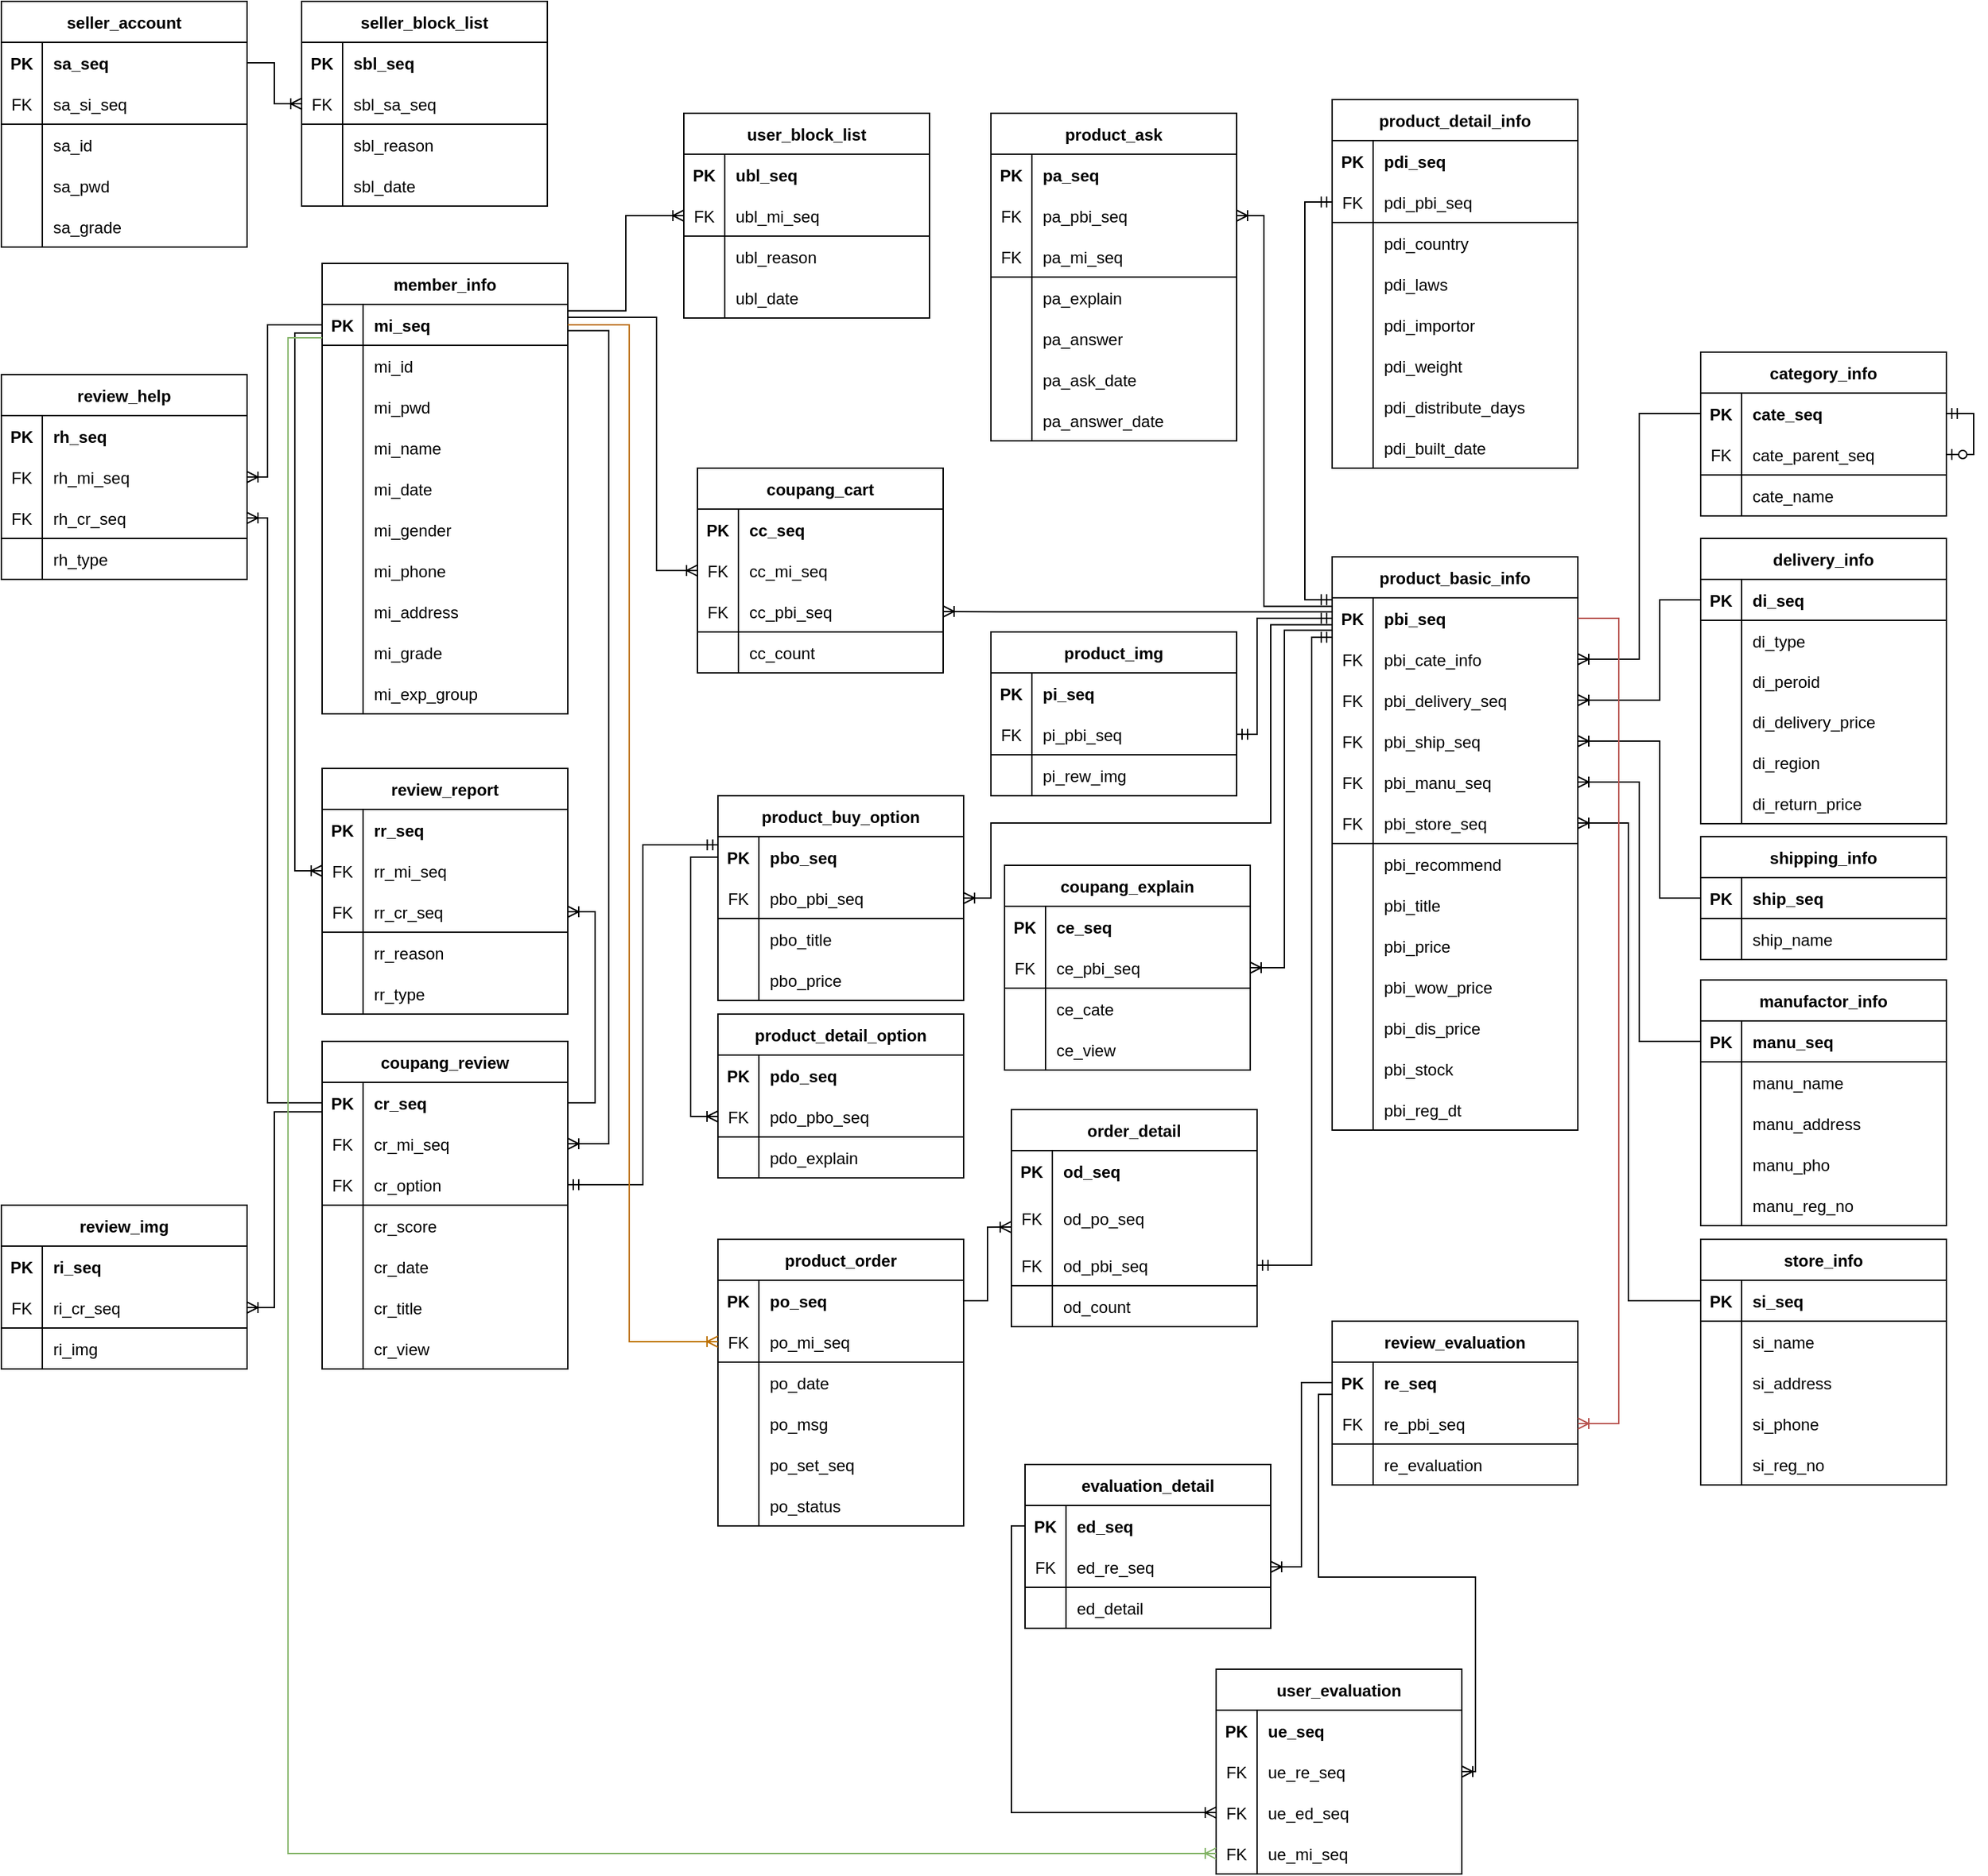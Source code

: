 <mxfile version="20.3.0" type="device"><diagram id="kfBVrEMEbnq6LdRovGyR" name="페이지-1"><mxGraphModel dx="60" dy="1909" grid="1" gridSize="10" guides="1" tooltips="1" connect="1" arrows="1" fold="1" page="1" pageScale="1" pageWidth="1500" pageHeight="1500" math="0" shadow="0"><root><mxCell id="0"/><mxCell id="1" parent="0"/><mxCell id="So4JL9yO8KhDdwIBLUJm-1" value="product_basic_info" style="shape=table;startSize=30;container=1;collapsible=1;childLayout=tableLayout;fixedRows=1;rowLines=0;fontStyle=1;align=center;resizeLast=1;" parent="1" vertex="1"><mxGeometry x="2503" y="415" width="180" height="420" as="geometry"><mxRectangle x="2503" y="415" width="150" height="30" as="alternateBounds"/></mxGeometry></mxCell><mxCell id="So4JL9yO8KhDdwIBLUJm-31" value="" style="shape=tableRow;horizontal=0;startSize=0;swimlaneHead=0;swimlaneBody=0;fillColor=none;collapsible=0;dropTarget=0;points=[[0,0.5],[1,0.5]];portConstraint=eastwest;top=0;left=0;right=0;bottom=0;" parent="So4JL9yO8KhDdwIBLUJm-1" vertex="1"><mxGeometry y="30" width="180" height="30" as="geometry"/></mxCell><mxCell id="So4JL9yO8KhDdwIBLUJm-32" value="PK" style="shape=partialRectangle;connectable=0;fillColor=none;top=0;left=0;bottom=0;right=0;fontStyle=1;overflow=hidden;" parent="So4JL9yO8KhDdwIBLUJm-31" vertex="1"><mxGeometry width="30" height="30" as="geometry"><mxRectangle width="30" height="30" as="alternateBounds"/></mxGeometry></mxCell><mxCell id="So4JL9yO8KhDdwIBLUJm-33" value="pbi_seq" style="shape=partialRectangle;connectable=0;fillColor=none;top=0;left=0;bottom=0;right=0;align=left;spacingLeft=6;fontStyle=1;overflow=hidden;" parent="So4JL9yO8KhDdwIBLUJm-31" vertex="1"><mxGeometry x="30" width="150" height="30" as="geometry"><mxRectangle width="150" height="30" as="alternateBounds"/></mxGeometry></mxCell><mxCell id="So4JL9yO8KhDdwIBLUJm-35" value="" style="shape=tableRow;horizontal=0;startSize=0;swimlaneHead=0;swimlaneBody=0;fillColor=none;collapsible=0;dropTarget=0;points=[[0,0.5],[1,0.5]];portConstraint=eastwest;top=0;left=0;right=0;bottom=0;" parent="So4JL9yO8KhDdwIBLUJm-1" vertex="1"><mxGeometry y="60" width="180" height="30" as="geometry"/></mxCell><mxCell id="So4JL9yO8KhDdwIBLUJm-36" value="FK" style="shape=partialRectangle;connectable=0;fillColor=none;top=0;left=0;bottom=0;right=0;fontStyle=0;overflow=hidden;" parent="So4JL9yO8KhDdwIBLUJm-35" vertex="1"><mxGeometry width="30" height="30" as="geometry"><mxRectangle width="30" height="30" as="alternateBounds"/></mxGeometry></mxCell><mxCell id="So4JL9yO8KhDdwIBLUJm-37" value="pbi_cate_info" style="shape=partialRectangle;connectable=0;fillColor=none;top=0;left=0;bottom=0;right=0;align=left;spacingLeft=6;fontStyle=0;overflow=hidden;" parent="So4JL9yO8KhDdwIBLUJm-35" vertex="1"><mxGeometry x="30" width="150" height="30" as="geometry"><mxRectangle width="150" height="30" as="alternateBounds"/></mxGeometry></mxCell><mxCell id="So4JL9yO8KhDdwIBLUJm-39" value="" style="shape=tableRow;horizontal=0;startSize=0;swimlaneHead=0;swimlaneBody=0;fillColor=none;collapsible=0;dropTarget=0;points=[[0,0.5],[1,0.5]];portConstraint=eastwest;top=0;left=0;right=0;bottom=0;" parent="So4JL9yO8KhDdwIBLUJm-1" vertex="1"><mxGeometry y="90" width="180" height="30" as="geometry"/></mxCell><mxCell id="So4JL9yO8KhDdwIBLUJm-40" value="FK" style="shape=partialRectangle;connectable=0;fillColor=none;top=0;left=0;bottom=0;right=0;fontStyle=0;overflow=hidden;" parent="So4JL9yO8KhDdwIBLUJm-39" vertex="1"><mxGeometry width="30" height="30" as="geometry"><mxRectangle width="30" height="30" as="alternateBounds"/></mxGeometry></mxCell><mxCell id="So4JL9yO8KhDdwIBLUJm-41" value="pbi_delivery_seq" style="shape=partialRectangle;connectable=0;fillColor=none;top=0;left=0;bottom=0;right=0;align=left;spacingLeft=6;fontStyle=0;overflow=hidden;" parent="So4JL9yO8KhDdwIBLUJm-39" vertex="1"><mxGeometry x="30" width="150" height="30" as="geometry"><mxRectangle width="150" height="30" as="alternateBounds"/></mxGeometry></mxCell><mxCell id="So4JL9yO8KhDdwIBLUJm-43" value="" style="shape=tableRow;horizontal=0;startSize=0;swimlaneHead=0;swimlaneBody=0;fillColor=none;collapsible=0;dropTarget=0;points=[[0,0.5],[1,0.5]];portConstraint=eastwest;top=0;left=0;right=0;bottom=0;" parent="So4JL9yO8KhDdwIBLUJm-1" vertex="1"><mxGeometry y="120" width="180" height="30" as="geometry"/></mxCell><mxCell id="So4JL9yO8KhDdwIBLUJm-44" value="FK" style="shape=partialRectangle;connectable=0;fillColor=none;top=0;left=0;bottom=0;right=0;fontStyle=0;overflow=hidden;" parent="So4JL9yO8KhDdwIBLUJm-43" vertex="1"><mxGeometry width="30" height="30" as="geometry"><mxRectangle width="30" height="30" as="alternateBounds"/></mxGeometry></mxCell><mxCell id="So4JL9yO8KhDdwIBLUJm-45" value="pbi_ship_seq" style="shape=partialRectangle;connectable=0;fillColor=none;top=0;left=0;bottom=0;right=0;align=left;spacingLeft=6;fontStyle=0;overflow=hidden;" parent="So4JL9yO8KhDdwIBLUJm-43" vertex="1"><mxGeometry x="30" width="150" height="30" as="geometry"><mxRectangle width="150" height="30" as="alternateBounds"/></mxGeometry></mxCell><mxCell id="huhByObhSpXUKGg0B5AB-6" value="" style="shape=tableRow;horizontal=0;startSize=0;swimlaneHead=0;swimlaneBody=0;fillColor=none;collapsible=0;dropTarget=0;points=[[0,0.5],[1,0.5]];portConstraint=eastwest;top=0;left=0;right=0;bottom=0;" parent="So4JL9yO8KhDdwIBLUJm-1" vertex="1"><mxGeometry y="150" width="180" height="30" as="geometry"/></mxCell><mxCell id="huhByObhSpXUKGg0B5AB-7" value="FK" style="shape=partialRectangle;connectable=0;fillColor=none;top=0;left=0;bottom=0;right=0;fontStyle=0;overflow=hidden;" parent="huhByObhSpXUKGg0B5AB-6" vertex="1"><mxGeometry width="30" height="30" as="geometry"><mxRectangle width="30" height="30" as="alternateBounds"/></mxGeometry></mxCell><mxCell id="huhByObhSpXUKGg0B5AB-8" value="pbi_manu_seq" style="shape=partialRectangle;connectable=0;fillColor=none;top=0;left=0;bottom=0;right=0;align=left;spacingLeft=6;fontStyle=0;overflow=hidden;" parent="huhByObhSpXUKGg0B5AB-6" vertex="1"><mxGeometry x="30" width="150" height="30" as="geometry"><mxRectangle width="150" height="30" as="alternateBounds"/></mxGeometry></mxCell><mxCell id="So4JL9yO8KhDdwIBLUJm-2" value="" style="shape=tableRow;horizontal=0;startSize=0;swimlaneHead=0;swimlaneBody=0;fillColor=none;collapsible=0;dropTarget=0;points=[[0,0.5],[1,0.5]];portConstraint=eastwest;top=0;left=0;right=0;bottom=1;fontStyle=4" parent="So4JL9yO8KhDdwIBLUJm-1" vertex="1"><mxGeometry y="180" width="180" height="30" as="geometry"/></mxCell><mxCell id="So4JL9yO8KhDdwIBLUJm-3" value="FK" style="shape=partialRectangle;connectable=0;fillColor=none;top=0;left=0;bottom=0;right=0;fontStyle=0;overflow=hidden;" parent="So4JL9yO8KhDdwIBLUJm-2" vertex="1"><mxGeometry width="30" height="30" as="geometry"><mxRectangle width="30" height="30" as="alternateBounds"/></mxGeometry></mxCell><mxCell id="So4JL9yO8KhDdwIBLUJm-4" value="pbi_store_seq" style="shape=partialRectangle;connectable=0;fillColor=none;top=0;left=0;bottom=0;right=0;align=left;spacingLeft=6;fontStyle=0;overflow=hidden;" parent="So4JL9yO8KhDdwIBLUJm-2" vertex="1"><mxGeometry x="30" width="150" height="30" as="geometry"><mxRectangle width="150" height="30" as="alternateBounds"/></mxGeometry></mxCell><mxCell id="So4JL9yO8KhDdwIBLUJm-5" value="" style="shape=tableRow;horizontal=0;startSize=0;swimlaneHead=0;swimlaneBody=0;fillColor=none;collapsible=0;dropTarget=0;points=[[0,0.5],[1,0.5]];portConstraint=eastwest;top=0;left=0;right=0;bottom=0;" parent="So4JL9yO8KhDdwIBLUJm-1" vertex="1"><mxGeometry y="210" width="180" height="30" as="geometry"/></mxCell><mxCell id="So4JL9yO8KhDdwIBLUJm-6" value="" style="shape=partialRectangle;connectable=0;fillColor=none;top=0;left=0;bottom=0;right=0;editable=1;overflow=hidden;" parent="So4JL9yO8KhDdwIBLUJm-5" vertex="1"><mxGeometry width="30" height="30" as="geometry"><mxRectangle width="30" height="30" as="alternateBounds"/></mxGeometry></mxCell><mxCell id="So4JL9yO8KhDdwIBLUJm-7" value="pbi_recommend" style="shape=partialRectangle;connectable=0;fillColor=none;top=0;left=0;bottom=0;right=0;align=left;spacingLeft=6;overflow=hidden;" parent="So4JL9yO8KhDdwIBLUJm-5" vertex="1"><mxGeometry x="30" width="150" height="30" as="geometry"><mxRectangle width="150" height="30" as="alternateBounds"/></mxGeometry></mxCell><mxCell id="So4JL9yO8KhDdwIBLUJm-8" value="" style="shape=tableRow;horizontal=0;startSize=0;swimlaneHead=0;swimlaneBody=0;fillColor=none;collapsible=0;dropTarget=0;points=[[0,0.5],[1,0.5]];portConstraint=eastwest;top=0;left=0;right=0;bottom=0;" parent="So4JL9yO8KhDdwIBLUJm-1" vertex="1"><mxGeometry y="240" width="180" height="30" as="geometry"/></mxCell><mxCell id="So4JL9yO8KhDdwIBLUJm-9" value="" style="shape=partialRectangle;connectable=0;fillColor=none;top=0;left=0;bottom=0;right=0;editable=1;overflow=hidden;" parent="So4JL9yO8KhDdwIBLUJm-8" vertex="1"><mxGeometry width="30" height="30" as="geometry"><mxRectangle width="30" height="30" as="alternateBounds"/></mxGeometry></mxCell><mxCell id="So4JL9yO8KhDdwIBLUJm-10" value="pbi_title" style="shape=partialRectangle;connectable=0;fillColor=none;top=0;left=0;bottom=0;right=0;align=left;spacingLeft=6;overflow=hidden;" parent="So4JL9yO8KhDdwIBLUJm-8" vertex="1"><mxGeometry x="30" width="150" height="30" as="geometry"><mxRectangle width="150" height="30" as="alternateBounds"/></mxGeometry></mxCell><mxCell id="So4JL9yO8KhDdwIBLUJm-11" value="" style="shape=tableRow;horizontal=0;startSize=0;swimlaneHead=0;swimlaneBody=0;fillColor=none;collapsible=0;dropTarget=0;points=[[0,0.5],[1,0.5]];portConstraint=eastwest;top=0;left=0;right=0;bottom=0;" parent="So4JL9yO8KhDdwIBLUJm-1" vertex="1"><mxGeometry y="270" width="180" height="30" as="geometry"/></mxCell><mxCell id="So4JL9yO8KhDdwIBLUJm-12" value="" style="shape=partialRectangle;connectable=0;fillColor=none;top=0;left=0;bottom=0;right=0;editable=1;overflow=hidden;" parent="So4JL9yO8KhDdwIBLUJm-11" vertex="1"><mxGeometry width="30" height="30" as="geometry"><mxRectangle width="30" height="30" as="alternateBounds"/></mxGeometry></mxCell><mxCell id="So4JL9yO8KhDdwIBLUJm-13" value="pbi_price" style="shape=partialRectangle;connectable=0;fillColor=none;top=0;left=0;bottom=0;right=0;align=left;spacingLeft=6;overflow=hidden;" parent="So4JL9yO8KhDdwIBLUJm-11" vertex="1"><mxGeometry x="30" width="150" height="30" as="geometry"><mxRectangle width="150" height="30" as="alternateBounds"/></mxGeometry></mxCell><mxCell id="So4JL9yO8KhDdwIBLUJm-51" value="" style="shape=tableRow;horizontal=0;startSize=0;swimlaneHead=0;swimlaneBody=0;fillColor=none;collapsible=0;dropTarget=0;points=[[0,0.5],[1,0.5]];portConstraint=eastwest;top=0;left=0;right=0;bottom=0;" parent="So4JL9yO8KhDdwIBLUJm-1" vertex="1"><mxGeometry y="300" width="180" height="30" as="geometry"/></mxCell><mxCell id="So4JL9yO8KhDdwIBLUJm-52" value="" style="shape=partialRectangle;connectable=0;fillColor=none;top=0;left=0;bottom=0;right=0;editable=1;overflow=hidden;" parent="So4JL9yO8KhDdwIBLUJm-51" vertex="1"><mxGeometry width="30" height="30" as="geometry"><mxRectangle width="30" height="30" as="alternateBounds"/></mxGeometry></mxCell><mxCell id="So4JL9yO8KhDdwIBLUJm-53" value="pbi_wow_price" style="shape=partialRectangle;connectable=0;fillColor=none;top=0;left=0;bottom=0;right=0;align=left;spacingLeft=6;overflow=hidden;" parent="So4JL9yO8KhDdwIBLUJm-51" vertex="1"><mxGeometry x="30" width="150" height="30" as="geometry"><mxRectangle width="150" height="30" as="alternateBounds"/></mxGeometry></mxCell><mxCell id="So4JL9yO8KhDdwIBLUJm-47" value="" style="shape=tableRow;horizontal=0;startSize=0;swimlaneHead=0;swimlaneBody=0;fillColor=none;collapsible=0;dropTarget=0;points=[[0,0.5],[1,0.5]];portConstraint=eastwest;top=0;left=0;right=0;bottom=0;" parent="So4JL9yO8KhDdwIBLUJm-1" vertex="1"><mxGeometry y="330" width="180" height="30" as="geometry"/></mxCell><mxCell id="So4JL9yO8KhDdwIBLUJm-48" value="" style="shape=partialRectangle;connectable=0;fillColor=none;top=0;left=0;bottom=0;right=0;editable=1;overflow=hidden;" parent="So4JL9yO8KhDdwIBLUJm-47" vertex="1"><mxGeometry width="30" height="30" as="geometry"><mxRectangle width="30" height="30" as="alternateBounds"/></mxGeometry></mxCell><mxCell id="So4JL9yO8KhDdwIBLUJm-49" value="pbi_dis_price" style="shape=partialRectangle;connectable=0;fillColor=none;top=0;left=0;bottom=0;right=0;align=left;spacingLeft=6;overflow=hidden;" parent="So4JL9yO8KhDdwIBLUJm-47" vertex="1"><mxGeometry x="30" width="150" height="30" as="geometry"><mxRectangle width="150" height="30" as="alternateBounds"/></mxGeometry></mxCell><mxCell id="5Yww7WNv_UmzSIId8tUj-2" value="" style="shape=tableRow;horizontal=0;startSize=0;swimlaneHead=0;swimlaneBody=0;fillColor=none;collapsible=0;dropTarget=0;points=[[0,0.5],[1,0.5]];portConstraint=eastwest;top=0;left=0;right=0;bottom=0;" parent="So4JL9yO8KhDdwIBLUJm-1" vertex="1"><mxGeometry y="360" width="180" height="30" as="geometry"/></mxCell><mxCell id="5Yww7WNv_UmzSIId8tUj-3" value="" style="shape=partialRectangle;connectable=0;fillColor=none;top=0;left=0;bottom=0;right=0;editable=1;overflow=hidden;" parent="5Yww7WNv_UmzSIId8tUj-2" vertex="1"><mxGeometry width="30" height="30" as="geometry"><mxRectangle width="30" height="30" as="alternateBounds"/></mxGeometry></mxCell><mxCell id="5Yww7WNv_UmzSIId8tUj-4" value="pbi_stock" style="shape=partialRectangle;connectable=0;fillColor=none;top=0;left=0;bottom=0;right=0;align=left;spacingLeft=6;overflow=hidden;" parent="5Yww7WNv_UmzSIId8tUj-2" vertex="1"><mxGeometry x="30" width="150" height="30" as="geometry"><mxRectangle width="150" height="30" as="alternateBounds"/></mxGeometry></mxCell><mxCell id="w5zm0TB5JlUtDU06eSGR-2" value="" style="shape=tableRow;horizontal=0;startSize=0;swimlaneHead=0;swimlaneBody=0;fillColor=none;collapsible=0;dropTarget=0;points=[[0,0.5],[1,0.5]];portConstraint=eastwest;top=0;left=0;right=0;bottom=0;" vertex="1" parent="So4JL9yO8KhDdwIBLUJm-1"><mxGeometry y="390" width="180" height="30" as="geometry"/></mxCell><mxCell id="w5zm0TB5JlUtDU06eSGR-3" value="" style="shape=partialRectangle;connectable=0;fillColor=none;top=0;left=0;bottom=0;right=0;editable=1;overflow=hidden;" vertex="1" parent="w5zm0TB5JlUtDU06eSGR-2"><mxGeometry width="30" height="30" as="geometry"><mxRectangle width="30" height="30" as="alternateBounds"/></mxGeometry></mxCell><mxCell id="w5zm0TB5JlUtDU06eSGR-4" value="pbi_reg_dt" style="shape=partialRectangle;connectable=0;fillColor=none;top=0;left=0;bottom=0;right=0;align=left;spacingLeft=6;overflow=hidden;" vertex="1" parent="w5zm0TB5JlUtDU06eSGR-2"><mxGeometry x="30" width="150" height="30" as="geometry"><mxRectangle width="150" height="30" as="alternateBounds"/></mxGeometry></mxCell><mxCell id="So4JL9yO8KhDdwIBLUJm-85" value="product_detail_info" style="shape=table;startSize=30;container=1;collapsible=1;childLayout=tableLayout;fixedRows=1;rowLines=0;fontStyle=1;align=center;resizeLast=1;" parent="1" vertex="1"><mxGeometry x="2503" y="80" width="180" height="270" as="geometry"/></mxCell><mxCell id="So4JL9yO8KhDdwIBLUJm-99" value="" style="shape=tableRow;horizontal=0;startSize=0;swimlaneHead=0;swimlaneBody=0;fillColor=none;collapsible=0;dropTarget=0;points=[[0,0.5],[1,0.5]];portConstraint=eastwest;top=0;left=0;right=0;bottom=0;" parent="So4JL9yO8KhDdwIBLUJm-85" vertex="1"><mxGeometry y="30" width="180" height="30" as="geometry"/></mxCell><mxCell id="So4JL9yO8KhDdwIBLUJm-100" value="PK" style="shape=partialRectangle;connectable=0;fillColor=none;top=0;left=0;bottom=0;right=0;fontStyle=1;overflow=hidden;" parent="So4JL9yO8KhDdwIBLUJm-99" vertex="1"><mxGeometry width="30" height="30" as="geometry"><mxRectangle width="30" height="30" as="alternateBounds"/></mxGeometry></mxCell><mxCell id="So4JL9yO8KhDdwIBLUJm-101" value="pdi_seq" style="shape=partialRectangle;connectable=0;fillColor=none;top=0;left=0;bottom=0;right=0;align=left;spacingLeft=6;fontStyle=1;overflow=hidden;" parent="So4JL9yO8KhDdwIBLUJm-99" vertex="1"><mxGeometry x="30" width="150" height="30" as="geometry"><mxRectangle width="150" height="30" as="alternateBounds"/></mxGeometry></mxCell><mxCell id="So4JL9yO8KhDdwIBLUJm-86" value="" style="shape=tableRow;horizontal=0;startSize=0;swimlaneHead=0;swimlaneBody=0;fillColor=none;collapsible=0;dropTarget=0;points=[[0,0.5],[1,0.5]];portConstraint=eastwest;top=0;left=0;right=0;bottom=1;fontStyle=1" parent="So4JL9yO8KhDdwIBLUJm-85" vertex="1"><mxGeometry y="60" width="180" height="30" as="geometry"/></mxCell><mxCell id="So4JL9yO8KhDdwIBLUJm-87" value="FK" style="shape=partialRectangle;connectable=0;fillColor=none;top=0;left=0;bottom=0;right=0;fontStyle=0;overflow=hidden;" parent="So4JL9yO8KhDdwIBLUJm-86" vertex="1"><mxGeometry width="30" height="30" as="geometry"><mxRectangle width="30" height="30" as="alternateBounds"/></mxGeometry></mxCell><mxCell id="So4JL9yO8KhDdwIBLUJm-88" value="pdi_pbi_seq" style="shape=partialRectangle;connectable=0;fillColor=none;top=0;left=0;bottom=0;right=0;align=left;spacingLeft=6;fontStyle=0;overflow=hidden;" parent="So4JL9yO8KhDdwIBLUJm-86" vertex="1"><mxGeometry x="30" width="150" height="30" as="geometry"><mxRectangle width="150" height="30" as="alternateBounds"/></mxGeometry></mxCell><mxCell id="So4JL9yO8KhDdwIBLUJm-89" value="" style="shape=tableRow;horizontal=0;startSize=0;swimlaneHead=0;swimlaneBody=0;fillColor=none;collapsible=0;dropTarget=0;points=[[0,0.5],[1,0.5]];portConstraint=eastwest;top=0;left=0;right=0;bottom=0;" parent="So4JL9yO8KhDdwIBLUJm-85" vertex="1"><mxGeometry y="90" width="180" height="30" as="geometry"/></mxCell><mxCell id="So4JL9yO8KhDdwIBLUJm-90" value="" style="shape=partialRectangle;connectable=0;fillColor=none;top=0;left=0;bottom=0;right=0;editable=1;overflow=hidden;" parent="So4JL9yO8KhDdwIBLUJm-89" vertex="1"><mxGeometry width="30" height="30" as="geometry"><mxRectangle width="30" height="30" as="alternateBounds"/></mxGeometry></mxCell><mxCell id="So4JL9yO8KhDdwIBLUJm-91" value="pdi_country" style="shape=partialRectangle;connectable=0;fillColor=none;top=0;left=0;bottom=0;right=0;align=left;spacingLeft=6;overflow=hidden;" parent="So4JL9yO8KhDdwIBLUJm-89" vertex="1"><mxGeometry x="30" width="150" height="30" as="geometry"><mxRectangle width="150" height="30" as="alternateBounds"/></mxGeometry></mxCell><mxCell id="So4JL9yO8KhDdwIBLUJm-92" value="" style="shape=tableRow;horizontal=0;startSize=0;swimlaneHead=0;swimlaneBody=0;fillColor=none;collapsible=0;dropTarget=0;points=[[0,0.5],[1,0.5]];portConstraint=eastwest;top=0;left=0;right=0;bottom=0;" parent="So4JL9yO8KhDdwIBLUJm-85" vertex="1"><mxGeometry y="120" width="180" height="30" as="geometry"/></mxCell><mxCell id="So4JL9yO8KhDdwIBLUJm-93" value="" style="shape=partialRectangle;connectable=0;fillColor=none;top=0;left=0;bottom=0;right=0;editable=1;overflow=hidden;" parent="So4JL9yO8KhDdwIBLUJm-92" vertex="1"><mxGeometry width="30" height="30" as="geometry"><mxRectangle width="30" height="30" as="alternateBounds"/></mxGeometry></mxCell><mxCell id="So4JL9yO8KhDdwIBLUJm-94" value="pdi_laws" style="shape=partialRectangle;connectable=0;fillColor=none;top=0;left=0;bottom=0;right=0;align=left;spacingLeft=6;overflow=hidden;" parent="So4JL9yO8KhDdwIBLUJm-92" vertex="1"><mxGeometry x="30" width="150" height="30" as="geometry"><mxRectangle width="150" height="30" as="alternateBounds"/></mxGeometry></mxCell><mxCell id="So4JL9yO8KhDdwIBLUJm-103" value="" style="shape=tableRow;horizontal=0;startSize=0;swimlaneHead=0;swimlaneBody=0;fillColor=none;collapsible=0;dropTarget=0;points=[[0,0.5],[1,0.5]];portConstraint=eastwest;top=0;left=0;right=0;bottom=0;" parent="So4JL9yO8KhDdwIBLUJm-85" vertex="1"><mxGeometry y="150" width="180" height="30" as="geometry"/></mxCell><mxCell id="So4JL9yO8KhDdwIBLUJm-104" value="" style="shape=partialRectangle;connectable=0;fillColor=none;top=0;left=0;bottom=0;right=0;editable=1;overflow=hidden;" parent="So4JL9yO8KhDdwIBLUJm-103" vertex="1"><mxGeometry width="30" height="30" as="geometry"><mxRectangle width="30" height="30" as="alternateBounds"/></mxGeometry></mxCell><mxCell id="So4JL9yO8KhDdwIBLUJm-105" value="pdi_importor" style="shape=partialRectangle;connectable=0;fillColor=none;top=0;left=0;bottom=0;right=0;align=left;spacingLeft=6;overflow=hidden;" parent="So4JL9yO8KhDdwIBLUJm-103" vertex="1"><mxGeometry x="30" width="150" height="30" as="geometry"><mxRectangle width="150" height="30" as="alternateBounds"/></mxGeometry></mxCell><mxCell id="So4JL9yO8KhDdwIBLUJm-107" value="" style="shape=tableRow;horizontal=0;startSize=0;swimlaneHead=0;swimlaneBody=0;fillColor=none;collapsible=0;dropTarget=0;points=[[0,0.5],[1,0.5]];portConstraint=eastwest;top=0;left=0;right=0;bottom=0;" parent="So4JL9yO8KhDdwIBLUJm-85" vertex="1"><mxGeometry y="180" width="180" height="30" as="geometry"/></mxCell><mxCell id="So4JL9yO8KhDdwIBLUJm-108" value="" style="shape=partialRectangle;connectable=0;fillColor=none;top=0;left=0;bottom=0;right=0;editable=1;overflow=hidden;" parent="So4JL9yO8KhDdwIBLUJm-107" vertex="1"><mxGeometry width="30" height="30" as="geometry"><mxRectangle width="30" height="30" as="alternateBounds"/></mxGeometry></mxCell><mxCell id="So4JL9yO8KhDdwIBLUJm-109" value="pdi_weight" style="shape=partialRectangle;connectable=0;fillColor=none;top=0;left=0;bottom=0;right=0;align=left;spacingLeft=6;overflow=hidden;" parent="So4JL9yO8KhDdwIBLUJm-107" vertex="1"><mxGeometry x="30" width="150" height="30" as="geometry"><mxRectangle width="150" height="30" as="alternateBounds"/></mxGeometry></mxCell><mxCell id="So4JL9yO8KhDdwIBLUJm-111" value="" style="shape=tableRow;horizontal=0;startSize=0;swimlaneHead=0;swimlaneBody=0;fillColor=none;collapsible=0;dropTarget=0;points=[[0,0.5],[1,0.5]];portConstraint=eastwest;top=0;left=0;right=0;bottom=0;" parent="So4JL9yO8KhDdwIBLUJm-85" vertex="1"><mxGeometry y="210" width="180" height="30" as="geometry"/></mxCell><mxCell id="So4JL9yO8KhDdwIBLUJm-112" value="" style="shape=partialRectangle;connectable=0;fillColor=none;top=0;left=0;bottom=0;right=0;editable=1;overflow=hidden;" parent="So4JL9yO8KhDdwIBLUJm-111" vertex="1"><mxGeometry width="30" height="30" as="geometry"><mxRectangle width="30" height="30" as="alternateBounds"/></mxGeometry></mxCell><mxCell id="So4JL9yO8KhDdwIBLUJm-113" value="pdi_distribute_days" style="shape=partialRectangle;connectable=0;fillColor=none;top=0;left=0;bottom=0;right=0;align=left;spacingLeft=6;overflow=hidden;" parent="So4JL9yO8KhDdwIBLUJm-111" vertex="1"><mxGeometry x="30" width="150" height="30" as="geometry"><mxRectangle width="150" height="30" as="alternateBounds"/></mxGeometry></mxCell><mxCell id="So4JL9yO8KhDdwIBLUJm-115" value="" style="shape=tableRow;horizontal=0;startSize=0;swimlaneHead=0;swimlaneBody=0;fillColor=none;collapsible=0;dropTarget=0;points=[[0,0.5],[1,0.5]];portConstraint=eastwest;top=0;left=0;right=0;bottom=0;" parent="So4JL9yO8KhDdwIBLUJm-85" vertex="1"><mxGeometry y="240" width="180" height="30" as="geometry"/></mxCell><mxCell id="So4JL9yO8KhDdwIBLUJm-116" value="" style="shape=partialRectangle;connectable=0;fillColor=none;top=0;left=0;bottom=0;right=0;editable=1;overflow=hidden;" parent="So4JL9yO8KhDdwIBLUJm-115" vertex="1"><mxGeometry width="30" height="30" as="geometry"><mxRectangle width="30" height="30" as="alternateBounds"/></mxGeometry></mxCell><mxCell id="So4JL9yO8KhDdwIBLUJm-117" value="pdi_built_date" style="shape=partialRectangle;connectable=0;fillColor=none;top=0;left=0;bottom=0;right=0;align=left;spacingLeft=6;overflow=hidden;" parent="So4JL9yO8KhDdwIBLUJm-115" vertex="1"><mxGeometry x="30" width="150" height="30" as="geometry"><mxRectangle width="150" height="30" as="alternateBounds"/></mxGeometry></mxCell><mxCell id="So4JL9yO8KhDdwIBLUJm-142" value="product_buy_option" style="shape=table;startSize=30;container=1;collapsible=1;childLayout=tableLayout;fixedRows=1;rowLines=0;fontStyle=1;align=center;resizeLast=1;" parent="1" vertex="1"><mxGeometry x="2053" y="590" width="180" height="150" as="geometry"/></mxCell><mxCell id="So4JL9yO8KhDdwIBLUJm-156" value="" style="shape=tableRow;horizontal=0;startSize=0;swimlaneHead=0;swimlaneBody=0;fillColor=none;collapsible=0;dropTarget=0;points=[[0,0.5],[1,0.5]];portConstraint=eastwest;top=0;left=0;right=0;bottom=0;" parent="So4JL9yO8KhDdwIBLUJm-142" vertex="1"><mxGeometry y="30" width="180" height="30" as="geometry"/></mxCell><mxCell id="So4JL9yO8KhDdwIBLUJm-157" value="PK" style="shape=partialRectangle;connectable=0;fillColor=none;top=0;left=0;bottom=0;right=0;fontStyle=1;overflow=hidden;" parent="So4JL9yO8KhDdwIBLUJm-156" vertex="1"><mxGeometry width="30" height="30" as="geometry"><mxRectangle width="30" height="30" as="alternateBounds"/></mxGeometry></mxCell><mxCell id="So4JL9yO8KhDdwIBLUJm-158" value="pbo_seq" style="shape=partialRectangle;connectable=0;fillColor=none;top=0;left=0;bottom=0;right=0;align=left;spacingLeft=6;fontStyle=1;overflow=hidden;" parent="So4JL9yO8KhDdwIBLUJm-156" vertex="1"><mxGeometry x="30" width="150" height="30" as="geometry"><mxRectangle width="150" height="30" as="alternateBounds"/></mxGeometry></mxCell><mxCell id="So4JL9yO8KhDdwIBLUJm-143" value="" style="shape=tableRow;horizontal=0;startSize=0;swimlaneHead=0;swimlaneBody=0;fillColor=none;collapsible=0;dropTarget=0;points=[[0,0.5],[1,0.5]];portConstraint=eastwest;top=0;left=0;right=0;bottom=1;" parent="So4JL9yO8KhDdwIBLUJm-142" vertex="1"><mxGeometry y="60" width="180" height="30" as="geometry"/></mxCell><mxCell id="So4JL9yO8KhDdwIBLUJm-144" value="FK" style="shape=partialRectangle;connectable=0;fillColor=none;top=0;left=0;bottom=0;right=0;fontStyle=0;overflow=hidden;" parent="So4JL9yO8KhDdwIBLUJm-143" vertex="1"><mxGeometry width="30" height="30" as="geometry"><mxRectangle width="30" height="30" as="alternateBounds"/></mxGeometry></mxCell><mxCell id="So4JL9yO8KhDdwIBLUJm-145" value="pbo_pbi_seq" style="shape=partialRectangle;connectable=0;fillColor=none;top=0;left=0;bottom=0;right=0;align=left;spacingLeft=6;fontStyle=0;overflow=hidden;" parent="So4JL9yO8KhDdwIBLUJm-143" vertex="1"><mxGeometry x="30" width="150" height="30" as="geometry"><mxRectangle width="150" height="30" as="alternateBounds"/></mxGeometry></mxCell><mxCell id="So4JL9yO8KhDdwIBLUJm-146" value="" style="shape=tableRow;horizontal=0;startSize=0;swimlaneHead=0;swimlaneBody=0;fillColor=none;collapsible=0;dropTarget=0;points=[[0,0.5],[1,0.5]];portConstraint=eastwest;top=0;left=0;right=0;bottom=0;" parent="So4JL9yO8KhDdwIBLUJm-142" vertex="1"><mxGeometry y="90" width="180" height="30" as="geometry"/></mxCell><mxCell id="So4JL9yO8KhDdwIBLUJm-147" value="" style="shape=partialRectangle;connectable=0;fillColor=none;top=0;left=0;bottom=0;right=0;editable=1;overflow=hidden;" parent="So4JL9yO8KhDdwIBLUJm-146" vertex="1"><mxGeometry width="30" height="30" as="geometry"><mxRectangle width="30" height="30" as="alternateBounds"/></mxGeometry></mxCell><mxCell id="So4JL9yO8KhDdwIBLUJm-148" value="pbo_title" style="shape=partialRectangle;connectable=0;fillColor=none;top=0;left=0;bottom=0;right=0;align=left;spacingLeft=6;overflow=hidden;" parent="So4JL9yO8KhDdwIBLUJm-146" vertex="1"><mxGeometry x="30" width="150" height="30" as="geometry"><mxRectangle width="150" height="30" as="alternateBounds"/></mxGeometry></mxCell><mxCell id="So4JL9yO8KhDdwIBLUJm-149" value="" style="shape=tableRow;horizontal=0;startSize=0;swimlaneHead=0;swimlaneBody=0;fillColor=none;collapsible=0;dropTarget=0;points=[[0,0.5],[1,0.5]];portConstraint=eastwest;top=0;left=0;right=0;bottom=0;" parent="So4JL9yO8KhDdwIBLUJm-142" vertex="1"><mxGeometry y="120" width="180" height="30" as="geometry"/></mxCell><mxCell id="So4JL9yO8KhDdwIBLUJm-150" value="" style="shape=partialRectangle;connectable=0;fillColor=none;top=0;left=0;bottom=0;right=0;editable=1;overflow=hidden;" parent="So4JL9yO8KhDdwIBLUJm-149" vertex="1"><mxGeometry width="30" height="30" as="geometry"><mxRectangle width="30" height="30" as="alternateBounds"/></mxGeometry></mxCell><mxCell id="So4JL9yO8KhDdwIBLUJm-151" value="pbo_price" style="shape=partialRectangle;connectable=0;fillColor=none;top=0;left=0;bottom=0;right=0;align=left;spacingLeft=6;overflow=hidden;" parent="So4JL9yO8KhDdwIBLUJm-149" vertex="1"><mxGeometry x="30" width="150" height="30" as="geometry"><mxRectangle width="150" height="30" as="alternateBounds"/></mxGeometry></mxCell><mxCell id="So4JL9yO8KhDdwIBLUJm-159" value="member_info" style="shape=table;startSize=30;container=1;collapsible=1;childLayout=tableLayout;fixedRows=1;rowLines=0;fontStyle=1;align=center;resizeLast=1;" parent="1" vertex="1"><mxGeometry x="1763" y="200" width="180" height="330" as="geometry"/></mxCell><mxCell id="So4JL9yO8KhDdwIBLUJm-160" value="" style="shape=tableRow;horizontal=0;startSize=0;swimlaneHead=0;swimlaneBody=0;fillColor=none;collapsible=0;dropTarget=0;points=[[0,0.5],[1,0.5]];portConstraint=eastwest;top=0;left=0;right=0;bottom=1;" parent="So4JL9yO8KhDdwIBLUJm-159" vertex="1"><mxGeometry y="30" width="180" height="30" as="geometry"/></mxCell><mxCell id="So4JL9yO8KhDdwIBLUJm-161" value="PK" style="shape=partialRectangle;connectable=0;fillColor=none;top=0;left=0;bottom=0;right=0;fontStyle=1;overflow=hidden;" parent="So4JL9yO8KhDdwIBLUJm-160" vertex="1"><mxGeometry width="30" height="30" as="geometry"><mxRectangle width="30" height="30" as="alternateBounds"/></mxGeometry></mxCell><mxCell id="So4JL9yO8KhDdwIBLUJm-162" value="mi_seq" style="shape=partialRectangle;connectable=0;fillColor=none;top=0;left=0;bottom=0;right=0;align=left;spacingLeft=6;fontStyle=1;overflow=hidden;" parent="So4JL9yO8KhDdwIBLUJm-160" vertex="1"><mxGeometry x="30" width="150" height="30" as="geometry"><mxRectangle width="150" height="30" as="alternateBounds"/></mxGeometry></mxCell><mxCell id="So4JL9yO8KhDdwIBLUJm-163" value="" style="shape=tableRow;horizontal=0;startSize=0;swimlaneHead=0;swimlaneBody=0;fillColor=none;collapsible=0;dropTarget=0;points=[[0,0.5],[1,0.5]];portConstraint=eastwest;top=0;left=0;right=0;bottom=0;" parent="So4JL9yO8KhDdwIBLUJm-159" vertex="1"><mxGeometry y="60" width="180" height="30" as="geometry"/></mxCell><mxCell id="So4JL9yO8KhDdwIBLUJm-164" value="" style="shape=partialRectangle;connectable=0;fillColor=none;top=0;left=0;bottom=0;right=0;editable=1;overflow=hidden;" parent="So4JL9yO8KhDdwIBLUJm-163" vertex="1"><mxGeometry width="30" height="30" as="geometry"><mxRectangle width="30" height="30" as="alternateBounds"/></mxGeometry></mxCell><mxCell id="So4JL9yO8KhDdwIBLUJm-165" value="mi_id" style="shape=partialRectangle;connectable=0;fillColor=none;top=0;left=0;bottom=0;right=0;align=left;spacingLeft=6;overflow=hidden;" parent="So4JL9yO8KhDdwIBLUJm-163" vertex="1"><mxGeometry x="30" width="150" height="30" as="geometry"><mxRectangle width="150" height="30" as="alternateBounds"/></mxGeometry></mxCell><mxCell id="So4JL9yO8KhDdwIBLUJm-166" value="" style="shape=tableRow;horizontal=0;startSize=0;swimlaneHead=0;swimlaneBody=0;fillColor=none;collapsible=0;dropTarget=0;points=[[0,0.5],[1,0.5]];portConstraint=eastwest;top=0;left=0;right=0;bottom=0;" parent="So4JL9yO8KhDdwIBLUJm-159" vertex="1"><mxGeometry y="90" width="180" height="30" as="geometry"/></mxCell><mxCell id="So4JL9yO8KhDdwIBLUJm-167" value="" style="shape=partialRectangle;connectable=0;fillColor=none;top=0;left=0;bottom=0;right=0;editable=1;overflow=hidden;" parent="So4JL9yO8KhDdwIBLUJm-166" vertex="1"><mxGeometry width="30" height="30" as="geometry"><mxRectangle width="30" height="30" as="alternateBounds"/></mxGeometry></mxCell><mxCell id="So4JL9yO8KhDdwIBLUJm-168" value="mi_pwd" style="shape=partialRectangle;connectable=0;fillColor=none;top=0;left=0;bottom=0;right=0;align=left;spacingLeft=6;overflow=hidden;" parent="So4JL9yO8KhDdwIBLUJm-166" vertex="1"><mxGeometry x="30" width="150" height="30" as="geometry"><mxRectangle width="150" height="30" as="alternateBounds"/></mxGeometry></mxCell><mxCell id="So4JL9yO8KhDdwIBLUJm-169" value="" style="shape=tableRow;horizontal=0;startSize=0;swimlaneHead=0;swimlaneBody=0;fillColor=none;collapsible=0;dropTarget=0;points=[[0,0.5],[1,0.5]];portConstraint=eastwest;top=0;left=0;right=0;bottom=0;" parent="So4JL9yO8KhDdwIBLUJm-159" vertex="1"><mxGeometry y="120" width="180" height="30" as="geometry"/></mxCell><mxCell id="So4JL9yO8KhDdwIBLUJm-170" value="" style="shape=partialRectangle;connectable=0;fillColor=none;top=0;left=0;bottom=0;right=0;editable=1;overflow=hidden;" parent="So4JL9yO8KhDdwIBLUJm-169" vertex="1"><mxGeometry width="30" height="30" as="geometry"><mxRectangle width="30" height="30" as="alternateBounds"/></mxGeometry></mxCell><mxCell id="So4JL9yO8KhDdwIBLUJm-171" value="mi_name" style="shape=partialRectangle;connectable=0;fillColor=none;top=0;left=0;bottom=0;right=0;align=left;spacingLeft=6;overflow=hidden;" parent="So4JL9yO8KhDdwIBLUJm-169" vertex="1"><mxGeometry x="30" width="150" height="30" as="geometry"><mxRectangle width="150" height="30" as="alternateBounds"/></mxGeometry></mxCell><mxCell id="So4JL9yO8KhDdwIBLUJm-193" value="" style="shape=tableRow;horizontal=0;startSize=0;swimlaneHead=0;swimlaneBody=0;fillColor=none;collapsible=0;dropTarget=0;points=[[0,0.5],[1,0.5]];portConstraint=eastwest;top=0;left=0;right=0;bottom=0;" parent="So4JL9yO8KhDdwIBLUJm-159" vertex="1"><mxGeometry y="150" width="180" height="30" as="geometry"/></mxCell><mxCell id="So4JL9yO8KhDdwIBLUJm-194" value="" style="shape=partialRectangle;connectable=0;fillColor=none;top=0;left=0;bottom=0;right=0;editable=1;overflow=hidden;" parent="So4JL9yO8KhDdwIBLUJm-193" vertex="1"><mxGeometry width="30" height="30" as="geometry"><mxRectangle width="30" height="30" as="alternateBounds"/></mxGeometry></mxCell><mxCell id="So4JL9yO8KhDdwIBLUJm-195" value="mi_date" style="shape=partialRectangle;connectable=0;fillColor=none;top=0;left=0;bottom=0;right=0;align=left;spacingLeft=6;overflow=hidden;" parent="So4JL9yO8KhDdwIBLUJm-193" vertex="1"><mxGeometry x="30" width="150" height="30" as="geometry"><mxRectangle width="150" height="30" as="alternateBounds"/></mxGeometry></mxCell><mxCell id="So4JL9yO8KhDdwIBLUJm-189" value="" style="shape=tableRow;horizontal=0;startSize=0;swimlaneHead=0;swimlaneBody=0;fillColor=none;collapsible=0;dropTarget=0;points=[[0,0.5],[1,0.5]];portConstraint=eastwest;top=0;left=0;right=0;bottom=0;" parent="So4JL9yO8KhDdwIBLUJm-159" vertex="1"><mxGeometry y="180" width="180" height="30" as="geometry"/></mxCell><mxCell id="So4JL9yO8KhDdwIBLUJm-190" value="" style="shape=partialRectangle;connectable=0;fillColor=none;top=0;left=0;bottom=0;right=0;editable=1;overflow=hidden;" parent="So4JL9yO8KhDdwIBLUJm-189" vertex="1"><mxGeometry width="30" height="30" as="geometry"><mxRectangle width="30" height="30" as="alternateBounds"/></mxGeometry></mxCell><mxCell id="So4JL9yO8KhDdwIBLUJm-191" value="mi_gender" style="shape=partialRectangle;connectable=0;fillColor=none;top=0;left=0;bottom=0;right=0;align=left;spacingLeft=6;overflow=hidden;" parent="So4JL9yO8KhDdwIBLUJm-189" vertex="1"><mxGeometry x="30" width="150" height="30" as="geometry"><mxRectangle width="150" height="30" as="alternateBounds"/></mxGeometry></mxCell><mxCell id="So4JL9yO8KhDdwIBLUJm-185" value="" style="shape=tableRow;horizontal=0;startSize=0;swimlaneHead=0;swimlaneBody=0;fillColor=none;collapsible=0;dropTarget=0;points=[[0,0.5],[1,0.5]];portConstraint=eastwest;top=0;left=0;right=0;bottom=0;" parent="So4JL9yO8KhDdwIBLUJm-159" vertex="1"><mxGeometry y="210" width="180" height="30" as="geometry"/></mxCell><mxCell id="So4JL9yO8KhDdwIBLUJm-186" value="" style="shape=partialRectangle;connectable=0;fillColor=none;top=0;left=0;bottom=0;right=0;editable=1;overflow=hidden;" parent="So4JL9yO8KhDdwIBLUJm-185" vertex="1"><mxGeometry width="30" height="30" as="geometry"><mxRectangle width="30" height="30" as="alternateBounds"/></mxGeometry></mxCell><mxCell id="So4JL9yO8KhDdwIBLUJm-187" value="mi_phone" style="shape=partialRectangle;connectable=0;fillColor=none;top=0;left=0;bottom=0;right=0;align=left;spacingLeft=6;overflow=hidden;" parent="So4JL9yO8KhDdwIBLUJm-185" vertex="1"><mxGeometry x="30" width="150" height="30" as="geometry"><mxRectangle width="150" height="30" as="alternateBounds"/></mxGeometry></mxCell><mxCell id="So4JL9yO8KhDdwIBLUJm-181" value="" style="shape=tableRow;horizontal=0;startSize=0;swimlaneHead=0;swimlaneBody=0;fillColor=none;collapsible=0;dropTarget=0;points=[[0,0.5],[1,0.5]];portConstraint=eastwest;top=0;left=0;right=0;bottom=0;" parent="So4JL9yO8KhDdwIBLUJm-159" vertex="1"><mxGeometry y="240" width="180" height="30" as="geometry"/></mxCell><mxCell id="So4JL9yO8KhDdwIBLUJm-182" value="" style="shape=partialRectangle;connectable=0;fillColor=none;top=0;left=0;bottom=0;right=0;editable=1;overflow=hidden;" parent="So4JL9yO8KhDdwIBLUJm-181" vertex="1"><mxGeometry width="30" height="30" as="geometry"><mxRectangle width="30" height="30" as="alternateBounds"/></mxGeometry></mxCell><mxCell id="So4JL9yO8KhDdwIBLUJm-183" value="mi_address" style="shape=partialRectangle;connectable=0;fillColor=none;top=0;left=0;bottom=0;right=0;align=left;spacingLeft=6;overflow=hidden;" parent="So4JL9yO8KhDdwIBLUJm-181" vertex="1"><mxGeometry x="30" width="150" height="30" as="geometry"><mxRectangle width="150" height="30" as="alternateBounds"/></mxGeometry></mxCell><mxCell id="So4JL9yO8KhDdwIBLUJm-173" value="" style="shape=tableRow;horizontal=0;startSize=0;swimlaneHead=0;swimlaneBody=0;fillColor=none;collapsible=0;dropTarget=0;points=[[0,0.5],[1,0.5]];portConstraint=eastwest;top=0;left=0;right=0;bottom=0;" parent="So4JL9yO8KhDdwIBLUJm-159" vertex="1"><mxGeometry y="270" width="180" height="30" as="geometry"/></mxCell><mxCell id="So4JL9yO8KhDdwIBLUJm-174" value="" style="shape=partialRectangle;connectable=0;fillColor=none;top=0;left=0;bottom=0;right=0;editable=1;overflow=hidden;" parent="So4JL9yO8KhDdwIBLUJm-173" vertex="1"><mxGeometry width="30" height="30" as="geometry"><mxRectangle width="30" height="30" as="alternateBounds"/></mxGeometry></mxCell><mxCell id="So4JL9yO8KhDdwIBLUJm-175" value="mi_grade" style="shape=partialRectangle;connectable=0;fillColor=none;top=0;left=0;bottom=0;right=0;align=left;spacingLeft=6;overflow=hidden;" parent="So4JL9yO8KhDdwIBLUJm-173" vertex="1"><mxGeometry x="30" width="150" height="30" as="geometry"><mxRectangle width="150" height="30" as="alternateBounds"/></mxGeometry></mxCell><mxCell id="huhByObhSpXUKGg0B5AB-202" value="" style="shape=tableRow;horizontal=0;startSize=0;swimlaneHead=0;swimlaneBody=0;fillColor=none;collapsible=0;dropTarget=0;points=[[0,0.5],[1,0.5]];portConstraint=eastwest;top=0;left=0;right=0;bottom=0;" parent="So4JL9yO8KhDdwIBLUJm-159" vertex="1"><mxGeometry y="300" width="180" height="30" as="geometry"/></mxCell><mxCell id="huhByObhSpXUKGg0B5AB-203" value="" style="shape=partialRectangle;connectable=0;fillColor=none;top=0;left=0;bottom=0;right=0;editable=1;overflow=hidden;" parent="huhByObhSpXUKGg0B5AB-202" vertex="1"><mxGeometry width="30" height="30" as="geometry"><mxRectangle width="30" height="30" as="alternateBounds"/></mxGeometry></mxCell><mxCell id="huhByObhSpXUKGg0B5AB-204" value="mi_exp_group" style="shape=partialRectangle;connectable=0;fillColor=none;top=0;left=0;bottom=0;right=0;align=left;spacingLeft=6;overflow=hidden;" parent="huhByObhSpXUKGg0B5AB-202" vertex="1"><mxGeometry x="30" width="150" height="30" as="geometry"><mxRectangle width="150" height="30" as="alternateBounds"/></mxGeometry></mxCell><mxCell id="So4JL9yO8KhDdwIBLUJm-196" value="product_ask" style="shape=table;startSize=30;container=1;collapsible=1;childLayout=tableLayout;fixedRows=1;rowLines=0;fontStyle=1;align=center;resizeLast=1;" parent="1" vertex="1"><mxGeometry x="2253" y="90" width="180" height="240" as="geometry"/></mxCell><mxCell id="So4JL9yO8KhDdwIBLUJm-210" value="" style="shape=tableRow;horizontal=0;startSize=0;swimlaneHead=0;swimlaneBody=0;fillColor=none;collapsible=0;dropTarget=0;points=[[0,0.5],[1,0.5]];portConstraint=eastwest;top=0;left=0;right=0;bottom=0;" parent="So4JL9yO8KhDdwIBLUJm-196" vertex="1"><mxGeometry y="30" width="180" height="30" as="geometry"/></mxCell><mxCell id="So4JL9yO8KhDdwIBLUJm-211" value="PK" style="shape=partialRectangle;connectable=0;fillColor=none;top=0;left=0;bottom=0;right=0;fontStyle=1;overflow=hidden;" parent="So4JL9yO8KhDdwIBLUJm-210" vertex="1"><mxGeometry width="30" height="30" as="geometry"><mxRectangle width="30" height="30" as="alternateBounds"/></mxGeometry></mxCell><mxCell id="So4JL9yO8KhDdwIBLUJm-212" value="pa_seq" style="shape=partialRectangle;connectable=0;fillColor=none;top=0;left=0;bottom=0;right=0;align=left;spacingLeft=6;fontStyle=1;overflow=hidden;" parent="So4JL9yO8KhDdwIBLUJm-210" vertex="1"><mxGeometry x="30" width="150" height="30" as="geometry"><mxRectangle width="150" height="30" as="alternateBounds"/></mxGeometry></mxCell><mxCell id="So4JL9yO8KhDdwIBLUJm-214" value="" style="shape=tableRow;horizontal=0;startSize=0;swimlaneHead=0;swimlaneBody=0;fillColor=none;collapsible=0;dropTarget=0;points=[[0,0.5],[1,0.5]];portConstraint=eastwest;top=0;left=0;right=0;bottom=0;" parent="So4JL9yO8KhDdwIBLUJm-196" vertex="1"><mxGeometry y="60" width="180" height="30" as="geometry"/></mxCell><mxCell id="So4JL9yO8KhDdwIBLUJm-215" value="FK" style="shape=partialRectangle;connectable=0;fillColor=none;top=0;left=0;bottom=0;right=0;fontStyle=0;overflow=hidden;" parent="So4JL9yO8KhDdwIBLUJm-214" vertex="1"><mxGeometry width="30" height="30" as="geometry"><mxRectangle width="30" height="30" as="alternateBounds"/></mxGeometry></mxCell><mxCell id="So4JL9yO8KhDdwIBLUJm-216" value="pa_pbi_seq" style="shape=partialRectangle;connectable=0;fillColor=none;top=0;left=0;bottom=0;right=0;align=left;spacingLeft=6;fontStyle=0;overflow=hidden;" parent="So4JL9yO8KhDdwIBLUJm-214" vertex="1"><mxGeometry x="30" width="150" height="30" as="geometry"><mxRectangle width="150" height="30" as="alternateBounds"/></mxGeometry></mxCell><mxCell id="So4JL9yO8KhDdwIBLUJm-197" value="" style="shape=tableRow;horizontal=0;startSize=0;swimlaneHead=0;swimlaneBody=0;fillColor=none;collapsible=0;dropTarget=0;points=[[0,0.5],[1,0.5]];portConstraint=eastwest;top=0;left=0;right=0;bottom=1;" parent="So4JL9yO8KhDdwIBLUJm-196" vertex="1"><mxGeometry y="90" width="180" height="30" as="geometry"/></mxCell><mxCell id="So4JL9yO8KhDdwIBLUJm-198" value="FK" style="shape=partialRectangle;connectable=0;fillColor=none;top=0;left=0;bottom=0;right=0;fontStyle=0;overflow=hidden;" parent="So4JL9yO8KhDdwIBLUJm-197" vertex="1"><mxGeometry width="30" height="30" as="geometry"><mxRectangle width="30" height="30" as="alternateBounds"/></mxGeometry></mxCell><mxCell id="So4JL9yO8KhDdwIBLUJm-199" value="pa_mi_seq" style="shape=partialRectangle;connectable=0;fillColor=none;top=0;left=0;bottom=0;right=0;align=left;spacingLeft=6;fontStyle=0;overflow=hidden;" parent="So4JL9yO8KhDdwIBLUJm-197" vertex="1"><mxGeometry x="30" width="150" height="30" as="geometry"><mxRectangle width="150" height="30" as="alternateBounds"/></mxGeometry></mxCell><mxCell id="So4JL9yO8KhDdwIBLUJm-203" value="" style="shape=tableRow;horizontal=0;startSize=0;swimlaneHead=0;swimlaneBody=0;fillColor=none;collapsible=0;dropTarget=0;points=[[0,0.5],[1,0.5]];portConstraint=eastwest;top=0;left=0;right=0;bottom=0;" parent="So4JL9yO8KhDdwIBLUJm-196" vertex="1"><mxGeometry y="120" width="180" height="30" as="geometry"/></mxCell><mxCell id="So4JL9yO8KhDdwIBLUJm-204" value="" style="shape=partialRectangle;connectable=0;fillColor=none;top=0;left=0;bottom=0;right=0;editable=1;overflow=hidden;" parent="So4JL9yO8KhDdwIBLUJm-203" vertex="1"><mxGeometry width="30" height="30" as="geometry"><mxRectangle width="30" height="30" as="alternateBounds"/></mxGeometry></mxCell><mxCell id="So4JL9yO8KhDdwIBLUJm-205" value="pa_explain" style="shape=partialRectangle;connectable=0;fillColor=none;top=0;left=0;bottom=0;right=0;align=left;spacingLeft=6;overflow=hidden;" parent="So4JL9yO8KhDdwIBLUJm-203" vertex="1"><mxGeometry x="30" width="150" height="30" as="geometry"><mxRectangle width="150" height="30" as="alternateBounds"/></mxGeometry></mxCell><mxCell id="So4JL9yO8KhDdwIBLUJm-226" value="" style="shape=tableRow;horizontal=0;startSize=0;swimlaneHead=0;swimlaneBody=0;fillColor=none;collapsible=0;dropTarget=0;points=[[0,0.5],[1,0.5]];portConstraint=eastwest;top=0;left=0;right=0;bottom=0;" parent="So4JL9yO8KhDdwIBLUJm-196" vertex="1"><mxGeometry y="150" width="180" height="30" as="geometry"/></mxCell><mxCell id="So4JL9yO8KhDdwIBLUJm-227" value="" style="shape=partialRectangle;connectable=0;fillColor=none;top=0;left=0;bottom=0;right=0;editable=1;overflow=hidden;" parent="So4JL9yO8KhDdwIBLUJm-226" vertex="1"><mxGeometry width="30" height="30" as="geometry"><mxRectangle width="30" height="30" as="alternateBounds"/></mxGeometry></mxCell><mxCell id="So4JL9yO8KhDdwIBLUJm-228" value="pa_answer" style="shape=partialRectangle;connectable=0;fillColor=none;top=0;left=0;bottom=0;right=0;align=left;spacingLeft=6;overflow=hidden;" parent="So4JL9yO8KhDdwIBLUJm-226" vertex="1"><mxGeometry x="30" width="150" height="30" as="geometry"><mxRectangle width="150" height="30" as="alternateBounds"/></mxGeometry></mxCell><mxCell id="So4JL9yO8KhDdwIBLUJm-218" value="" style="shape=tableRow;horizontal=0;startSize=0;swimlaneHead=0;swimlaneBody=0;fillColor=none;collapsible=0;dropTarget=0;points=[[0,0.5],[1,0.5]];portConstraint=eastwest;top=0;left=0;right=0;bottom=0;" parent="So4JL9yO8KhDdwIBLUJm-196" vertex="1"><mxGeometry y="180" width="180" height="30" as="geometry"/></mxCell><mxCell id="So4JL9yO8KhDdwIBLUJm-219" value="" style="shape=partialRectangle;connectable=0;fillColor=none;top=0;left=0;bottom=0;right=0;editable=1;overflow=hidden;" parent="So4JL9yO8KhDdwIBLUJm-218" vertex="1"><mxGeometry width="30" height="30" as="geometry"><mxRectangle width="30" height="30" as="alternateBounds"/></mxGeometry></mxCell><mxCell id="So4JL9yO8KhDdwIBLUJm-220" value="pa_ask_date" style="shape=partialRectangle;connectable=0;fillColor=none;top=0;left=0;bottom=0;right=0;align=left;spacingLeft=6;overflow=hidden;" parent="So4JL9yO8KhDdwIBLUJm-218" vertex="1"><mxGeometry x="30" width="150" height="30" as="geometry"><mxRectangle width="150" height="30" as="alternateBounds"/></mxGeometry></mxCell><mxCell id="So4JL9yO8KhDdwIBLUJm-206" value="" style="shape=tableRow;horizontal=0;startSize=0;swimlaneHead=0;swimlaneBody=0;fillColor=none;collapsible=0;dropTarget=0;points=[[0,0.5],[1,0.5]];portConstraint=eastwest;top=0;left=0;right=0;bottom=0;" parent="So4JL9yO8KhDdwIBLUJm-196" vertex="1"><mxGeometry y="210" width="180" height="30" as="geometry"/></mxCell><mxCell id="So4JL9yO8KhDdwIBLUJm-207" value="" style="shape=partialRectangle;connectable=0;fillColor=none;top=0;left=0;bottom=0;right=0;editable=1;overflow=hidden;" parent="So4JL9yO8KhDdwIBLUJm-206" vertex="1"><mxGeometry width="30" height="30" as="geometry"><mxRectangle width="30" height="30" as="alternateBounds"/></mxGeometry></mxCell><mxCell id="So4JL9yO8KhDdwIBLUJm-208" value="pa_answer_date" style="shape=partialRectangle;connectable=0;fillColor=none;top=0;left=0;bottom=0;right=0;align=left;spacingLeft=6;overflow=hidden;" parent="So4JL9yO8KhDdwIBLUJm-206" vertex="1"><mxGeometry x="30" width="150" height="30" as="geometry"><mxRectangle width="150" height="30" as="alternateBounds"/></mxGeometry></mxCell><mxCell id="So4JL9yO8KhDdwIBLUJm-229" value="coupang_review" style="shape=table;startSize=30;container=1;collapsible=1;childLayout=tableLayout;fixedRows=1;rowLines=0;fontStyle=1;align=center;resizeLast=1;" parent="1" vertex="1"><mxGeometry x="1763" y="770" width="180" height="240" as="geometry"/></mxCell><mxCell id="So4JL9yO8KhDdwIBLUJm-243" value="" style="shape=tableRow;horizontal=0;startSize=0;swimlaneHead=0;swimlaneBody=0;fillColor=none;collapsible=0;dropTarget=0;points=[[0,0.5],[1,0.5]];portConstraint=eastwest;top=0;left=0;right=0;bottom=0;" parent="So4JL9yO8KhDdwIBLUJm-229" vertex="1"><mxGeometry y="30" width="180" height="30" as="geometry"/></mxCell><mxCell id="So4JL9yO8KhDdwIBLUJm-244" value="PK" style="shape=partialRectangle;connectable=0;fillColor=none;top=0;left=0;bottom=0;right=0;fontStyle=1;overflow=hidden;" parent="So4JL9yO8KhDdwIBLUJm-243" vertex="1"><mxGeometry width="30" height="30" as="geometry"><mxRectangle width="30" height="30" as="alternateBounds"/></mxGeometry></mxCell><mxCell id="So4JL9yO8KhDdwIBLUJm-245" value="cr_seq" style="shape=partialRectangle;connectable=0;fillColor=none;top=0;left=0;bottom=0;right=0;align=left;spacingLeft=6;fontStyle=1;overflow=hidden;" parent="So4JL9yO8KhDdwIBLUJm-243" vertex="1"><mxGeometry x="30" width="150" height="30" as="geometry"><mxRectangle width="150" height="30" as="alternateBounds"/></mxGeometry></mxCell><mxCell id="So4JL9yO8KhDdwIBLUJm-247" value="" style="shape=tableRow;horizontal=0;startSize=0;swimlaneHead=0;swimlaneBody=0;fillColor=none;collapsible=0;dropTarget=0;points=[[0,0.5],[1,0.5]];portConstraint=eastwest;top=0;left=0;right=0;bottom=0;" parent="So4JL9yO8KhDdwIBLUJm-229" vertex="1"><mxGeometry y="60" width="180" height="30" as="geometry"/></mxCell><mxCell id="So4JL9yO8KhDdwIBLUJm-248" value="FK" style="shape=partialRectangle;connectable=0;fillColor=none;top=0;left=0;bottom=0;right=0;fontStyle=0;overflow=hidden;" parent="So4JL9yO8KhDdwIBLUJm-247" vertex="1"><mxGeometry width="30" height="30" as="geometry"><mxRectangle width="30" height="30" as="alternateBounds"/></mxGeometry></mxCell><mxCell id="So4JL9yO8KhDdwIBLUJm-249" value="cr_mi_seq" style="shape=partialRectangle;connectable=0;fillColor=none;top=0;left=0;bottom=0;right=0;align=left;spacingLeft=6;fontStyle=0;overflow=hidden;" parent="So4JL9yO8KhDdwIBLUJm-247" vertex="1"><mxGeometry x="30" width="150" height="30" as="geometry"><mxRectangle width="150" height="30" as="alternateBounds"/></mxGeometry></mxCell><mxCell id="So4JL9yO8KhDdwIBLUJm-230" value="" style="shape=tableRow;horizontal=0;startSize=0;swimlaneHead=0;swimlaneBody=0;fillColor=none;collapsible=0;dropTarget=0;points=[[0,0.5],[1,0.5]];portConstraint=eastwest;top=0;left=0;right=0;bottom=1;" parent="So4JL9yO8KhDdwIBLUJm-229" vertex="1"><mxGeometry y="90" width="180" height="30" as="geometry"/></mxCell><mxCell id="So4JL9yO8KhDdwIBLUJm-231" value="FK" style="shape=partialRectangle;connectable=0;fillColor=none;top=0;left=0;bottom=0;right=0;fontStyle=0;overflow=hidden;" parent="So4JL9yO8KhDdwIBLUJm-230" vertex="1"><mxGeometry width="30" height="30" as="geometry"><mxRectangle width="30" height="30" as="alternateBounds"/></mxGeometry></mxCell><mxCell id="So4JL9yO8KhDdwIBLUJm-232" value="cr_option" style="shape=partialRectangle;connectable=0;fillColor=none;top=0;left=0;bottom=0;right=0;align=left;spacingLeft=6;fontStyle=0;overflow=hidden;" parent="So4JL9yO8KhDdwIBLUJm-230" vertex="1"><mxGeometry x="30" width="150" height="30" as="geometry"><mxRectangle width="150" height="30" as="alternateBounds"/></mxGeometry></mxCell><mxCell id="So4JL9yO8KhDdwIBLUJm-236" value="" style="shape=tableRow;horizontal=0;startSize=0;swimlaneHead=0;swimlaneBody=0;fillColor=none;collapsible=0;dropTarget=0;points=[[0,0.5],[1,0.5]];portConstraint=eastwest;top=0;left=0;right=0;bottom=0;" parent="So4JL9yO8KhDdwIBLUJm-229" vertex="1"><mxGeometry y="120" width="180" height="30" as="geometry"/></mxCell><mxCell id="So4JL9yO8KhDdwIBLUJm-237" value="" style="shape=partialRectangle;connectable=0;fillColor=none;top=0;left=0;bottom=0;right=0;editable=1;overflow=hidden;" parent="So4JL9yO8KhDdwIBLUJm-236" vertex="1"><mxGeometry width="30" height="30" as="geometry"><mxRectangle width="30" height="30" as="alternateBounds"/></mxGeometry></mxCell><mxCell id="So4JL9yO8KhDdwIBLUJm-238" value="cr_score" style="shape=partialRectangle;connectable=0;fillColor=none;top=0;left=0;bottom=0;right=0;align=left;spacingLeft=6;overflow=hidden;" parent="So4JL9yO8KhDdwIBLUJm-236" vertex="1"><mxGeometry x="30" width="150" height="30" as="geometry"><mxRectangle width="150" height="30" as="alternateBounds"/></mxGeometry></mxCell><mxCell id="So4JL9yO8KhDdwIBLUJm-239" value="" style="shape=tableRow;horizontal=0;startSize=0;swimlaneHead=0;swimlaneBody=0;fillColor=none;collapsible=0;dropTarget=0;points=[[0,0.5],[1,0.5]];portConstraint=eastwest;top=0;left=0;right=0;bottom=0;" parent="So4JL9yO8KhDdwIBLUJm-229" vertex="1"><mxGeometry y="150" width="180" height="30" as="geometry"/></mxCell><mxCell id="So4JL9yO8KhDdwIBLUJm-240" value="" style="shape=partialRectangle;connectable=0;fillColor=none;top=0;left=0;bottom=0;right=0;editable=1;overflow=hidden;" parent="So4JL9yO8KhDdwIBLUJm-239" vertex="1"><mxGeometry width="30" height="30" as="geometry"><mxRectangle width="30" height="30" as="alternateBounds"/></mxGeometry></mxCell><mxCell id="So4JL9yO8KhDdwIBLUJm-241" value="cr_date" style="shape=partialRectangle;connectable=0;fillColor=none;top=0;left=0;bottom=0;right=0;align=left;spacingLeft=6;overflow=hidden;" parent="So4JL9yO8KhDdwIBLUJm-239" vertex="1"><mxGeometry x="30" width="150" height="30" as="geometry"><mxRectangle width="150" height="30" as="alternateBounds"/></mxGeometry></mxCell><mxCell id="So4JL9yO8KhDdwIBLUJm-259" value="" style="shape=tableRow;horizontal=0;startSize=0;swimlaneHead=0;swimlaneBody=0;fillColor=none;collapsible=0;dropTarget=0;points=[[0,0.5],[1,0.5]];portConstraint=eastwest;top=0;left=0;right=0;bottom=0;" parent="So4JL9yO8KhDdwIBLUJm-229" vertex="1"><mxGeometry y="180" width="180" height="30" as="geometry"/></mxCell><mxCell id="So4JL9yO8KhDdwIBLUJm-260" value="" style="shape=partialRectangle;connectable=0;fillColor=none;top=0;left=0;bottom=0;right=0;editable=1;overflow=hidden;" parent="So4JL9yO8KhDdwIBLUJm-259" vertex="1"><mxGeometry width="30" height="30" as="geometry"><mxRectangle width="30" height="30" as="alternateBounds"/></mxGeometry></mxCell><mxCell id="So4JL9yO8KhDdwIBLUJm-261" value="cr_title" style="shape=partialRectangle;connectable=0;fillColor=none;top=0;left=0;bottom=0;right=0;align=left;spacingLeft=6;overflow=hidden;" parent="So4JL9yO8KhDdwIBLUJm-259" vertex="1"><mxGeometry x="30" width="150" height="30" as="geometry"><mxRectangle width="150" height="30" as="alternateBounds"/></mxGeometry></mxCell><mxCell id="So4JL9yO8KhDdwIBLUJm-251" value="" style="shape=tableRow;horizontal=0;startSize=0;swimlaneHead=0;swimlaneBody=0;fillColor=none;collapsible=0;dropTarget=0;points=[[0,0.5],[1,0.5]];portConstraint=eastwest;top=0;left=0;right=0;bottom=0;" parent="So4JL9yO8KhDdwIBLUJm-229" vertex="1"><mxGeometry y="210" width="180" height="30" as="geometry"/></mxCell><mxCell id="So4JL9yO8KhDdwIBLUJm-252" value="" style="shape=partialRectangle;connectable=0;fillColor=none;top=0;left=0;bottom=0;right=0;editable=1;overflow=hidden;" parent="So4JL9yO8KhDdwIBLUJm-251" vertex="1"><mxGeometry width="30" height="30" as="geometry"><mxRectangle width="30" height="30" as="alternateBounds"/></mxGeometry></mxCell><mxCell id="So4JL9yO8KhDdwIBLUJm-253" value="cr_view" style="shape=partialRectangle;connectable=0;fillColor=none;top=0;left=0;bottom=0;right=0;align=left;spacingLeft=6;overflow=hidden;" parent="So4JL9yO8KhDdwIBLUJm-251" vertex="1"><mxGeometry x="30" width="150" height="30" as="geometry"><mxRectangle width="150" height="30" as="alternateBounds"/></mxGeometry></mxCell><mxCell id="So4JL9yO8KhDdwIBLUJm-262" value="product_img" style="shape=table;startSize=30;container=1;collapsible=1;childLayout=tableLayout;fixedRows=1;rowLines=0;fontStyle=1;align=center;resizeLast=1;" parent="1" vertex="1"><mxGeometry x="2253" y="470" width="180" height="120" as="geometry"/></mxCell><mxCell id="So4JL9yO8KhDdwIBLUJm-276" value="" style="shape=tableRow;horizontal=0;startSize=0;swimlaneHead=0;swimlaneBody=0;fillColor=none;collapsible=0;dropTarget=0;points=[[0,0.5],[1,0.5]];portConstraint=eastwest;top=0;left=0;right=0;bottom=0;" parent="So4JL9yO8KhDdwIBLUJm-262" vertex="1"><mxGeometry y="30" width="180" height="30" as="geometry"/></mxCell><mxCell id="So4JL9yO8KhDdwIBLUJm-277" value="PK" style="shape=partialRectangle;connectable=0;fillColor=none;top=0;left=0;bottom=0;right=0;fontStyle=1;overflow=hidden;" parent="So4JL9yO8KhDdwIBLUJm-276" vertex="1"><mxGeometry width="30" height="30" as="geometry"><mxRectangle width="30" height="30" as="alternateBounds"/></mxGeometry></mxCell><mxCell id="So4JL9yO8KhDdwIBLUJm-278" value="pi_seq" style="shape=partialRectangle;connectable=0;fillColor=none;top=0;left=0;bottom=0;right=0;align=left;spacingLeft=6;fontStyle=1;overflow=hidden;" parent="So4JL9yO8KhDdwIBLUJm-276" vertex="1"><mxGeometry x="30" width="150" height="30" as="geometry"><mxRectangle width="150" height="30" as="alternateBounds"/></mxGeometry></mxCell><mxCell id="So4JL9yO8KhDdwIBLUJm-263" value="" style="shape=tableRow;horizontal=0;startSize=0;swimlaneHead=0;swimlaneBody=0;fillColor=none;collapsible=0;dropTarget=0;points=[[0,0.5],[1,0.5]];portConstraint=eastwest;top=0;left=0;right=0;bottom=1;fontStyle=1" parent="So4JL9yO8KhDdwIBLUJm-262" vertex="1"><mxGeometry y="60" width="180" height="30" as="geometry"/></mxCell><mxCell id="So4JL9yO8KhDdwIBLUJm-264" value="FK" style="shape=partialRectangle;connectable=0;fillColor=none;top=0;left=0;bottom=0;right=0;fontStyle=0;overflow=hidden;" parent="So4JL9yO8KhDdwIBLUJm-263" vertex="1"><mxGeometry width="30" height="30" as="geometry"><mxRectangle width="30" height="30" as="alternateBounds"/></mxGeometry></mxCell><mxCell id="So4JL9yO8KhDdwIBLUJm-265" value="pi_pbi_seq" style="shape=partialRectangle;connectable=0;fillColor=none;top=0;left=0;bottom=0;right=0;align=left;spacingLeft=6;fontStyle=0;overflow=hidden;" parent="So4JL9yO8KhDdwIBLUJm-263" vertex="1"><mxGeometry x="30" width="150" height="30" as="geometry"><mxRectangle width="150" height="30" as="alternateBounds"/></mxGeometry></mxCell><mxCell id="So4JL9yO8KhDdwIBLUJm-266" value="" style="shape=tableRow;horizontal=0;startSize=0;swimlaneHead=0;swimlaneBody=0;fillColor=none;collapsible=0;dropTarget=0;points=[[0,0.5],[1,0.5]];portConstraint=eastwest;top=0;left=0;right=0;bottom=0;" parent="So4JL9yO8KhDdwIBLUJm-262" vertex="1"><mxGeometry y="90" width="180" height="30" as="geometry"/></mxCell><mxCell id="So4JL9yO8KhDdwIBLUJm-267" value="" style="shape=partialRectangle;connectable=0;fillColor=none;top=0;left=0;bottom=0;right=0;editable=1;overflow=hidden;" parent="So4JL9yO8KhDdwIBLUJm-266" vertex="1"><mxGeometry width="30" height="30" as="geometry"><mxRectangle width="30" height="30" as="alternateBounds"/></mxGeometry></mxCell><mxCell id="So4JL9yO8KhDdwIBLUJm-268" value="pi_rew_img" style="shape=partialRectangle;connectable=0;fillColor=none;top=0;left=0;bottom=0;right=0;align=left;spacingLeft=6;overflow=hidden;" parent="So4JL9yO8KhDdwIBLUJm-266" vertex="1"><mxGeometry x="30" width="150" height="30" as="geometry"><mxRectangle width="150" height="30" as="alternateBounds"/></mxGeometry></mxCell><mxCell id="So4JL9yO8KhDdwIBLUJm-279" value="coupang_explain" style="shape=table;startSize=30;container=1;collapsible=1;childLayout=tableLayout;fixedRows=1;rowLines=0;fontStyle=1;align=center;resizeLast=1;" parent="1" vertex="1"><mxGeometry x="2263" y="641" width="180" height="150" as="geometry"/></mxCell><mxCell id="So4JL9yO8KhDdwIBLUJm-295" value="" style="shape=tableRow;horizontal=0;startSize=0;swimlaneHead=0;swimlaneBody=0;fillColor=none;collapsible=0;dropTarget=0;points=[[0,0.5],[1,0.5]];portConstraint=eastwest;top=0;left=0;right=0;bottom=0;" parent="So4JL9yO8KhDdwIBLUJm-279" vertex="1"><mxGeometry y="30" width="180" height="30" as="geometry"/></mxCell><mxCell id="So4JL9yO8KhDdwIBLUJm-296" value="PK" style="shape=partialRectangle;connectable=0;fillColor=none;top=0;left=0;bottom=0;right=0;fontStyle=1;overflow=hidden;" parent="So4JL9yO8KhDdwIBLUJm-295" vertex="1"><mxGeometry width="30" height="30" as="geometry"><mxRectangle width="30" height="30" as="alternateBounds"/></mxGeometry></mxCell><mxCell id="So4JL9yO8KhDdwIBLUJm-297" value="ce_seq" style="shape=partialRectangle;connectable=0;fillColor=none;top=0;left=0;bottom=0;right=0;align=left;spacingLeft=6;fontStyle=1;overflow=hidden;" parent="So4JL9yO8KhDdwIBLUJm-295" vertex="1"><mxGeometry x="30" width="150" height="30" as="geometry"><mxRectangle width="150" height="30" as="alternateBounds"/></mxGeometry></mxCell><mxCell id="So4JL9yO8KhDdwIBLUJm-280" value="" style="shape=tableRow;horizontal=0;startSize=0;swimlaneHead=0;swimlaneBody=0;fillColor=none;collapsible=0;dropTarget=0;points=[[0,0.5],[1,0.5]];portConstraint=eastwest;top=0;left=0;right=0;bottom=1;fontStyle=1" parent="So4JL9yO8KhDdwIBLUJm-279" vertex="1"><mxGeometry y="60" width="180" height="30" as="geometry"/></mxCell><mxCell id="So4JL9yO8KhDdwIBLUJm-281" value="FK" style="shape=partialRectangle;connectable=0;fillColor=none;top=0;left=0;bottom=0;right=0;fontStyle=0;overflow=hidden;" parent="So4JL9yO8KhDdwIBLUJm-280" vertex="1"><mxGeometry width="30" height="30" as="geometry"><mxRectangle width="30" height="30" as="alternateBounds"/></mxGeometry></mxCell><mxCell id="So4JL9yO8KhDdwIBLUJm-282" value="ce_pbi_seq" style="shape=partialRectangle;connectable=0;fillColor=none;top=0;left=0;bottom=0;right=0;align=left;spacingLeft=6;fontStyle=0;overflow=hidden;" parent="So4JL9yO8KhDdwIBLUJm-280" vertex="1"><mxGeometry x="30" width="150" height="30" as="geometry"><mxRectangle width="150" height="30" as="alternateBounds"/></mxGeometry></mxCell><mxCell id="So4JL9yO8KhDdwIBLUJm-283" value="" style="shape=tableRow;horizontal=0;startSize=0;swimlaneHead=0;swimlaneBody=0;fillColor=none;collapsible=0;dropTarget=0;points=[[0,0.5],[1,0.5]];portConstraint=eastwest;top=0;left=0;right=0;bottom=0;" parent="So4JL9yO8KhDdwIBLUJm-279" vertex="1"><mxGeometry y="90" width="180" height="30" as="geometry"/></mxCell><mxCell id="So4JL9yO8KhDdwIBLUJm-284" value="" style="shape=partialRectangle;connectable=0;fillColor=none;top=0;left=0;bottom=0;right=0;editable=1;overflow=hidden;" parent="So4JL9yO8KhDdwIBLUJm-283" vertex="1"><mxGeometry width="30" height="30" as="geometry"><mxRectangle width="30" height="30" as="alternateBounds"/></mxGeometry></mxCell><mxCell id="So4JL9yO8KhDdwIBLUJm-285" value="ce_cate" style="shape=partialRectangle;connectable=0;fillColor=none;top=0;left=0;bottom=0;right=0;align=left;spacingLeft=6;overflow=hidden;" parent="So4JL9yO8KhDdwIBLUJm-283" vertex="1"><mxGeometry x="30" width="150" height="30" as="geometry"><mxRectangle width="150" height="30" as="alternateBounds"/></mxGeometry></mxCell><mxCell id="So4JL9yO8KhDdwIBLUJm-286" value="" style="shape=tableRow;horizontal=0;startSize=0;swimlaneHead=0;swimlaneBody=0;fillColor=none;collapsible=0;dropTarget=0;points=[[0,0.5],[1,0.5]];portConstraint=eastwest;top=0;left=0;right=0;bottom=0;" parent="So4JL9yO8KhDdwIBLUJm-279" vertex="1"><mxGeometry y="120" width="180" height="30" as="geometry"/></mxCell><mxCell id="So4JL9yO8KhDdwIBLUJm-287" value="" style="shape=partialRectangle;connectable=0;fillColor=none;top=0;left=0;bottom=0;right=0;editable=1;overflow=hidden;" parent="So4JL9yO8KhDdwIBLUJm-286" vertex="1"><mxGeometry width="30" height="30" as="geometry"><mxRectangle width="30" height="30" as="alternateBounds"/></mxGeometry></mxCell><mxCell id="So4JL9yO8KhDdwIBLUJm-288" value="ce_view" style="shape=partialRectangle;connectable=0;fillColor=none;top=0;left=0;bottom=0;right=0;align=left;spacingLeft=6;overflow=hidden;" parent="So4JL9yO8KhDdwIBLUJm-286" vertex="1"><mxGeometry x="30" width="150" height="30" as="geometry"><mxRectangle width="150" height="30" as="alternateBounds"/></mxGeometry></mxCell><mxCell id="So4JL9yO8KhDdwIBLUJm-298" value="store_info" style="shape=table;startSize=30;container=1;collapsible=1;childLayout=tableLayout;fixedRows=1;rowLines=0;fontStyle=1;align=center;resizeLast=1;" parent="1" vertex="1"><mxGeometry x="2773" y="915" width="180" height="180" as="geometry"/></mxCell><mxCell id="So4JL9yO8KhDdwIBLUJm-299" value="" style="shape=tableRow;horizontal=0;startSize=0;swimlaneHead=0;swimlaneBody=0;fillColor=none;collapsible=0;dropTarget=0;points=[[0,0.5],[1,0.5]];portConstraint=eastwest;top=0;left=0;right=0;bottom=1;" parent="So4JL9yO8KhDdwIBLUJm-298" vertex="1"><mxGeometry y="30" width="180" height="30" as="geometry"/></mxCell><mxCell id="So4JL9yO8KhDdwIBLUJm-300" value="PK" style="shape=partialRectangle;connectable=0;fillColor=none;top=0;left=0;bottom=0;right=0;fontStyle=1;overflow=hidden;" parent="So4JL9yO8KhDdwIBLUJm-299" vertex="1"><mxGeometry width="30" height="30" as="geometry"><mxRectangle width="30" height="30" as="alternateBounds"/></mxGeometry></mxCell><mxCell id="So4JL9yO8KhDdwIBLUJm-301" value="si_seq" style="shape=partialRectangle;connectable=0;fillColor=none;top=0;left=0;bottom=0;right=0;align=left;spacingLeft=6;fontStyle=1;overflow=hidden;" parent="So4JL9yO8KhDdwIBLUJm-299" vertex="1"><mxGeometry x="30" width="150" height="30" as="geometry"><mxRectangle width="150" height="30" as="alternateBounds"/></mxGeometry></mxCell><mxCell id="So4JL9yO8KhDdwIBLUJm-302" value="" style="shape=tableRow;horizontal=0;startSize=0;swimlaneHead=0;swimlaneBody=0;fillColor=none;collapsible=0;dropTarget=0;points=[[0,0.5],[1,0.5]];portConstraint=eastwest;top=0;left=0;right=0;bottom=0;" parent="So4JL9yO8KhDdwIBLUJm-298" vertex="1"><mxGeometry y="60" width="180" height="30" as="geometry"/></mxCell><mxCell id="So4JL9yO8KhDdwIBLUJm-303" value="" style="shape=partialRectangle;connectable=0;fillColor=none;top=0;left=0;bottom=0;right=0;editable=1;overflow=hidden;" parent="So4JL9yO8KhDdwIBLUJm-302" vertex="1"><mxGeometry width="30" height="30" as="geometry"><mxRectangle width="30" height="30" as="alternateBounds"/></mxGeometry></mxCell><mxCell id="So4JL9yO8KhDdwIBLUJm-304" value="si_name" style="shape=partialRectangle;connectable=0;fillColor=none;top=0;left=0;bottom=0;right=0;align=left;spacingLeft=6;overflow=hidden;" parent="So4JL9yO8KhDdwIBLUJm-302" vertex="1"><mxGeometry x="30" width="150" height="30" as="geometry"><mxRectangle width="150" height="30" as="alternateBounds"/></mxGeometry></mxCell><mxCell id="huhByObhSpXUKGg0B5AB-31" value="" style="shape=tableRow;horizontal=0;startSize=0;swimlaneHead=0;swimlaneBody=0;fillColor=none;collapsible=0;dropTarget=0;points=[[0,0.5],[1,0.5]];portConstraint=eastwest;top=0;left=0;right=0;bottom=0;" parent="So4JL9yO8KhDdwIBLUJm-298" vertex="1"><mxGeometry y="90" width="180" height="30" as="geometry"/></mxCell><mxCell id="huhByObhSpXUKGg0B5AB-32" value="" style="shape=partialRectangle;connectable=0;fillColor=none;top=0;left=0;bottom=0;right=0;editable=1;overflow=hidden;" parent="huhByObhSpXUKGg0B5AB-31" vertex="1"><mxGeometry width="30" height="30" as="geometry"><mxRectangle width="30" height="30" as="alternateBounds"/></mxGeometry></mxCell><mxCell id="huhByObhSpXUKGg0B5AB-33" value="si_address" style="shape=partialRectangle;connectable=0;fillColor=none;top=0;left=0;bottom=0;right=0;align=left;spacingLeft=6;overflow=hidden;" parent="huhByObhSpXUKGg0B5AB-31" vertex="1"><mxGeometry x="30" width="150" height="30" as="geometry"><mxRectangle width="150" height="30" as="alternateBounds"/></mxGeometry></mxCell><mxCell id="huhByObhSpXUKGg0B5AB-35" value="" style="shape=tableRow;horizontal=0;startSize=0;swimlaneHead=0;swimlaneBody=0;fillColor=none;collapsible=0;dropTarget=0;points=[[0,0.5],[1,0.5]];portConstraint=eastwest;top=0;left=0;right=0;bottom=0;" parent="So4JL9yO8KhDdwIBLUJm-298" vertex="1"><mxGeometry y="120" width="180" height="30" as="geometry"/></mxCell><mxCell id="huhByObhSpXUKGg0B5AB-36" value="" style="shape=partialRectangle;connectable=0;fillColor=none;top=0;left=0;bottom=0;right=0;editable=1;overflow=hidden;" parent="huhByObhSpXUKGg0B5AB-35" vertex="1"><mxGeometry width="30" height="30" as="geometry"><mxRectangle width="30" height="30" as="alternateBounds"/></mxGeometry></mxCell><mxCell id="huhByObhSpXUKGg0B5AB-37" value="si_phone" style="shape=partialRectangle;connectable=0;fillColor=none;top=0;left=0;bottom=0;right=0;align=left;spacingLeft=6;overflow=hidden;" parent="huhByObhSpXUKGg0B5AB-35" vertex="1"><mxGeometry x="30" width="150" height="30" as="geometry"><mxRectangle width="150" height="30" as="alternateBounds"/></mxGeometry></mxCell><mxCell id="huhByObhSpXUKGg0B5AB-39" value="" style="shape=tableRow;horizontal=0;startSize=0;swimlaneHead=0;swimlaneBody=0;fillColor=none;collapsible=0;dropTarget=0;points=[[0,0.5],[1,0.5]];portConstraint=eastwest;top=0;left=0;right=0;bottom=0;" parent="So4JL9yO8KhDdwIBLUJm-298" vertex="1"><mxGeometry y="150" width="180" height="30" as="geometry"/></mxCell><mxCell id="huhByObhSpXUKGg0B5AB-40" value="" style="shape=partialRectangle;connectable=0;fillColor=none;top=0;left=0;bottom=0;right=0;editable=1;overflow=hidden;" parent="huhByObhSpXUKGg0B5AB-39" vertex="1"><mxGeometry width="30" height="30" as="geometry"><mxRectangle width="30" height="30" as="alternateBounds"/></mxGeometry></mxCell><mxCell id="huhByObhSpXUKGg0B5AB-41" value="si_reg_no" style="shape=partialRectangle;connectable=0;fillColor=none;top=0;left=0;bottom=0;right=0;align=left;spacingLeft=6;overflow=hidden;" parent="huhByObhSpXUKGg0B5AB-39" vertex="1"><mxGeometry x="30" width="150" height="30" as="geometry"><mxRectangle width="150" height="30" as="alternateBounds"/></mxGeometry></mxCell><mxCell id="So4JL9yO8KhDdwIBLUJm-311" value="review_help" style="shape=table;startSize=30;container=1;collapsible=1;childLayout=tableLayout;fixedRows=1;rowLines=0;fontStyle=1;align=center;resizeLast=1;" parent="1" vertex="1"><mxGeometry x="1528" y="281.5" width="180" height="150" as="geometry"/></mxCell><mxCell id="So4JL9yO8KhDdwIBLUJm-325" value="" style="shape=tableRow;horizontal=0;startSize=0;swimlaneHead=0;swimlaneBody=0;fillColor=none;collapsible=0;dropTarget=0;points=[[0,0.5],[1,0.5]];portConstraint=eastwest;top=0;left=0;right=0;bottom=0;" parent="So4JL9yO8KhDdwIBLUJm-311" vertex="1"><mxGeometry y="30" width="180" height="30" as="geometry"/></mxCell><mxCell id="So4JL9yO8KhDdwIBLUJm-326" value="PK" style="shape=partialRectangle;connectable=0;fillColor=none;top=0;left=0;bottom=0;right=0;fontStyle=1;overflow=hidden;" parent="So4JL9yO8KhDdwIBLUJm-325" vertex="1"><mxGeometry width="30" height="30" as="geometry"><mxRectangle width="30" height="30" as="alternateBounds"/></mxGeometry></mxCell><mxCell id="So4JL9yO8KhDdwIBLUJm-327" value="rh_seq" style="shape=partialRectangle;connectable=0;fillColor=none;top=0;left=0;bottom=0;right=0;align=left;spacingLeft=6;fontStyle=1;overflow=hidden;" parent="So4JL9yO8KhDdwIBLUJm-325" vertex="1"><mxGeometry x="30" width="150" height="30" as="geometry"><mxRectangle width="150" height="30" as="alternateBounds"/></mxGeometry></mxCell><mxCell id="So4JL9yO8KhDdwIBLUJm-329" value="" style="shape=tableRow;horizontal=0;startSize=0;swimlaneHead=0;swimlaneBody=0;fillColor=none;collapsible=0;dropTarget=0;points=[[0,0.5],[1,0.5]];portConstraint=eastwest;top=0;left=0;right=0;bottom=0;" parent="So4JL9yO8KhDdwIBLUJm-311" vertex="1"><mxGeometry y="60" width="180" height="30" as="geometry"/></mxCell><mxCell id="So4JL9yO8KhDdwIBLUJm-330" value="FK" style="shape=partialRectangle;connectable=0;fillColor=none;top=0;left=0;bottom=0;right=0;fontStyle=0;overflow=hidden;" parent="So4JL9yO8KhDdwIBLUJm-329" vertex="1"><mxGeometry width="30" height="30" as="geometry"><mxRectangle width="30" height="30" as="alternateBounds"/></mxGeometry></mxCell><mxCell id="So4JL9yO8KhDdwIBLUJm-331" value="rh_mi_seq" style="shape=partialRectangle;connectable=0;fillColor=none;top=0;left=0;bottom=0;right=0;align=left;spacingLeft=6;fontStyle=0;overflow=hidden;" parent="So4JL9yO8KhDdwIBLUJm-329" vertex="1"><mxGeometry x="30" width="150" height="30" as="geometry"><mxRectangle width="150" height="30" as="alternateBounds"/></mxGeometry></mxCell><mxCell id="So4JL9yO8KhDdwIBLUJm-312" value="" style="shape=tableRow;horizontal=0;startSize=0;swimlaneHead=0;swimlaneBody=0;fillColor=none;collapsible=0;dropTarget=0;points=[[0,0.5],[1,0.5]];portConstraint=eastwest;top=0;left=0;right=0;bottom=1;" parent="So4JL9yO8KhDdwIBLUJm-311" vertex="1"><mxGeometry y="90" width="180" height="30" as="geometry"/></mxCell><mxCell id="So4JL9yO8KhDdwIBLUJm-313" value="FK" style="shape=partialRectangle;connectable=0;fillColor=none;top=0;left=0;bottom=0;right=0;fontStyle=0;overflow=hidden;" parent="So4JL9yO8KhDdwIBLUJm-312" vertex="1"><mxGeometry width="30" height="30" as="geometry"><mxRectangle width="30" height="30" as="alternateBounds"/></mxGeometry></mxCell><mxCell id="So4JL9yO8KhDdwIBLUJm-314" value="rh_cr_seq" style="shape=partialRectangle;connectable=0;fillColor=none;top=0;left=0;bottom=0;right=0;align=left;spacingLeft=6;fontStyle=0;overflow=hidden;" parent="So4JL9yO8KhDdwIBLUJm-312" vertex="1"><mxGeometry x="30" width="150" height="30" as="geometry"><mxRectangle width="150" height="30" as="alternateBounds"/></mxGeometry></mxCell><mxCell id="w5zm0TB5JlUtDU06eSGR-6" value="" style="shape=tableRow;horizontal=0;startSize=0;swimlaneHead=0;swimlaneBody=0;fillColor=none;collapsible=0;dropTarget=0;points=[[0,0.5],[1,0.5]];portConstraint=eastwest;top=0;left=0;right=0;bottom=0;" vertex="1" parent="So4JL9yO8KhDdwIBLUJm-311"><mxGeometry y="120" width="180" height="30" as="geometry"/></mxCell><mxCell id="w5zm0TB5JlUtDU06eSGR-7" value="" style="shape=partialRectangle;connectable=0;fillColor=none;top=0;left=0;bottom=0;right=0;editable=1;overflow=hidden;" vertex="1" parent="w5zm0TB5JlUtDU06eSGR-6"><mxGeometry width="30" height="30" as="geometry"><mxRectangle width="30" height="30" as="alternateBounds"/></mxGeometry></mxCell><mxCell id="w5zm0TB5JlUtDU06eSGR-8" value="rh_type" style="shape=partialRectangle;connectable=0;fillColor=none;top=0;left=0;bottom=0;right=0;align=left;spacingLeft=6;overflow=hidden;" vertex="1" parent="w5zm0TB5JlUtDU06eSGR-6"><mxGeometry x="30" width="150" height="30" as="geometry"><mxRectangle width="150" height="30" as="alternateBounds"/></mxGeometry></mxCell><mxCell id="So4JL9yO8KhDdwIBLUJm-332" value="delivery_info" style="shape=table;startSize=30;container=1;collapsible=1;childLayout=tableLayout;fixedRows=1;rowLines=0;fontStyle=1;align=center;resizeLast=1;" parent="1" vertex="1"><mxGeometry x="2773" y="401.5" width="180" height="209" as="geometry"/></mxCell><mxCell id="So4JL9yO8KhDdwIBLUJm-333" value="" style="shape=tableRow;horizontal=0;startSize=0;swimlaneHead=0;swimlaneBody=0;fillColor=none;collapsible=0;dropTarget=0;points=[[0,0.5],[1,0.5]];portConstraint=eastwest;top=0;left=0;right=0;bottom=1;" parent="So4JL9yO8KhDdwIBLUJm-332" vertex="1"><mxGeometry y="30" width="180" height="30" as="geometry"/></mxCell><mxCell id="So4JL9yO8KhDdwIBLUJm-334" value="PK" style="shape=partialRectangle;connectable=0;fillColor=none;top=0;left=0;bottom=0;right=0;fontStyle=1;overflow=hidden;" parent="So4JL9yO8KhDdwIBLUJm-333" vertex="1"><mxGeometry width="30" height="30" as="geometry"><mxRectangle width="30" height="30" as="alternateBounds"/></mxGeometry></mxCell><mxCell id="So4JL9yO8KhDdwIBLUJm-335" value="di_seq" style="shape=partialRectangle;connectable=0;fillColor=none;top=0;left=0;bottom=0;right=0;align=left;spacingLeft=6;fontStyle=1;overflow=hidden;" parent="So4JL9yO8KhDdwIBLUJm-333" vertex="1"><mxGeometry x="30" width="150" height="30" as="geometry"><mxRectangle width="150" height="30" as="alternateBounds"/></mxGeometry></mxCell><mxCell id="So4JL9yO8KhDdwIBLUJm-336" value="" style="shape=tableRow;horizontal=0;startSize=0;swimlaneHead=0;swimlaneBody=0;fillColor=none;collapsible=0;dropTarget=0;points=[[0,0.5],[1,0.5]];portConstraint=eastwest;top=0;left=0;right=0;bottom=0;" parent="So4JL9yO8KhDdwIBLUJm-332" vertex="1"><mxGeometry y="60" width="180" height="30" as="geometry"/></mxCell><mxCell id="So4JL9yO8KhDdwIBLUJm-337" value="" style="shape=partialRectangle;connectable=0;fillColor=none;top=0;left=0;bottom=0;right=0;editable=1;overflow=hidden;" parent="So4JL9yO8KhDdwIBLUJm-336" vertex="1"><mxGeometry width="30" height="30" as="geometry"><mxRectangle width="30" height="30" as="alternateBounds"/></mxGeometry></mxCell><mxCell id="So4JL9yO8KhDdwIBLUJm-338" value="di_type" style="shape=partialRectangle;connectable=0;fillColor=none;top=0;left=0;bottom=0;right=0;align=left;spacingLeft=6;overflow=hidden;" parent="So4JL9yO8KhDdwIBLUJm-336" vertex="1"><mxGeometry x="30" width="150" height="30" as="geometry"><mxRectangle width="150" height="30" as="alternateBounds"/></mxGeometry></mxCell><mxCell id="So4JL9yO8KhDdwIBLUJm-339" value="" style="shape=tableRow;horizontal=0;startSize=0;swimlaneHead=0;swimlaneBody=0;fillColor=none;collapsible=0;dropTarget=0;points=[[0,0.5],[1,0.5]];portConstraint=eastwest;top=0;left=0;right=0;bottom=0;" parent="So4JL9yO8KhDdwIBLUJm-332" vertex="1"><mxGeometry y="90" width="180" height="29" as="geometry"/></mxCell><mxCell id="So4JL9yO8KhDdwIBLUJm-340" value="" style="shape=partialRectangle;connectable=0;fillColor=none;top=0;left=0;bottom=0;right=0;editable=1;overflow=hidden;" parent="So4JL9yO8KhDdwIBLUJm-339" vertex="1"><mxGeometry width="30" height="29" as="geometry"><mxRectangle width="30" height="29" as="alternateBounds"/></mxGeometry></mxCell><mxCell id="So4JL9yO8KhDdwIBLUJm-341" value="di_peroid" style="shape=partialRectangle;connectable=0;fillColor=none;top=0;left=0;bottom=0;right=0;align=left;spacingLeft=6;overflow=hidden;" parent="So4JL9yO8KhDdwIBLUJm-339" vertex="1"><mxGeometry x="30" width="150" height="29" as="geometry"><mxRectangle width="150" height="29" as="alternateBounds"/></mxGeometry></mxCell><mxCell id="So4JL9yO8KhDdwIBLUJm-342" value="" style="shape=tableRow;horizontal=0;startSize=0;swimlaneHead=0;swimlaneBody=0;fillColor=none;collapsible=0;dropTarget=0;points=[[0,0.5],[1,0.5]];portConstraint=eastwest;top=0;left=0;right=0;bottom=0;" parent="So4JL9yO8KhDdwIBLUJm-332" vertex="1"><mxGeometry y="119" width="180" height="30" as="geometry"/></mxCell><mxCell id="So4JL9yO8KhDdwIBLUJm-343" value="" style="shape=partialRectangle;connectable=0;fillColor=none;top=0;left=0;bottom=0;right=0;editable=1;overflow=hidden;" parent="So4JL9yO8KhDdwIBLUJm-342" vertex="1"><mxGeometry width="30" height="30" as="geometry"><mxRectangle width="30" height="30" as="alternateBounds"/></mxGeometry></mxCell><mxCell id="So4JL9yO8KhDdwIBLUJm-344" value="di_delivery_price" style="shape=partialRectangle;connectable=0;fillColor=none;top=0;left=0;bottom=0;right=0;align=left;spacingLeft=6;overflow=hidden;" parent="So4JL9yO8KhDdwIBLUJm-342" vertex="1"><mxGeometry x="30" width="150" height="30" as="geometry"><mxRectangle width="150" height="30" as="alternateBounds"/></mxGeometry></mxCell><mxCell id="So4JL9yO8KhDdwIBLUJm-346" value="" style="shape=tableRow;horizontal=0;startSize=0;swimlaneHead=0;swimlaneBody=0;fillColor=none;collapsible=0;dropTarget=0;points=[[0,0.5],[1,0.5]];portConstraint=eastwest;top=0;left=0;right=0;bottom=0;" parent="So4JL9yO8KhDdwIBLUJm-332" vertex="1"><mxGeometry y="149" width="180" height="30" as="geometry"/></mxCell><mxCell id="So4JL9yO8KhDdwIBLUJm-347" value="" style="shape=partialRectangle;connectable=0;fillColor=none;top=0;left=0;bottom=0;right=0;editable=1;overflow=hidden;" parent="So4JL9yO8KhDdwIBLUJm-346" vertex="1"><mxGeometry width="30" height="30" as="geometry"><mxRectangle width="30" height="30" as="alternateBounds"/></mxGeometry></mxCell><mxCell id="So4JL9yO8KhDdwIBLUJm-348" value="di_region" style="shape=partialRectangle;connectable=0;fillColor=none;top=0;left=0;bottom=0;right=0;align=left;spacingLeft=6;overflow=hidden;" parent="So4JL9yO8KhDdwIBLUJm-346" vertex="1"><mxGeometry x="30" width="150" height="30" as="geometry"><mxRectangle width="150" height="30" as="alternateBounds"/></mxGeometry></mxCell><mxCell id="So4JL9yO8KhDdwIBLUJm-350" value="" style="shape=tableRow;horizontal=0;startSize=0;swimlaneHead=0;swimlaneBody=0;fillColor=none;collapsible=0;dropTarget=0;points=[[0,0.5],[1,0.5]];portConstraint=eastwest;top=0;left=0;right=0;bottom=0;" parent="So4JL9yO8KhDdwIBLUJm-332" vertex="1"><mxGeometry y="179" width="180" height="30" as="geometry"/></mxCell><mxCell id="So4JL9yO8KhDdwIBLUJm-351" value="" style="shape=partialRectangle;connectable=0;fillColor=none;top=0;left=0;bottom=0;right=0;editable=1;overflow=hidden;" parent="So4JL9yO8KhDdwIBLUJm-350" vertex="1"><mxGeometry width="30" height="30" as="geometry"><mxRectangle width="30" height="30" as="alternateBounds"/></mxGeometry></mxCell><mxCell id="So4JL9yO8KhDdwIBLUJm-352" value="di_return_price" style="shape=partialRectangle;connectable=0;fillColor=none;top=0;left=0;bottom=0;right=0;align=left;spacingLeft=6;overflow=hidden;" parent="So4JL9yO8KhDdwIBLUJm-350" vertex="1"><mxGeometry x="30" width="150" height="30" as="geometry"><mxRectangle width="150" height="30" as="alternateBounds"/></mxGeometry></mxCell><mxCell id="So4JL9yO8KhDdwIBLUJm-353" value="category_info" style="shape=table;startSize=30;container=1;collapsible=1;childLayout=tableLayout;fixedRows=1;rowLines=0;fontStyle=1;align=center;resizeLast=1;" parent="1" vertex="1"><mxGeometry x="2773" y="265" width="180" height="120" as="geometry"/></mxCell><mxCell id="So4JL9yO8KhDdwIBLUJm-367" value="" style="shape=tableRow;horizontal=0;startSize=0;swimlaneHead=0;swimlaneBody=0;fillColor=none;collapsible=0;dropTarget=0;points=[[0,0.5],[1,0.5]];portConstraint=eastwest;top=0;left=0;right=0;bottom=0;" parent="So4JL9yO8KhDdwIBLUJm-353" vertex="1"><mxGeometry y="30" width="180" height="30" as="geometry"/></mxCell><mxCell id="So4JL9yO8KhDdwIBLUJm-368" value="PK" style="shape=partialRectangle;connectable=0;fillColor=none;top=0;left=0;bottom=0;right=0;fontStyle=1;overflow=hidden;" parent="So4JL9yO8KhDdwIBLUJm-367" vertex="1"><mxGeometry width="30" height="30" as="geometry"><mxRectangle width="30" height="30" as="alternateBounds"/></mxGeometry></mxCell><mxCell id="So4JL9yO8KhDdwIBLUJm-369" value="cate_seq" style="shape=partialRectangle;connectable=0;fillColor=none;top=0;left=0;bottom=0;right=0;align=left;spacingLeft=6;fontStyle=1;overflow=hidden;" parent="So4JL9yO8KhDdwIBLUJm-367" vertex="1"><mxGeometry x="30" width="150" height="30" as="geometry"><mxRectangle width="150" height="30" as="alternateBounds"/></mxGeometry></mxCell><mxCell id="So4JL9yO8KhDdwIBLUJm-354" value="" style="shape=tableRow;horizontal=0;startSize=0;swimlaneHead=0;swimlaneBody=0;fillColor=none;collapsible=0;dropTarget=0;points=[[0,0.5],[1,0.5]];portConstraint=eastwest;top=0;left=0;right=0;bottom=1;" parent="So4JL9yO8KhDdwIBLUJm-353" vertex="1"><mxGeometry y="60" width="180" height="30" as="geometry"/></mxCell><mxCell id="So4JL9yO8KhDdwIBLUJm-355" value="FK" style="shape=partialRectangle;connectable=0;fillColor=none;top=0;left=0;bottom=0;right=0;fontStyle=0;overflow=hidden;" parent="So4JL9yO8KhDdwIBLUJm-354" vertex="1"><mxGeometry width="30" height="30" as="geometry"><mxRectangle width="30" height="30" as="alternateBounds"/></mxGeometry></mxCell><mxCell id="So4JL9yO8KhDdwIBLUJm-356" value="cate_parent_seq" style="shape=partialRectangle;connectable=0;fillColor=none;top=0;left=0;bottom=0;right=0;align=left;spacingLeft=6;fontStyle=0;overflow=hidden;" parent="So4JL9yO8KhDdwIBLUJm-354" vertex="1"><mxGeometry x="30" width="150" height="30" as="geometry"><mxRectangle width="150" height="30" as="alternateBounds"/></mxGeometry></mxCell><mxCell id="So4JL9yO8KhDdwIBLUJm-363" value="" style="shape=tableRow;horizontal=0;startSize=0;swimlaneHead=0;swimlaneBody=0;fillColor=none;collapsible=0;dropTarget=0;points=[[0,0.5],[1,0.5]];portConstraint=eastwest;top=0;left=0;right=0;bottom=0;" parent="So4JL9yO8KhDdwIBLUJm-353" vertex="1"><mxGeometry y="90" width="180" height="30" as="geometry"/></mxCell><mxCell id="So4JL9yO8KhDdwIBLUJm-364" value="" style="shape=partialRectangle;connectable=0;fillColor=none;top=0;left=0;bottom=0;right=0;editable=1;overflow=hidden;" parent="So4JL9yO8KhDdwIBLUJm-363" vertex="1"><mxGeometry width="30" height="30" as="geometry"><mxRectangle width="30" height="30" as="alternateBounds"/></mxGeometry></mxCell><mxCell id="So4JL9yO8KhDdwIBLUJm-365" value="cate_name" style="shape=partialRectangle;connectable=0;fillColor=none;top=0;left=0;bottom=0;right=0;align=left;spacingLeft=6;overflow=hidden;" parent="So4JL9yO8KhDdwIBLUJm-363" vertex="1"><mxGeometry x="30" width="150" height="30" as="geometry"><mxRectangle width="150" height="30" as="alternateBounds"/></mxGeometry></mxCell><mxCell id="tbmQZ8mriqSFl0cEKGWh-44" value="" style="edgeStyle=orthogonalEdgeStyle;fontSize=12;html=1;endArrow=ERzeroToOne;startArrow=ERmandOne;rounded=0;entryX=1;entryY=0.5;entryDx=0;entryDy=0;exitX=1;exitY=0.5;exitDx=0;exitDy=0;" parent="So4JL9yO8KhDdwIBLUJm-353" source="So4JL9yO8KhDdwIBLUJm-367" target="So4JL9yO8KhDdwIBLUJm-354" edge="1"><mxGeometry width="100" height="100" relative="1" as="geometry"><mxPoint x="-140" y="280" as="sourcePoint"/><mxPoint x="-40" y="180" as="targetPoint"/><Array as="points"><mxPoint x="200" y="45"/><mxPoint x="200" y="75"/></Array></mxGeometry></mxCell><mxCell id="So4JL9yO8KhDdwIBLUJm-370" value="coupang_cart" style="shape=table;startSize=30;container=1;collapsible=1;childLayout=tableLayout;fixedRows=1;rowLines=0;fontStyle=1;align=center;resizeLast=1;" parent="1" vertex="1"><mxGeometry x="2038" y="350" width="180" height="150" as="geometry"/></mxCell><mxCell id="So4JL9yO8KhDdwIBLUJm-384" value="" style="shape=tableRow;horizontal=0;startSize=0;swimlaneHead=0;swimlaneBody=0;fillColor=none;collapsible=0;dropTarget=0;points=[[0,0.5],[1,0.5]];portConstraint=eastwest;top=0;left=0;right=0;bottom=0;" parent="So4JL9yO8KhDdwIBLUJm-370" vertex="1"><mxGeometry y="30" width="180" height="30" as="geometry"/></mxCell><mxCell id="So4JL9yO8KhDdwIBLUJm-385" value="PK" style="shape=partialRectangle;connectable=0;fillColor=none;top=0;left=0;bottom=0;right=0;fontStyle=1;overflow=hidden;" parent="So4JL9yO8KhDdwIBLUJm-384" vertex="1"><mxGeometry width="30" height="30" as="geometry"><mxRectangle width="30" height="30" as="alternateBounds"/></mxGeometry></mxCell><mxCell id="So4JL9yO8KhDdwIBLUJm-386" value="cc_seq" style="shape=partialRectangle;connectable=0;fillColor=none;top=0;left=0;bottom=0;right=0;align=left;spacingLeft=6;fontStyle=1;overflow=hidden;" parent="So4JL9yO8KhDdwIBLUJm-384" vertex="1"><mxGeometry x="30" width="150" height="30" as="geometry"><mxRectangle width="150" height="30" as="alternateBounds"/></mxGeometry></mxCell><mxCell id="So4JL9yO8KhDdwIBLUJm-388" value="" style="shape=tableRow;horizontal=0;startSize=0;swimlaneHead=0;swimlaneBody=0;fillColor=none;collapsible=0;dropTarget=0;points=[[0,0.5],[1,0.5]];portConstraint=eastwest;top=0;left=0;right=0;bottom=0;" parent="So4JL9yO8KhDdwIBLUJm-370" vertex="1"><mxGeometry y="60" width="180" height="30" as="geometry"/></mxCell><mxCell id="So4JL9yO8KhDdwIBLUJm-389" value="FK" style="shape=partialRectangle;connectable=0;fillColor=none;top=0;left=0;bottom=0;right=0;fontStyle=0;overflow=hidden;" parent="So4JL9yO8KhDdwIBLUJm-388" vertex="1"><mxGeometry width="30" height="30" as="geometry"><mxRectangle width="30" height="30" as="alternateBounds"/></mxGeometry></mxCell><mxCell id="So4JL9yO8KhDdwIBLUJm-390" value="cc_mi_seq" style="shape=partialRectangle;connectable=0;fillColor=none;top=0;left=0;bottom=0;right=0;align=left;spacingLeft=6;fontStyle=0;overflow=hidden;" parent="So4JL9yO8KhDdwIBLUJm-388" vertex="1"><mxGeometry x="30" width="150" height="30" as="geometry"><mxRectangle width="150" height="30" as="alternateBounds"/></mxGeometry></mxCell><mxCell id="So4JL9yO8KhDdwIBLUJm-371" value="" style="shape=tableRow;horizontal=0;startSize=0;swimlaneHead=0;swimlaneBody=0;fillColor=none;collapsible=0;dropTarget=0;points=[[0,0.5],[1,0.5]];portConstraint=eastwest;top=0;left=0;right=0;bottom=1;" parent="So4JL9yO8KhDdwIBLUJm-370" vertex="1"><mxGeometry y="90" width="180" height="30" as="geometry"/></mxCell><mxCell id="So4JL9yO8KhDdwIBLUJm-372" value="FK" style="shape=partialRectangle;connectable=0;fillColor=none;top=0;left=0;bottom=0;right=0;fontStyle=0;overflow=hidden;" parent="So4JL9yO8KhDdwIBLUJm-371" vertex="1"><mxGeometry width="30" height="30" as="geometry"><mxRectangle width="30" height="30" as="alternateBounds"/></mxGeometry></mxCell><mxCell id="So4JL9yO8KhDdwIBLUJm-373" value="cc_pbi_seq" style="shape=partialRectangle;connectable=0;fillColor=none;top=0;left=0;bottom=0;right=0;align=left;spacingLeft=6;fontStyle=0;overflow=hidden;" parent="So4JL9yO8KhDdwIBLUJm-371" vertex="1"><mxGeometry x="30" width="150" height="30" as="geometry"><mxRectangle width="150" height="30" as="alternateBounds"/></mxGeometry></mxCell><mxCell id="So4JL9yO8KhDdwIBLUJm-374" value="" style="shape=tableRow;horizontal=0;startSize=0;swimlaneHead=0;swimlaneBody=0;fillColor=none;collapsible=0;dropTarget=0;points=[[0,0.5],[1,0.5]];portConstraint=eastwest;top=0;left=0;right=0;bottom=0;" parent="So4JL9yO8KhDdwIBLUJm-370" vertex="1"><mxGeometry y="120" width="180" height="30" as="geometry"/></mxCell><mxCell id="So4JL9yO8KhDdwIBLUJm-375" value="" style="shape=partialRectangle;connectable=0;fillColor=none;top=0;left=0;bottom=0;right=0;editable=1;overflow=hidden;" parent="So4JL9yO8KhDdwIBLUJm-374" vertex="1"><mxGeometry width="30" height="30" as="geometry"><mxRectangle width="30" height="30" as="alternateBounds"/></mxGeometry></mxCell><mxCell id="So4JL9yO8KhDdwIBLUJm-376" value="cc_count" style="shape=partialRectangle;connectable=0;fillColor=none;top=0;left=0;bottom=0;right=0;align=left;spacingLeft=6;overflow=hidden;" parent="So4JL9yO8KhDdwIBLUJm-374" vertex="1"><mxGeometry x="30" width="150" height="30" as="geometry"><mxRectangle width="150" height="30" as="alternateBounds"/></mxGeometry></mxCell><mxCell id="So4JL9yO8KhDdwIBLUJm-391" value="review_report" style="shape=table;startSize=30;container=1;collapsible=1;childLayout=tableLayout;fixedRows=1;rowLines=0;fontStyle=1;align=center;resizeLast=1;" parent="1" vertex="1"><mxGeometry x="1763" y="570" width="180" height="180" as="geometry"/></mxCell><mxCell id="So4JL9yO8KhDdwIBLUJm-405" value="" style="shape=tableRow;horizontal=0;startSize=0;swimlaneHead=0;swimlaneBody=0;fillColor=none;collapsible=0;dropTarget=0;points=[[0,0.5],[1,0.5]];portConstraint=eastwest;top=0;left=0;right=0;bottom=0;" parent="So4JL9yO8KhDdwIBLUJm-391" vertex="1"><mxGeometry y="30" width="180" height="30" as="geometry"/></mxCell><mxCell id="So4JL9yO8KhDdwIBLUJm-406" value="PK" style="shape=partialRectangle;connectable=0;fillColor=none;top=0;left=0;bottom=0;right=0;fontStyle=1;overflow=hidden;" parent="So4JL9yO8KhDdwIBLUJm-405" vertex="1"><mxGeometry width="30" height="30" as="geometry"><mxRectangle width="30" height="30" as="alternateBounds"/></mxGeometry></mxCell><mxCell id="So4JL9yO8KhDdwIBLUJm-407" value="rr_seq" style="shape=partialRectangle;connectable=0;fillColor=none;top=0;left=0;bottom=0;right=0;align=left;spacingLeft=6;fontStyle=1;overflow=hidden;" parent="So4JL9yO8KhDdwIBLUJm-405" vertex="1"><mxGeometry x="30" width="150" height="30" as="geometry"><mxRectangle width="150" height="30" as="alternateBounds"/></mxGeometry></mxCell><mxCell id="So4JL9yO8KhDdwIBLUJm-409" value="" style="shape=tableRow;horizontal=0;startSize=0;swimlaneHead=0;swimlaneBody=0;fillColor=none;collapsible=0;dropTarget=0;points=[[0,0.5],[1,0.5]];portConstraint=eastwest;top=0;left=0;right=0;bottom=0;" parent="So4JL9yO8KhDdwIBLUJm-391" vertex="1"><mxGeometry y="60" width="180" height="30" as="geometry"/></mxCell><mxCell id="So4JL9yO8KhDdwIBLUJm-410" value="FK" style="shape=partialRectangle;connectable=0;fillColor=none;top=0;left=0;bottom=0;right=0;fontStyle=0;overflow=hidden;" parent="So4JL9yO8KhDdwIBLUJm-409" vertex="1"><mxGeometry width="30" height="30" as="geometry"><mxRectangle width="30" height="30" as="alternateBounds"/></mxGeometry></mxCell><mxCell id="So4JL9yO8KhDdwIBLUJm-411" value="rr_mi_seq" style="shape=partialRectangle;connectable=0;fillColor=none;top=0;left=0;bottom=0;right=0;align=left;spacingLeft=6;fontStyle=0;overflow=hidden;" parent="So4JL9yO8KhDdwIBLUJm-409" vertex="1"><mxGeometry x="30" width="150" height="30" as="geometry"><mxRectangle width="150" height="30" as="alternateBounds"/></mxGeometry></mxCell><mxCell id="So4JL9yO8KhDdwIBLUJm-392" value="" style="shape=tableRow;horizontal=0;startSize=0;swimlaneHead=0;swimlaneBody=0;fillColor=none;collapsible=0;dropTarget=0;points=[[0,0.5],[1,0.5]];portConstraint=eastwest;top=0;left=0;right=0;bottom=1;fontStyle=1" parent="So4JL9yO8KhDdwIBLUJm-391" vertex="1"><mxGeometry y="90" width="180" height="30" as="geometry"/></mxCell><mxCell id="So4JL9yO8KhDdwIBLUJm-393" value="FK" style="shape=partialRectangle;connectable=0;fillColor=none;top=0;left=0;bottom=0;right=0;fontStyle=0;overflow=hidden;" parent="So4JL9yO8KhDdwIBLUJm-392" vertex="1"><mxGeometry width="30" height="30" as="geometry"><mxRectangle width="30" height="30" as="alternateBounds"/></mxGeometry></mxCell><mxCell id="So4JL9yO8KhDdwIBLUJm-394" value="rr_cr_seq" style="shape=partialRectangle;connectable=0;fillColor=none;top=0;left=0;bottom=0;right=0;align=left;spacingLeft=6;fontStyle=0;overflow=hidden;" parent="So4JL9yO8KhDdwIBLUJm-392" vertex="1"><mxGeometry x="30" width="150" height="30" as="geometry"><mxRectangle width="150" height="30" as="alternateBounds"/></mxGeometry></mxCell><mxCell id="So4JL9yO8KhDdwIBLUJm-395" value="" style="shape=tableRow;horizontal=0;startSize=0;swimlaneHead=0;swimlaneBody=0;fillColor=none;collapsible=0;dropTarget=0;points=[[0,0.5],[1,0.5]];portConstraint=eastwest;top=0;left=0;right=0;bottom=0;" parent="So4JL9yO8KhDdwIBLUJm-391" vertex="1"><mxGeometry y="120" width="180" height="30" as="geometry"/></mxCell><mxCell id="So4JL9yO8KhDdwIBLUJm-396" value="" style="shape=partialRectangle;connectable=0;fillColor=none;top=0;left=0;bottom=0;right=0;editable=1;overflow=hidden;" parent="So4JL9yO8KhDdwIBLUJm-395" vertex="1"><mxGeometry width="30" height="30" as="geometry"><mxRectangle width="30" height="30" as="alternateBounds"/></mxGeometry></mxCell><mxCell id="So4JL9yO8KhDdwIBLUJm-397" value="rr_reason" style="shape=partialRectangle;connectable=0;fillColor=none;top=0;left=0;bottom=0;right=0;align=left;spacingLeft=6;overflow=hidden;" parent="So4JL9yO8KhDdwIBLUJm-395" vertex="1"><mxGeometry x="30" width="150" height="30" as="geometry"><mxRectangle width="150" height="30" as="alternateBounds"/></mxGeometry></mxCell><mxCell id="5Yww7WNv_UmzSIId8tUj-6" value="" style="shape=tableRow;horizontal=0;startSize=0;swimlaneHead=0;swimlaneBody=0;fillColor=none;collapsible=0;dropTarget=0;points=[[0,0.5],[1,0.5]];portConstraint=eastwest;top=0;left=0;right=0;bottom=0;" parent="So4JL9yO8KhDdwIBLUJm-391" vertex="1"><mxGeometry y="150" width="180" height="30" as="geometry"/></mxCell><mxCell id="5Yww7WNv_UmzSIId8tUj-7" value="" style="shape=partialRectangle;connectable=0;fillColor=none;top=0;left=0;bottom=0;right=0;editable=1;overflow=hidden;" parent="5Yww7WNv_UmzSIId8tUj-6" vertex="1"><mxGeometry width="30" height="30" as="geometry"><mxRectangle width="30" height="30" as="alternateBounds"/></mxGeometry></mxCell><mxCell id="5Yww7WNv_UmzSIId8tUj-8" value="rr_type" style="shape=partialRectangle;connectable=0;fillColor=none;top=0;left=0;bottom=0;right=0;align=left;spacingLeft=6;overflow=hidden;" parent="5Yww7WNv_UmzSIId8tUj-6" vertex="1"><mxGeometry x="30" width="150" height="30" as="geometry"><mxRectangle width="150" height="30" as="alternateBounds"/></mxGeometry></mxCell><mxCell id="5Yww7WNv_UmzSIId8tUj-9" value="product_order" style="shape=table;startSize=30;container=1;collapsible=1;childLayout=tableLayout;fixedRows=1;rowLines=0;fontStyle=1;align=center;resizeLast=1;" parent="1" vertex="1"><mxGeometry x="2053" y="915" width="180" height="210" as="geometry"/></mxCell><mxCell id="5Yww7WNv_UmzSIId8tUj-23" value="" style="shape=tableRow;horizontal=0;startSize=0;swimlaneHead=0;swimlaneBody=0;fillColor=none;collapsible=0;dropTarget=0;points=[[0,0.5],[1,0.5]];portConstraint=eastwest;top=0;left=0;right=0;bottom=0;" parent="5Yww7WNv_UmzSIId8tUj-9" vertex="1"><mxGeometry y="30" width="180" height="30" as="geometry"/></mxCell><mxCell id="5Yww7WNv_UmzSIId8tUj-24" value="PK" style="shape=partialRectangle;connectable=0;fillColor=none;top=0;left=0;bottom=0;right=0;fontStyle=1;overflow=hidden;" parent="5Yww7WNv_UmzSIId8tUj-23" vertex="1"><mxGeometry width="30" height="30" as="geometry"><mxRectangle width="30" height="30" as="alternateBounds"/></mxGeometry></mxCell><mxCell id="5Yww7WNv_UmzSIId8tUj-25" value="po_seq" style="shape=partialRectangle;connectable=0;fillColor=none;top=0;left=0;bottom=0;right=0;align=left;spacingLeft=6;fontStyle=1;overflow=hidden;" parent="5Yww7WNv_UmzSIId8tUj-23" vertex="1"><mxGeometry x="30" width="150" height="30" as="geometry"><mxRectangle width="150" height="30" as="alternateBounds"/></mxGeometry></mxCell><mxCell id="5Yww7WNv_UmzSIId8tUj-10" value="" style="shape=tableRow;horizontal=0;startSize=0;swimlaneHead=0;swimlaneBody=0;fillColor=none;collapsible=0;dropTarget=0;points=[[0,0.5],[1,0.5]];portConstraint=eastwest;top=0;left=0;right=0;bottom=1;" parent="5Yww7WNv_UmzSIId8tUj-9" vertex="1"><mxGeometry y="60" width="180" height="30" as="geometry"/></mxCell><mxCell id="5Yww7WNv_UmzSIId8tUj-11" value="FK" style="shape=partialRectangle;connectable=0;fillColor=none;top=0;left=0;bottom=0;right=0;fontStyle=0;overflow=hidden;" parent="5Yww7WNv_UmzSIId8tUj-10" vertex="1"><mxGeometry width="30" height="30" as="geometry"><mxRectangle width="30" height="30" as="alternateBounds"/></mxGeometry></mxCell><mxCell id="5Yww7WNv_UmzSIId8tUj-12" value="po_mi_seq" style="shape=partialRectangle;connectable=0;fillColor=none;top=0;left=0;bottom=0;right=0;align=left;spacingLeft=6;fontStyle=0;overflow=hidden;" parent="5Yww7WNv_UmzSIId8tUj-10" vertex="1"><mxGeometry x="30" width="150" height="30" as="geometry"><mxRectangle width="150" height="30" as="alternateBounds"/></mxGeometry></mxCell><mxCell id="5Yww7WNv_UmzSIId8tUj-13" value="" style="shape=tableRow;horizontal=0;startSize=0;swimlaneHead=0;swimlaneBody=0;fillColor=none;collapsible=0;dropTarget=0;points=[[0,0.5],[1,0.5]];portConstraint=eastwest;top=0;left=0;right=0;bottom=0;" parent="5Yww7WNv_UmzSIId8tUj-9" vertex="1"><mxGeometry y="90" width="180" height="30" as="geometry"/></mxCell><mxCell id="5Yww7WNv_UmzSIId8tUj-14" value="" style="shape=partialRectangle;connectable=0;fillColor=none;top=0;left=0;bottom=0;right=0;editable=1;overflow=hidden;" parent="5Yww7WNv_UmzSIId8tUj-13" vertex="1"><mxGeometry width="30" height="30" as="geometry"><mxRectangle width="30" height="30" as="alternateBounds"/></mxGeometry></mxCell><mxCell id="5Yww7WNv_UmzSIId8tUj-15" value="po_date" style="shape=partialRectangle;connectable=0;fillColor=none;top=0;left=0;bottom=0;right=0;align=left;spacingLeft=6;overflow=hidden;" parent="5Yww7WNv_UmzSIId8tUj-13" vertex="1"><mxGeometry x="30" width="150" height="30" as="geometry"><mxRectangle width="150" height="30" as="alternateBounds"/></mxGeometry></mxCell><mxCell id="5Yww7WNv_UmzSIId8tUj-16" value="" style="shape=tableRow;horizontal=0;startSize=0;swimlaneHead=0;swimlaneBody=0;fillColor=none;collapsible=0;dropTarget=0;points=[[0,0.5],[1,0.5]];portConstraint=eastwest;top=0;left=0;right=0;bottom=0;" parent="5Yww7WNv_UmzSIId8tUj-9" vertex="1"><mxGeometry y="120" width="180" height="30" as="geometry"/></mxCell><mxCell id="5Yww7WNv_UmzSIId8tUj-17" value="" style="shape=partialRectangle;connectable=0;fillColor=none;top=0;left=0;bottom=0;right=0;editable=1;overflow=hidden;" parent="5Yww7WNv_UmzSIId8tUj-16" vertex="1"><mxGeometry width="30" height="30" as="geometry"><mxRectangle width="30" height="30" as="alternateBounds"/></mxGeometry></mxCell><mxCell id="5Yww7WNv_UmzSIId8tUj-18" value="po_msg" style="shape=partialRectangle;connectable=0;fillColor=none;top=0;left=0;bottom=0;right=0;align=left;spacingLeft=6;overflow=hidden;" parent="5Yww7WNv_UmzSIId8tUj-16" vertex="1"><mxGeometry x="30" width="150" height="30" as="geometry"><mxRectangle width="150" height="30" as="alternateBounds"/></mxGeometry></mxCell><mxCell id="5Yww7WNv_UmzSIId8tUj-31" value="" style="shape=tableRow;horizontal=0;startSize=0;swimlaneHead=0;swimlaneBody=0;fillColor=none;collapsible=0;dropTarget=0;points=[[0,0.5],[1,0.5]];portConstraint=eastwest;top=0;left=0;right=0;bottom=0;" parent="5Yww7WNv_UmzSIId8tUj-9" vertex="1"><mxGeometry y="150" width="180" height="30" as="geometry"/></mxCell><mxCell id="5Yww7WNv_UmzSIId8tUj-32" value="" style="shape=partialRectangle;connectable=0;fillColor=none;top=0;left=0;bottom=0;right=0;fontStyle=0;overflow=hidden;" parent="5Yww7WNv_UmzSIId8tUj-31" vertex="1"><mxGeometry width="30" height="30" as="geometry"><mxRectangle width="30" height="30" as="alternateBounds"/></mxGeometry></mxCell><mxCell id="5Yww7WNv_UmzSIId8tUj-33" value="po_set_seq" style="shape=partialRectangle;connectable=0;fillColor=none;top=0;left=0;bottom=0;right=0;align=left;spacingLeft=6;fontStyle=0;overflow=hidden;" parent="5Yww7WNv_UmzSIId8tUj-31" vertex="1"><mxGeometry x="30" width="150" height="30" as="geometry"><mxRectangle width="150" height="30" as="alternateBounds"/></mxGeometry></mxCell><mxCell id="5Yww7WNv_UmzSIId8tUj-19" value="" style="shape=tableRow;horizontal=0;startSize=0;swimlaneHead=0;swimlaneBody=0;fillColor=none;collapsible=0;dropTarget=0;points=[[0,0.5],[1,0.5]];portConstraint=eastwest;top=0;left=0;right=0;bottom=0;" parent="5Yww7WNv_UmzSIId8tUj-9" vertex="1"><mxGeometry y="180" width="180" height="30" as="geometry"/></mxCell><mxCell id="5Yww7WNv_UmzSIId8tUj-20" value="" style="shape=partialRectangle;connectable=0;fillColor=none;top=0;left=0;bottom=0;right=0;editable=1;overflow=hidden;" parent="5Yww7WNv_UmzSIId8tUj-19" vertex="1"><mxGeometry width="30" height="30" as="geometry"><mxRectangle width="30" height="30" as="alternateBounds"/></mxGeometry></mxCell><mxCell id="5Yww7WNv_UmzSIId8tUj-21" value="po_status" style="shape=partialRectangle;connectable=0;fillColor=none;top=0;left=0;bottom=0;right=0;align=left;spacingLeft=6;overflow=hidden;" parent="5Yww7WNv_UmzSIId8tUj-19" vertex="1"><mxGeometry x="30" width="150" height="30" as="geometry"><mxRectangle width="150" height="30" as="alternateBounds"/></mxGeometry></mxCell><mxCell id="5Yww7WNv_UmzSIId8tUj-34" value="order_detail" style="shape=table;startSize=30;container=1;collapsible=1;childLayout=tableLayout;fixedRows=1;rowLines=0;fontStyle=1;align=center;resizeLast=1;" parent="1" vertex="1"><mxGeometry x="2268" y="820" width="180" height="159" as="geometry"/></mxCell><mxCell id="5Yww7WNv_UmzSIId8tUj-48" value="" style="shape=tableRow;horizontal=0;startSize=0;swimlaneHead=0;swimlaneBody=0;fillColor=none;collapsible=0;dropTarget=0;points=[[0,0.5],[1,0.5]];portConstraint=eastwest;top=0;left=0;right=0;bottom=0;" parent="5Yww7WNv_UmzSIId8tUj-34" vertex="1"><mxGeometry y="30" width="180" height="30" as="geometry"/></mxCell><mxCell id="5Yww7WNv_UmzSIId8tUj-49" value="PK" style="shape=partialRectangle;connectable=0;fillColor=none;top=0;left=0;bottom=0;right=0;fontStyle=1;overflow=hidden;" parent="5Yww7WNv_UmzSIId8tUj-48" vertex="1"><mxGeometry width="30" height="30" as="geometry"><mxRectangle width="30" height="30" as="alternateBounds"/></mxGeometry></mxCell><mxCell id="5Yww7WNv_UmzSIId8tUj-50" value="od_seq" style="shape=partialRectangle;connectable=0;fillColor=none;top=0;left=0;bottom=0;right=0;align=left;spacingLeft=6;fontStyle=1;overflow=hidden;" parent="5Yww7WNv_UmzSIId8tUj-48" vertex="1"><mxGeometry x="30" width="150" height="30" as="geometry"><mxRectangle width="150" height="30" as="alternateBounds"/></mxGeometry></mxCell><mxCell id="5Yww7WNv_UmzSIId8tUj-52" value="" style="shape=tableRow;horizontal=0;startSize=0;swimlaneHead=0;swimlaneBody=0;fillColor=none;collapsible=0;dropTarget=0;points=[[0,0.5],[1,0.5]];portConstraint=eastwest;top=0;left=0;right=0;bottom=0;" parent="5Yww7WNv_UmzSIId8tUj-34" vertex="1"><mxGeometry y="60" width="180" height="39" as="geometry"/></mxCell><mxCell id="5Yww7WNv_UmzSIId8tUj-53" value="FK" style="shape=partialRectangle;connectable=0;fillColor=none;top=0;left=0;bottom=0;right=0;fontStyle=0;overflow=hidden;" parent="5Yww7WNv_UmzSIId8tUj-52" vertex="1"><mxGeometry width="30" height="39" as="geometry"><mxRectangle width="30" height="39" as="alternateBounds"/></mxGeometry></mxCell><mxCell id="5Yww7WNv_UmzSIId8tUj-54" value="od_po_seq" style="shape=partialRectangle;connectable=0;fillColor=none;top=0;left=0;bottom=0;right=0;align=left;spacingLeft=6;fontStyle=0;overflow=hidden;" parent="5Yww7WNv_UmzSIId8tUj-52" vertex="1"><mxGeometry x="30" width="150" height="39" as="geometry"><mxRectangle width="150" height="39" as="alternateBounds"/></mxGeometry></mxCell><mxCell id="5Yww7WNv_UmzSIId8tUj-35" value="" style="shape=tableRow;horizontal=0;startSize=0;swimlaneHead=0;swimlaneBody=0;fillColor=none;collapsible=0;dropTarget=0;points=[[0,0.5],[1,0.5]];portConstraint=eastwest;top=0;left=0;right=0;bottom=1;" parent="5Yww7WNv_UmzSIId8tUj-34" vertex="1"><mxGeometry y="99" width="180" height="30" as="geometry"/></mxCell><mxCell id="5Yww7WNv_UmzSIId8tUj-36" value="FK" style="shape=partialRectangle;connectable=0;fillColor=none;top=0;left=0;bottom=0;right=0;fontStyle=0;overflow=hidden;" parent="5Yww7WNv_UmzSIId8tUj-35" vertex="1"><mxGeometry width="30" height="30" as="geometry"><mxRectangle width="30" height="30" as="alternateBounds"/></mxGeometry></mxCell><mxCell id="5Yww7WNv_UmzSIId8tUj-37" value="od_pbi_seq" style="shape=partialRectangle;connectable=0;fillColor=none;top=0;left=0;bottom=0;right=0;align=left;spacingLeft=6;fontStyle=0;overflow=hidden;" parent="5Yww7WNv_UmzSIId8tUj-35" vertex="1"><mxGeometry x="30" width="150" height="30" as="geometry"><mxRectangle width="150" height="30" as="alternateBounds"/></mxGeometry></mxCell><mxCell id="5Yww7WNv_UmzSIId8tUj-38" value="" style="shape=tableRow;horizontal=0;startSize=0;swimlaneHead=0;swimlaneBody=0;fillColor=none;collapsible=0;dropTarget=0;points=[[0,0.5],[1,0.5]];portConstraint=eastwest;top=0;left=0;right=0;bottom=0;" parent="5Yww7WNv_UmzSIId8tUj-34" vertex="1"><mxGeometry y="129" width="180" height="30" as="geometry"/></mxCell><mxCell id="5Yww7WNv_UmzSIId8tUj-39" value="" style="shape=partialRectangle;connectable=0;fillColor=none;top=0;left=0;bottom=0;right=0;editable=1;overflow=hidden;" parent="5Yww7WNv_UmzSIId8tUj-38" vertex="1"><mxGeometry width="30" height="30" as="geometry"><mxRectangle width="30" height="30" as="alternateBounds"/></mxGeometry></mxCell><mxCell id="5Yww7WNv_UmzSIId8tUj-40" value="od_count" style="shape=partialRectangle;connectable=0;fillColor=none;top=0;left=0;bottom=0;right=0;align=left;spacingLeft=6;overflow=hidden;" parent="5Yww7WNv_UmzSIId8tUj-38" vertex="1"><mxGeometry x="30" width="150" height="30" as="geometry"><mxRectangle width="150" height="30" as="alternateBounds"/></mxGeometry></mxCell><mxCell id="5Yww7WNv_UmzSIId8tUj-72" value="shipping_info" style="shape=table;startSize=30;container=1;collapsible=1;childLayout=tableLayout;fixedRows=1;rowLines=0;fontStyle=1;align=center;resizeLast=1;" parent="1" vertex="1"><mxGeometry x="2773" y="620" width="180" height="90" as="geometry"/></mxCell><mxCell id="5Yww7WNv_UmzSIId8tUj-73" value="" style="shape=tableRow;horizontal=0;startSize=0;swimlaneHead=0;swimlaneBody=0;fillColor=none;collapsible=0;dropTarget=0;points=[[0,0.5],[1,0.5]];portConstraint=eastwest;top=0;left=0;right=0;bottom=1;" parent="5Yww7WNv_UmzSIId8tUj-72" vertex="1"><mxGeometry y="30" width="180" height="30" as="geometry"/></mxCell><mxCell id="5Yww7WNv_UmzSIId8tUj-74" value="PK" style="shape=partialRectangle;connectable=0;fillColor=none;top=0;left=0;bottom=0;right=0;fontStyle=1;overflow=hidden;" parent="5Yww7WNv_UmzSIId8tUj-73" vertex="1"><mxGeometry width="30" height="30" as="geometry"><mxRectangle width="30" height="30" as="alternateBounds"/></mxGeometry></mxCell><mxCell id="5Yww7WNv_UmzSIId8tUj-75" value="ship_seq" style="shape=partialRectangle;connectable=0;fillColor=none;top=0;left=0;bottom=0;right=0;align=left;spacingLeft=6;fontStyle=1;overflow=hidden;" parent="5Yww7WNv_UmzSIId8tUj-73" vertex="1"><mxGeometry x="30" width="150" height="30" as="geometry"><mxRectangle width="150" height="30" as="alternateBounds"/></mxGeometry></mxCell><mxCell id="5Yww7WNv_UmzSIId8tUj-76" value="" style="shape=tableRow;horizontal=0;startSize=0;swimlaneHead=0;swimlaneBody=0;fillColor=none;collapsible=0;dropTarget=0;points=[[0,0.5],[1,0.5]];portConstraint=eastwest;top=0;left=0;right=0;bottom=0;" parent="5Yww7WNv_UmzSIId8tUj-72" vertex="1"><mxGeometry y="60" width="180" height="30" as="geometry"/></mxCell><mxCell id="5Yww7WNv_UmzSIId8tUj-77" value="" style="shape=partialRectangle;connectable=0;fillColor=none;top=0;left=0;bottom=0;right=0;editable=1;overflow=hidden;" parent="5Yww7WNv_UmzSIId8tUj-76" vertex="1"><mxGeometry width="30" height="30" as="geometry"><mxRectangle width="30" height="30" as="alternateBounds"/></mxGeometry></mxCell><mxCell id="5Yww7WNv_UmzSIId8tUj-78" value="ship_name" style="shape=partialRectangle;connectable=0;fillColor=none;top=0;left=0;bottom=0;right=0;align=left;spacingLeft=6;overflow=hidden;" parent="5Yww7WNv_UmzSIId8tUj-76" vertex="1"><mxGeometry x="30" width="150" height="30" as="geometry"><mxRectangle width="150" height="30" as="alternateBounds"/></mxGeometry></mxCell><mxCell id="huhByObhSpXUKGg0B5AB-13" value="product_detail_option                                        " style="shape=table;startSize=30;container=1;collapsible=1;childLayout=tableLayout;fixedRows=1;rowLines=0;fontStyle=1;align=center;resizeLast=1;" parent="1" vertex="1"><mxGeometry x="2053" y="750" width="180" height="120" as="geometry"/></mxCell><mxCell id="huhByObhSpXUKGg0B5AB-27" value="" style="shape=tableRow;horizontal=0;startSize=0;swimlaneHead=0;swimlaneBody=0;fillColor=none;collapsible=0;dropTarget=0;points=[[0,0.5],[1,0.5]];portConstraint=eastwest;top=0;left=0;right=0;bottom=0;" parent="huhByObhSpXUKGg0B5AB-13" vertex="1"><mxGeometry y="30" width="180" height="30" as="geometry"/></mxCell><mxCell id="huhByObhSpXUKGg0B5AB-28" value="PK" style="shape=partialRectangle;connectable=0;fillColor=none;top=0;left=0;bottom=0;right=0;fontStyle=1;overflow=hidden;" parent="huhByObhSpXUKGg0B5AB-27" vertex="1"><mxGeometry width="30" height="30" as="geometry"><mxRectangle width="30" height="30" as="alternateBounds"/></mxGeometry></mxCell><mxCell id="huhByObhSpXUKGg0B5AB-29" value="pdo_seq" style="shape=partialRectangle;connectable=0;fillColor=none;top=0;left=0;bottom=0;right=0;align=left;spacingLeft=6;fontStyle=1;overflow=hidden;" parent="huhByObhSpXUKGg0B5AB-27" vertex="1"><mxGeometry x="30" width="150" height="30" as="geometry"><mxRectangle width="150" height="30" as="alternateBounds"/></mxGeometry></mxCell><mxCell id="huhByObhSpXUKGg0B5AB-14" value="" style="shape=tableRow;horizontal=0;startSize=0;swimlaneHead=0;swimlaneBody=0;fillColor=none;collapsible=0;dropTarget=0;points=[[0,0.5],[1,0.5]];portConstraint=eastwest;top=0;left=0;right=0;bottom=1;" parent="huhByObhSpXUKGg0B5AB-13" vertex="1"><mxGeometry y="60" width="180" height="30" as="geometry"/></mxCell><mxCell id="huhByObhSpXUKGg0B5AB-15" value="FK" style="shape=partialRectangle;connectable=0;fillColor=none;top=0;left=0;bottom=0;right=0;fontStyle=0;overflow=hidden;" parent="huhByObhSpXUKGg0B5AB-14" vertex="1"><mxGeometry width="30" height="30" as="geometry"><mxRectangle width="30" height="30" as="alternateBounds"/></mxGeometry></mxCell><mxCell id="huhByObhSpXUKGg0B5AB-16" value="pdo_pbo_seq" style="shape=partialRectangle;connectable=0;fillColor=none;top=0;left=0;bottom=0;right=0;align=left;spacingLeft=6;fontStyle=0;overflow=hidden;" parent="huhByObhSpXUKGg0B5AB-14" vertex="1"><mxGeometry x="30" width="150" height="30" as="geometry"><mxRectangle width="150" height="30" as="alternateBounds"/></mxGeometry></mxCell><mxCell id="huhByObhSpXUKGg0B5AB-17" value="" style="shape=tableRow;horizontal=0;startSize=0;swimlaneHead=0;swimlaneBody=0;fillColor=none;collapsible=0;dropTarget=0;points=[[0,0.5],[1,0.5]];portConstraint=eastwest;top=0;left=0;right=0;bottom=0;" parent="huhByObhSpXUKGg0B5AB-13" vertex="1"><mxGeometry y="90" width="180" height="30" as="geometry"/></mxCell><mxCell id="huhByObhSpXUKGg0B5AB-18" value="" style="shape=partialRectangle;connectable=0;fillColor=none;top=0;left=0;bottom=0;right=0;editable=1;overflow=hidden;" parent="huhByObhSpXUKGg0B5AB-17" vertex="1"><mxGeometry width="30" height="30" as="geometry"><mxRectangle width="30" height="30" as="alternateBounds"/></mxGeometry></mxCell><mxCell id="huhByObhSpXUKGg0B5AB-19" value="pdo_explain" style="shape=partialRectangle;connectable=0;fillColor=none;top=0;left=0;bottom=0;right=0;align=left;spacingLeft=6;overflow=hidden;" parent="huhByObhSpXUKGg0B5AB-17" vertex="1"><mxGeometry x="30" width="150" height="30" as="geometry"><mxRectangle width="150" height="30" as="alternateBounds"/></mxGeometry></mxCell><mxCell id="huhByObhSpXUKGg0B5AB-42" value="review_img" style="shape=table;startSize=30;container=1;collapsible=1;childLayout=tableLayout;fixedRows=1;rowLines=0;fontStyle=1;align=center;resizeLast=1;" parent="1" vertex="1"><mxGeometry x="1528" y="890" width="180" height="120" as="geometry"/></mxCell><mxCell id="huhByObhSpXUKGg0B5AB-56" value="" style="shape=tableRow;horizontal=0;startSize=0;swimlaneHead=0;swimlaneBody=0;fillColor=none;collapsible=0;dropTarget=0;points=[[0,0.5],[1,0.5]];portConstraint=eastwest;top=0;left=0;right=0;bottom=0;" parent="huhByObhSpXUKGg0B5AB-42" vertex="1"><mxGeometry y="30" width="180" height="30" as="geometry"/></mxCell><mxCell id="huhByObhSpXUKGg0B5AB-57" value="PK" style="shape=partialRectangle;connectable=0;fillColor=none;top=0;left=0;bottom=0;right=0;fontStyle=1;overflow=hidden;" parent="huhByObhSpXUKGg0B5AB-56" vertex="1"><mxGeometry width="30" height="30" as="geometry"><mxRectangle width="30" height="30" as="alternateBounds"/></mxGeometry></mxCell><mxCell id="huhByObhSpXUKGg0B5AB-58" value="ri_seq" style="shape=partialRectangle;connectable=0;fillColor=none;top=0;left=0;bottom=0;right=0;align=left;spacingLeft=6;fontStyle=1;overflow=hidden;" parent="huhByObhSpXUKGg0B5AB-56" vertex="1"><mxGeometry x="30" width="150" height="30" as="geometry"><mxRectangle width="150" height="30" as="alternateBounds"/></mxGeometry></mxCell><mxCell id="huhByObhSpXUKGg0B5AB-43" value="" style="shape=tableRow;horizontal=0;startSize=0;swimlaneHead=0;swimlaneBody=0;fillColor=none;collapsible=0;dropTarget=0;points=[[0,0.5],[1,0.5]];portConstraint=eastwest;top=0;left=0;right=0;bottom=1;" parent="huhByObhSpXUKGg0B5AB-42" vertex="1"><mxGeometry y="60" width="180" height="30" as="geometry"/></mxCell><mxCell id="huhByObhSpXUKGg0B5AB-44" value="FK" style="shape=partialRectangle;connectable=0;fillColor=none;top=0;left=0;bottom=0;right=0;fontStyle=0;overflow=hidden;" parent="huhByObhSpXUKGg0B5AB-43" vertex="1"><mxGeometry width="30" height="30" as="geometry"><mxRectangle width="30" height="30" as="alternateBounds"/></mxGeometry></mxCell><mxCell id="huhByObhSpXUKGg0B5AB-45" value="ri_cr_seq" style="shape=partialRectangle;connectable=0;fillColor=none;top=0;left=0;bottom=0;right=0;align=left;spacingLeft=6;fontStyle=0;overflow=hidden;" parent="huhByObhSpXUKGg0B5AB-43" vertex="1"><mxGeometry x="30" width="150" height="30" as="geometry"><mxRectangle width="150" height="30" as="alternateBounds"/></mxGeometry></mxCell><mxCell id="huhByObhSpXUKGg0B5AB-46" value="" style="shape=tableRow;horizontal=0;startSize=0;swimlaneHead=0;swimlaneBody=0;fillColor=none;collapsible=0;dropTarget=0;points=[[0,0.5],[1,0.5]];portConstraint=eastwest;top=0;left=0;right=0;bottom=0;" parent="huhByObhSpXUKGg0B5AB-42" vertex="1"><mxGeometry y="90" width="180" height="30" as="geometry"/></mxCell><mxCell id="huhByObhSpXUKGg0B5AB-47" value="" style="shape=partialRectangle;connectable=0;fillColor=none;top=0;left=0;bottom=0;right=0;editable=1;overflow=hidden;" parent="huhByObhSpXUKGg0B5AB-46" vertex="1"><mxGeometry width="30" height="30" as="geometry"><mxRectangle width="30" height="30" as="alternateBounds"/></mxGeometry></mxCell><mxCell id="huhByObhSpXUKGg0B5AB-48" value="ri_img" style="shape=partialRectangle;connectable=0;fillColor=none;top=0;left=0;bottom=0;right=0;align=left;spacingLeft=6;overflow=hidden;" parent="huhByObhSpXUKGg0B5AB-46" vertex="1"><mxGeometry x="30" width="150" height="30" as="geometry"><mxRectangle width="150" height="30" as="alternateBounds"/></mxGeometry></mxCell><mxCell id="huhByObhSpXUKGg0B5AB-59" value="manufactor_info" style="shape=table;startSize=30;container=1;collapsible=1;childLayout=tableLayout;fixedRows=1;rowLines=0;fontStyle=1;align=center;resizeLast=1;" parent="1" vertex="1"><mxGeometry x="2773" y="725" width="180" height="180" as="geometry"/></mxCell><mxCell id="huhByObhSpXUKGg0B5AB-60" value="" style="shape=tableRow;horizontal=0;startSize=0;swimlaneHead=0;swimlaneBody=0;fillColor=none;collapsible=0;dropTarget=0;points=[[0,0.5],[1,0.5]];portConstraint=eastwest;top=0;left=0;right=0;bottom=1;" parent="huhByObhSpXUKGg0B5AB-59" vertex="1"><mxGeometry y="30" width="180" height="30" as="geometry"/></mxCell><mxCell id="huhByObhSpXUKGg0B5AB-61" value="PK" style="shape=partialRectangle;connectable=0;fillColor=none;top=0;left=0;bottom=0;right=0;fontStyle=1;overflow=hidden;" parent="huhByObhSpXUKGg0B5AB-60" vertex="1"><mxGeometry width="30" height="30" as="geometry"><mxRectangle width="30" height="30" as="alternateBounds"/></mxGeometry></mxCell><mxCell id="huhByObhSpXUKGg0B5AB-62" value="manu_seq" style="shape=partialRectangle;connectable=0;fillColor=none;top=0;left=0;bottom=0;right=0;align=left;spacingLeft=6;fontStyle=1;overflow=hidden;" parent="huhByObhSpXUKGg0B5AB-60" vertex="1"><mxGeometry x="30" width="150" height="30" as="geometry"><mxRectangle width="150" height="30" as="alternateBounds"/></mxGeometry></mxCell><mxCell id="huhByObhSpXUKGg0B5AB-63" value="" style="shape=tableRow;horizontal=0;startSize=0;swimlaneHead=0;swimlaneBody=0;fillColor=none;collapsible=0;dropTarget=0;points=[[0,0.5],[1,0.5]];portConstraint=eastwest;top=0;left=0;right=0;bottom=0;" parent="huhByObhSpXUKGg0B5AB-59" vertex="1"><mxGeometry y="60" width="180" height="30" as="geometry"/></mxCell><mxCell id="huhByObhSpXUKGg0B5AB-64" value="" style="shape=partialRectangle;connectable=0;fillColor=none;top=0;left=0;bottom=0;right=0;editable=1;overflow=hidden;" parent="huhByObhSpXUKGg0B5AB-63" vertex="1"><mxGeometry width="30" height="30" as="geometry"><mxRectangle width="30" height="30" as="alternateBounds"/></mxGeometry></mxCell><mxCell id="huhByObhSpXUKGg0B5AB-65" value="manu_name" style="shape=partialRectangle;connectable=0;fillColor=none;top=0;left=0;bottom=0;right=0;align=left;spacingLeft=6;overflow=hidden;" parent="huhByObhSpXUKGg0B5AB-63" vertex="1"><mxGeometry x="30" width="150" height="30" as="geometry"><mxRectangle width="150" height="30" as="alternateBounds"/></mxGeometry></mxCell><mxCell id="huhByObhSpXUKGg0B5AB-66" value="" style="shape=tableRow;horizontal=0;startSize=0;swimlaneHead=0;swimlaneBody=0;fillColor=none;collapsible=0;dropTarget=0;points=[[0,0.5],[1,0.5]];portConstraint=eastwest;top=0;left=0;right=0;bottom=0;" parent="huhByObhSpXUKGg0B5AB-59" vertex="1"><mxGeometry y="90" width="180" height="30" as="geometry"/></mxCell><mxCell id="huhByObhSpXUKGg0B5AB-67" value="" style="shape=partialRectangle;connectable=0;fillColor=none;top=0;left=0;bottom=0;right=0;editable=1;overflow=hidden;" parent="huhByObhSpXUKGg0B5AB-66" vertex="1"><mxGeometry width="30" height="30" as="geometry"><mxRectangle width="30" height="30" as="alternateBounds"/></mxGeometry></mxCell><mxCell id="huhByObhSpXUKGg0B5AB-68" value="manu_address" style="shape=partialRectangle;connectable=0;fillColor=none;top=0;left=0;bottom=0;right=0;align=left;spacingLeft=6;overflow=hidden;" parent="huhByObhSpXUKGg0B5AB-66" vertex="1"><mxGeometry x="30" width="150" height="30" as="geometry"><mxRectangle width="150" height="30" as="alternateBounds"/></mxGeometry></mxCell><mxCell id="huhByObhSpXUKGg0B5AB-69" value="" style="shape=tableRow;horizontal=0;startSize=0;swimlaneHead=0;swimlaneBody=0;fillColor=none;collapsible=0;dropTarget=0;points=[[0,0.5],[1,0.5]];portConstraint=eastwest;top=0;left=0;right=0;bottom=0;" parent="huhByObhSpXUKGg0B5AB-59" vertex="1"><mxGeometry y="120" width="180" height="30" as="geometry"/></mxCell><mxCell id="huhByObhSpXUKGg0B5AB-70" value="" style="shape=partialRectangle;connectable=0;fillColor=none;top=0;left=0;bottom=0;right=0;editable=1;overflow=hidden;" parent="huhByObhSpXUKGg0B5AB-69" vertex="1"><mxGeometry width="30" height="30" as="geometry"><mxRectangle width="30" height="30" as="alternateBounds"/></mxGeometry></mxCell><mxCell id="huhByObhSpXUKGg0B5AB-71" value="manu_pho" style="shape=partialRectangle;connectable=0;fillColor=none;top=0;left=0;bottom=0;right=0;align=left;spacingLeft=6;overflow=hidden;" parent="huhByObhSpXUKGg0B5AB-69" vertex="1"><mxGeometry x="30" width="150" height="30" as="geometry"><mxRectangle width="150" height="30" as="alternateBounds"/></mxGeometry></mxCell><mxCell id="huhByObhSpXUKGg0B5AB-77" value="" style="shape=tableRow;horizontal=0;startSize=0;swimlaneHead=0;swimlaneBody=0;fillColor=none;collapsible=0;dropTarget=0;points=[[0,0.5],[1,0.5]];portConstraint=eastwest;top=0;left=0;right=0;bottom=0;" parent="huhByObhSpXUKGg0B5AB-59" vertex="1"><mxGeometry y="150" width="180" height="30" as="geometry"/></mxCell><mxCell id="huhByObhSpXUKGg0B5AB-78" value="" style="shape=partialRectangle;connectable=0;fillColor=none;top=0;left=0;bottom=0;right=0;editable=1;overflow=hidden;" parent="huhByObhSpXUKGg0B5AB-77" vertex="1"><mxGeometry width="30" height="30" as="geometry"><mxRectangle width="30" height="30" as="alternateBounds"/></mxGeometry></mxCell><mxCell id="huhByObhSpXUKGg0B5AB-79" value="manu_reg_no" style="shape=partialRectangle;connectable=0;fillColor=none;top=0;left=0;bottom=0;right=0;align=left;spacingLeft=6;overflow=hidden;" parent="huhByObhSpXUKGg0B5AB-77" vertex="1"><mxGeometry x="30" width="150" height="30" as="geometry"><mxRectangle width="150" height="30" as="alternateBounds"/></mxGeometry></mxCell><mxCell id="huhByObhSpXUKGg0B5AB-80" value="seller_account" style="shape=table;startSize=30;container=1;collapsible=1;childLayout=tableLayout;fixedRows=1;rowLines=0;fontStyle=1;align=center;resizeLast=1;" parent="1" vertex="1"><mxGeometry x="1528" y="8" width="180" height="180" as="geometry"/></mxCell><mxCell id="huhByObhSpXUKGg0B5AB-94" value="" style="shape=tableRow;horizontal=0;startSize=0;swimlaneHead=0;swimlaneBody=0;fillColor=none;collapsible=0;dropTarget=0;points=[[0,0.5],[1,0.5]];portConstraint=eastwest;top=0;left=0;right=0;bottom=0;" parent="huhByObhSpXUKGg0B5AB-80" vertex="1"><mxGeometry y="30" width="180" height="30" as="geometry"/></mxCell><mxCell id="huhByObhSpXUKGg0B5AB-95" value="PK" style="shape=partialRectangle;connectable=0;fillColor=none;top=0;left=0;bottom=0;right=0;fontStyle=1;overflow=hidden;" parent="huhByObhSpXUKGg0B5AB-94" vertex="1"><mxGeometry width="30" height="30" as="geometry"><mxRectangle width="30" height="30" as="alternateBounds"/></mxGeometry></mxCell><mxCell id="huhByObhSpXUKGg0B5AB-96" value="sa_seq" style="shape=partialRectangle;connectable=0;fillColor=none;top=0;left=0;bottom=0;right=0;align=left;spacingLeft=6;fontStyle=1;overflow=hidden;" parent="huhByObhSpXUKGg0B5AB-94" vertex="1"><mxGeometry x="30" width="150" height="30" as="geometry"><mxRectangle width="150" height="30" as="alternateBounds"/></mxGeometry></mxCell><mxCell id="huhByObhSpXUKGg0B5AB-81" value="" style="shape=tableRow;horizontal=0;startSize=0;swimlaneHead=0;swimlaneBody=0;fillColor=none;collapsible=0;dropTarget=0;points=[[0,0.5],[1,0.5]];portConstraint=eastwest;top=0;left=0;right=0;bottom=1;fontStyle=1" parent="huhByObhSpXUKGg0B5AB-80" vertex="1"><mxGeometry y="60" width="180" height="30" as="geometry"/></mxCell><mxCell id="huhByObhSpXUKGg0B5AB-82" value="FK" style="shape=partialRectangle;connectable=0;fillColor=none;top=0;left=0;bottom=0;right=0;fontStyle=0;overflow=hidden;" parent="huhByObhSpXUKGg0B5AB-81" vertex="1"><mxGeometry width="30" height="30" as="geometry"><mxRectangle width="30" height="30" as="alternateBounds"/></mxGeometry></mxCell><mxCell id="huhByObhSpXUKGg0B5AB-83" value="sa_si_seq" style="shape=partialRectangle;connectable=0;fillColor=none;top=0;left=0;bottom=0;right=0;align=left;spacingLeft=6;fontStyle=0;overflow=hidden;" parent="huhByObhSpXUKGg0B5AB-81" vertex="1"><mxGeometry x="30" width="150" height="30" as="geometry"><mxRectangle width="150" height="30" as="alternateBounds"/></mxGeometry></mxCell><mxCell id="huhByObhSpXUKGg0B5AB-84" value="" style="shape=tableRow;horizontal=0;startSize=0;swimlaneHead=0;swimlaneBody=0;fillColor=none;collapsible=0;dropTarget=0;points=[[0,0.5],[1,0.5]];portConstraint=eastwest;top=0;left=0;right=0;bottom=0;" parent="huhByObhSpXUKGg0B5AB-80" vertex="1"><mxGeometry y="90" width="180" height="30" as="geometry"/></mxCell><mxCell id="huhByObhSpXUKGg0B5AB-85" value="" style="shape=partialRectangle;connectable=0;fillColor=none;top=0;left=0;bottom=0;right=0;editable=1;overflow=hidden;" parent="huhByObhSpXUKGg0B5AB-84" vertex="1"><mxGeometry width="30" height="30" as="geometry"><mxRectangle width="30" height="30" as="alternateBounds"/></mxGeometry></mxCell><mxCell id="huhByObhSpXUKGg0B5AB-86" value="sa_id" style="shape=partialRectangle;connectable=0;fillColor=none;top=0;left=0;bottom=0;right=0;align=left;spacingLeft=6;overflow=hidden;" parent="huhByObhSpXUKGg0B5AB-84" vertex="1"><mxGeometry x="30" width="150" height="30" as="geometry"><mxRectangle width="150" height="30" as="alternateBounds"/></mxGeometry></mxCell><mxCell id="huhByObhSpXUKGg0B5AB-87" value="" style="shape=tableRow;horizontal=0;startSize=0;swimlaneHead=0;swimlaneBody=0;fillColor=none;collapsible=0;dropTarget=0;points=[[0,0.5],[1,0.5]];portConstraint=eastwest;top=0;left=0;right=0;bottom=0;" parent="huhByObhSpXUKGg0B5AB-80" vertex="1"><mxGeometry y="120" width="180" height="30" as="geometry"/></mxCell><mxCell id="huhByObhSpXUKGg0B5AB-88" value="" style="shape=partialRectangle;connectable=0;fillColor=none;top=0;left=0;bottom=0;right=0;editable=1;overflow=hidden;" parent="huhByObhSpXUKGg0B5AB-87" vertex="1"><mxGeometry width="30" height="30" as="geometry"><mxRectangle width="30" height="30" as="alternateBounds"/></mxGeometry></mxCell><mxCell id="huhByObhSpXUKGg0B5AB-89" value="sa_pwd" style="shape=partialRectangle;connectable=0;fillColor=none;top=0;left=0;bottom=0;right=0;align=left;spacingLeft=6;overflow=hidden;" parent="huhByObhSpXUKGg0B5AB-87" vertex="1"><mxGeometry x="30" width="150" height="30" as="geometry"><mxRectangle width="150" height="30" as="alternateBounds"/></mxGeometry></mxCell><mxCell id="huhByObhSpXUKGg0B5AB-90" value="" style="shape=tableRow;horizontal=0;startSize=0;swimlaneHead=0;swimlaneBody=0;fillColor=none;collapsible=0;dropTarget=0;points=[[0,0.5],[1,0.5]];portConstraint=eastwest;top=0;left=0;right=0;bottom=0;" parent="huhByObhSpXUKGg0B5AB-80" vertex="1"><mxGeometry y="150" width="180" height="30" as="geometry"/></mxCell><mxCell id="huhByObhSpXUKGg0B5AB-91" value="" style="shape=partialRectangle;connectable=0;fillColor=none;top=0;left=0;bottom=0;right=0;editable=1;overflow=hidden;" parent="huhByObhSpXUKGg0B5AB-90" vertex="1"><mxGeometry width="30" height="30" as="geometry"><mxRectangle width="30" height="30" as="alternateBounds"/></mxGeometry></mxCell><mxCell id="huhByObhSpXUKGg0B5AB-92" value="sa_grade" style="shape=partialRectangle;connectable=0;fillColor=none;top=0;left=0;bottom=0;right=0;align=left;spacingLeft=6;overflow=hidden;" parent="huhByObhSpXUKGg0B5AB-90" vertex="1"><mxGeometry x="30" width="150" height="30" as="geometry"><mxRectangle width="150" height="30" as="alternateBounds"/></mxGeometry></mxCell><mxCell id="huhByObhSpXUKGg0B5AB-97" value="seller_block_list" style="shape=table;startSize=30;container=1;collapsible=1;childLayout=tableLayout;fixedRows=1;rowLines=0;fontStyle=1;align=center;resizeLast=1;" parent="1" vertex="1"><mxGeometry x="1748" y="8" width="180" height="150" as="geometry"/></mxCell><mxCell id="huhByObhSpXUKGg0B5AB-111" value="" style="shape=tableRow;horizontal=0;startSize=0;swimlaneHead=0;swimlaneBody=0;fillColor=none;collapsible=0;dropTarget=0;points=[[0,0.5],[1,0.5]];portConstraint=eastwest;top=0;left=0;right=0;bottom=0;" parent="huhByObhSpXUKGg0B5AB-97" vertex="1"><mxGeometry y="30" width="180" height="30" as="geometry"/></mxCell><mxCell id="huhByObhSpXUKGg0B5AB-112" value="PK" style="shape=partialRectangle;connectable=0;fillColor=none;top=0;left=0;bottom=0;right=0;fontStyle=1;overflow=hidden;" parent="huhByObhSpXUKGg0B5AB-111" vertex="1"><mxGeometry width="30" height="30" as="geometry"><mxRectangle width="30" height="30" as="alternateBounds"/></mxGeometry></mxCell><mxCell id="huhByObhSpXUKGg0B5AB-113" value="sbl_seq" style="shape=partialRectangle;connectable=0;fillColor=none;top=0;left=0;bottom=0;right=0;align=left;spacingLeft=6;fontStyle=1;overflow=hidden;" parent="huhByObhSpXUKGg0B5AB-111" vertex="1"><mxGeometry x="30" width="150" height="30" as="geometry"><mxRectangle width="150" height="30" as="alternateBounds"/></mxGeometry></mxCell><mxCell id="huhByObhSpXUKGg0B5AB-98" value="" style="shape=tableRow;horizontal=0;startSize=0;swimlaneHead=0;swimlaneBody=0;fillColor=none;collapsible=0;dropTarget=0;points=[[0,0.5],[1,0.5]];portConstraint=eastwest;top=0;left=0;right=0;bottom=1;" parent="huhByObhSpXUKGg0B5AB-97" vertex="1"><mxGeometry y="60" width="180" height="30" as="geometry"/></mxCell><mxCell id="huhByObhSpXUKGg0B5AB-99" value="FK" style="shape=partialRectangle;connectable=0;fillColor=none;top=0;left=0;bottom=0;right=0;fontStyle=0;overflow=hidden;" parent="huhByObhSpXUKGg0B5AB-98" vertex="1"><mxGeometry width="30" height="30" as="geometry"><mxRectangle width="30" height="30" as="alternateBounds"/></mxGeometry></mxCell><mxCell id="huhByObhSpXUKGg0B5AB-100" value="sbl_sa_seq" style="shape=partialRectangle;connectable=0;fillColor=none;top=0;left=0;bottom=0;right=0;align=left;spacingLeft=6;fontStyle=0;overflow=hidden;" parent="huhByObhSpXUKGg0B5AB-98" vertex="1"><mxGeometry x="30" width="150" height="30" as="geometry"><mxRectangle width="150" height="30" as="alternateBounds"/></mxGeometry></mxCell><mxCell id="huhByObhSpXUKGg0B5AB-101" value="" style="shape=tableRow;horizontal=0;startSize=0;swimlaneHead=0;swimlaneBody=0;fillColor=none;collapsible=0;dropTarget=0;points=[[0,0.5],[1,0.5]];portConstraint=eastwest;top=0;left=0;right=0;bottom=0;" parent="huhByObhSpXUKGg0B5AB-97" vertex="1"><mxGeometry y="90" width="180" height="30" as="geometry"/></mxCell><mxCell id="huhByObhSpXUKGg0B5AB-102" value="" style="shape=partialRectangle;connectable=0;fillColor=none;top=0;left=0;bottom=0;right=0;editable=1;overflow=hidden;" parent="huhByObhSpXUKGg0B5AB-101" vertex="1"><mxGeometry width="30" height="30" as="geometry"><mxRectangle width="30" height="30" as="alternateBounds"/></mxGeometry></mxCell><mxCell id="huhByObhSpXUKGg0B5AB-103" value="sbl_reason" style="shape=partialRectangle;connectable=0;fillColor=none;top=0;left=0;bottom=0;right=0;align=left;spacingLeft=6;overflow=hidden;" parent="huhByObhSpXUKGg0B5AB-101" vertex="1"><mxGeometry x="30" width="150" height="30" as="geometry"><mxRectangle width="150" height="30" as="alternateBounds"/></mxGeometry></mxCell><mxCell id="huhByObhSpXUKGg0B5AB-104" value="" style="shape=tableRow;horizontal=0;startSize=0;swimlaneHead=0;swimlaneBody=0;fillColor=none;collapsible=0;dropTarget=0;points=[[0,0.5],[1,0.5]];portConstraint=eastwest;top=0;left=0;right=0;bottom=0;" parent="huhByObhSpXUKGg0B5AB-97" vertex="1"><mxGeometry y="120" width="180" height="30" as="geometry"/></mxCell><mxCell id="huhByObhSpXUKGg0B5AB-105" value="" style="shape=partialRectangle;connectable=0;fillColor=none;top=0;left=0;bottom=0;right=0;editable=1;overflow=hidden;" parent="huhByObhSpXUKGg0B5AB-104" vertex="1"><mxGeometry width="30" height="30" as="geometry"><mxRectangle width="30" height="30" as="alternateBounds"/></mxGeometry></mxCell><mxCell id="huhByObhSpXUKGg0B5AB-106" value="sbl_date" style="shape=partialRectangle;connectable=0;fillColor=none;top=0;left=0;bottom=0;right=0;align=left;spacingLeft=6;overflow=hidden;" parent="huhByObhSpXUKGg0B5AB-104" vertex="1"><mxGeometry x="30" width="150" height="30" as="geometry"><mxRectangle width="150" height="30" as="alternateBounds"/></mxGeometry></mxCell><mxCell id="huhByObhSpXUKGg0B5AB-114" value="user_block_list" style="shape=table;startSize=30;container=1;collapsible=1;childLayout=tableLayout;fixedRows=1;rowLines=0;fontStyle=1;align=center;resizeLast=1;" parent="1" vertex="1"><mxGeometry x="2028" y="90" width="180" height="150" as="geometry"/></mxCell><mxCell id="huhByObhSpXUKGg0B5AB-128" value="" style="shape=tableRow;horizontal=0;startSize=0;swimlaneHead=0;swimlaneBody=0;fillColor=none;collapsible=0;dropTarget=0;points=[[0,0.5],[1,0.5]];portConstraint=eastwest;top=0;left=0;right=0;bottom=0;" parent="huhByObhSpXUKGg0B5AB-114" vertex="1"><mxGeometry y="30" width="180" height="30" as="geometry"/></mxCell><mxCell id="huhByObhSpXUKGg0B5AB-129" value="PK" style="shape=partialRectangle;connectable=0;fillColor=none;top=0;left=0;bottom=0;right=0;fontStyle=1;overflow=hidden;" parent="huhByObhSpXUKGg0B5AB-128" vertex="1"><mxGeometry width="30" height="30" as="geometry"><mxRectangle width="30" height="30" as="alternateBounds"/></mxGeometry></mxCell><mxCell id="huhByObhSpXUKGg0B5AB-130" value="ubl_seq" style="shape=partialRectangle;connectable=0;fillColor=none;top=0;left=0;bottom=0;right=0;align=left;spacingLeft=6;fontStyle=1;overflow=hidden;" parent="huhByObhSpXUKGg0B5AB-128" vertex="1"><mxGeometry x="30" width="150" height="30" as="geometry"><mxRectangle width="150" height="30" as="alternateBounds"/></mxGeometry></mxCell><mxCell id="huhByObhSpXUKGg0B5AB-115" value="" style="shape=tableRow;horizontal=0;startSize=0;swimlaneHead=0;swimlaneBody=0;fillColor=none;collapsible=0;dropTarget=0;points=[[0,0.5],[1,0.5]];portConstraint=eastwest;top=0;left=0;right=0;bottom=1;" parent="huhByObhSpXUKGg0B5AB-114" vertex="1"><mxGeometry y="60" width="180" height="30" as="geometry"/></mxCell><mxCell id="huhByObhSpXUKGg0B5AB-116" value="FK" style="shape=partialRectangle;connectable=0;fillColor=none;top=0;left=0;bottom=0;right=0;fontStyle=0;overflow=hidden;" parent="huhByObhSpXUKGg0B5AB-115" vertex="1"><mxGeometry width="30" height="30" as="geometry"><mxRectangle width="30" height="30" as="alternateBounds"/></mxGeometry></mxCell><mxCell id="huhByObhSpXUKGg0B5AB-117" value="ubl_mi_seq" style="shape=partialRectangle;connectable=0;fillColor=none;top=0;left=0;bottom=0;right=0;align=left;spacingLeft=6;fontStyle=0;overflow=hidden;" parent="huhByObhSpXUKGg0B5AB-115" vertex="1"><mxGeometry x="30" width="150" height="30" as="geometry"><mxRectangle width="150" height="30" as="alternateBounds"/></mxGeometry></mxCell><mxCell id="huhByObhSpXUKGg0B5AB-118" value="" style="shape=tableRow;horizontal=0;startSize=0;swimlaneHead=0;swimlaneBody=0;fillColor=none;collapsible=0;dropTarget=0;points=[[0,0.5],[1,0.5]];portConstraint=eastwest;top=0;left=0;right=0;bottom=0;" parent="huhByObhSpXUKGg0B5AB-114" vertex="1"><mxGeometry y="90" width="180" height="30" as="geometry"/></mxCell><mxCell id="huhByObhSpXUKGg0B5AB-119" value="" style="shape=partialRectangle;connectable=0;fillColor=none;top=0;left=0;bottom=0;right=0;editable=1;overflow=hidden;" parent="huhByObhSpXUKGg0B5AB-118" vertex="1"><mxGeometry width="30" height="30" as="geometry"><mxRectangle width="30" height="30" as="alternateBounds"/></mxGeometry></mxCell><mxCell id="huhByObhSpXUKGg0B5AB-120" value="ubl_reason" style="shape=partialRectangle;connectable=0;fillColor=none;top=0;left=0;bottom=0;right=0;align=left;spacingLeft=6;overflow=hidden;" parent="huhByObhSpXUKGg0B5AB-118" vertex="1"><mxGeometry x="30" width="150" height="30" as="geometry"><mxRectangle width="150" height="30" as="alternateBounds"/></mxGeometry></mxCell><mxCell id="huhByObhSpXUKGg0B5AB-121" value="" style="shape=tableRow;horizontal=0;startSize=0;swimlaneHead=0;swimlaneBody=0;fillColor=none;collapsible=0;dropTarget=0;points=[[0,0.5],[1,0.5]];portConstraint=eastwest;top=0;left=0;right=0;bottom=0;" parent="huhByObhSpXUKGg0B5AB-114" vertex="1"><mxGeometry y="120" width="180" height="30" as="geometry"/></mxCell><mxCell id="huhByObhSpXUKGg0B5AB-122" value="" style="shape=partialRectangle;connectable=0;fillColor=none;top=0;left=0;bottom=0;right=0;editable=1;overflow=hidden;" parent="huhByObhSpXUKGg0B5AB-121" vertex="1"><mxGeometry width="30" height="30" as="geometry"><mxRectangle width="30" height="30" as="alternateBounds"/></mxGeometry></mxCell><mxCell id="huhByObhSpXUKGg0B5AB-123" value="ubl_date" style="shape=partialRectangle;connectable=0;fillColor=none;top=0;left=0;bottom=0;right=0;align=left;spacingLeft=6;overflow=hidden;" parent="huhByObhSpXUKGg0B5AB-121" vertex="1"><mxGeometry x="30" width="150" height="30" as="geometry"><mxRectangle width="150" height="30" as="alternateBounds"/></mxGeometry></mxCell><mxCell id="huhByObhSpXUKGg0B5AB-131" value="review_evaluation" style="shape=table;startSize=30;container=1;collapsible=1;childLayout=tableLayout;fixedRows=1;rowLines=0;fontStyle=1;align=center;resizeLast=1;" parent="1" vertex="1"><mxGeometry x="2503" y="975" width="180" height="120" as="geometry"/></mxCell><mxCell id="huhByObhSpXUKGg0B5AB-145" value="" style="shape=tableRow;horizontal=0;startSize=0;swimlaneHead=0;swimlaneBody=0;fillColor=none;collapsible=0;dropTarget=0;points=[[0,0.5],[1,0.5]];portConstraint=eastwest;top=0;left=0;right=0;bottom=0;" parent="huhByObhSpXUKGg0B5AB-131" vertex="1"><mxGeometry y="30" width="180" height="30" as="geometry"/></mxCell><mxCell id="huhByObhSpXUKGg0B5AB-146" value="PK" style="shape=partialRectangle;connectable=0;fillColor=none;top=0;left=0;bottom=0;right=0;fontStyle=1;overflow=hidden;" parent="huhByObhSpXUKGg0B5AB-145" vertex="1"><mxGeometry width="30" height="30" as="geometry"><mxRectangle width="30" height="30" as="alternateBounds"/></mxGeometry></mxCell><mxCell id="huhByObhSpXUKGg0B5AB-147" value="re_seq" style="shape=partialRectangle;connectable=0;fillColor=none;top=0;left=0;bottom=0;right=0;align=left;spacingLeft=6;fontStyle=1;overflow=hidden;" parent="huhByObhSpXUKGg0B5AB-145" vertex="1"><mxGeometry x="30" width="150" height="30" as="geometry"><mxRectangle width="150" height="30" as="alternateBounds"/></mxGeometry></mxCell><mxCell id="huhByObhSpXUKGg0B5AB-132" value="" style="shape=tableRow;horizontal=0;startSize=0;swimlaneHead=0;swimlaneBody=0;fillColor=none;collapsible=0;dropTarget=0;points=[[0,0.5],[1,0.5]];portConstraint=eastwest;top=0;left=0;right=0;bottom=1;" parent="huhByObhSpXUKGg0B5AB-131" vertex="1"><mxGeometry y="60" width="180" height="30" as="geometry"/></mxCell><mxCell id="huhByObhSpXUKGg0B5AB-133" value="FK" style="shape=partialRectangle;connectable=0;fillColor=none;top=0;left=0;bottom=0;right=0;fontStyle=0;overflow=hidden;" parent="huhByObhSpXUKGg0B5AB-132" vertex="1"><mxGeometry width="30" height="30" as="geometry"><mxRectangle width="30" height="30" as="alternateBounds"/></mxGeometry></mxCell><mxCell id="huhByObhSpXUKGg0B5AB-134" value="re_pbi_seq" style="shape=partialRectangle;connectable=0;fillColor=none;top=0;left=0;bottom=0;right=0;align=left;spacingLeft=6;fontStyle=0;overflow=hidden;" parent="huhByObhSpXUKGg0B5AB-132" vertex="1"><mxGeometry x="30" width="150" height="30" as="geometry"><mxRectangle width="150" height="30" as="alternateBounds"/></mxGeometry></mxCell><mxCell id="huhByObhSpXUKGg0B5AB-135" value="" style="shape=tableRow;horizontal=0;startSize=0;swimlaneHead=0;swimlaneBody=0;fillColor=none;collapsible=0;dropTarget=0;points=[[0,0.5],[1,0.5]];portConstraint=eastwest;top=0;left=0;right=0;bottom=0;" parent="huhByObhSpXUKGg0B5AB-131" vertex="1"><mxGeometry y="90" width="180" height="30" as="geometry"/></mxCell><mxCell id="huhByObhSpXUKGg0B5AB-136" value="" style="shape=partialRectangle;connectable=0;fillColor=none;top=0;left=0;bottom=0;right=0;editable=1;overflow=hidden;" parent="huhByObhSpXUKGg0B5AB-135" vertex="1"><mxGeometry width="30" height="30" as="geometry"><mxRectangle width="30" height="30" as="alternateBounds"/></mxGeometry></mxCell><mxCell id="huhByObhSpXUKGg0B5AB-137" value="re_evaluation" style="shape=partialRectangle;connectable=0;fillColor=none;top=0;left=0;bottom=0;right=0;align=left;spacingLeft=6;overflow=hidden;" parent="huhByObhSpXUKGg0B5AB-135" vertex="1"><mxGeometry x="30" width="150" height="30" as="geometry"><mxRectangle width="150" height="30" as="alternateBounds"/></mxGeometry></mxCell><mxCell id="huhByObhSpXUKGg0B5AB-148" value="evaluation_detail" style="shape=table;startSize=30;container=1;collapsible=1;childLayout=tableLayout;fixedRows=1;rowLines=0;fontStyle=1;align=center;resizeLast=1;" parent="1" vertex="1"><mxGeometry x="2278" y="1080" width="180" height="120" as="geometry"/></mxCell><mxCell id="huhByObhSpXUKGg0B5AB-162" value="" style="shape=tableRow;horizontal=0;startSize=0;swimlaneHead=0;swimlaneBody=0;fillColor=none;collapsible=0;dropTarget=0;points=[[0,0.5],[1,0.5]];portConstraint=eastwest;top=0;left=0;right=0;bottom=0;" parent="huhByObhSpXUKGg0B5AB-148" vertex="1"><mxGeometry y="30" width="180" height="30" as="geometry"/></mxCell><mxCell id="huhByObhSpXUKGg0B5AB-163" value="PK" style="shape=partialRectangle;connectable=0;fillColor=none;top=0;left=0;bottom=0;right=0;fontStyle=1;overflow=hidden;" parent="huhByObhSpXUKGg0B5AB-162" vertex="1"><mxGeometry width="30" height="30" as="geometry"><mxRectangle width="30" height="30" as="alternateBounds"/></mxGeometry></mxCell><mxCell id="huhByObhSpXUKGg0B5AB-164" value="ed_seq" style="shape=partialRectangle;connectable=0;fillColor=none;top=0;left=0;bottom=0;right=0;align=left;spacingLeft=6;fontStyle=1;overflow=hidden;" parent="huhByObhSpXUKGg0B5AB-162" vertex="1"><mxGeometry x="30" width="150" height="30" as="geometry"><mxRectangle width="150" height="30" as="alternateBounds"/></mxGeometry></mxCell><mxCell id="huhByObhSpXUKGg0B5AB-149" value="" style="shape=tableRow;horizontal=0;startSize=0;swimlaneHead=0;swimlaneBody=0;fillColor=none;collapsible=0;dropTarget=0;points=[[0,0.5],[1,0.5]];portConstraint=eastwest;top=0;left=0;right=0;bottom=1;" parent="huhByObhSpXUKGg0B5AB-148" vertex="1"><mxGeometry y="60" width="180" height="30" as="geometry"/></mxCell><mxCell id="huhByObhSpXUKGg0B5AB-150" value="FK" style="shape=partialRectangle;connectable=0;fillColor=none;top=0;left=0;bottom=0;right=0;fontStyle=0;overflow=hidden;" parent="huhByObhSpXUKGg0B5AB-149" vertex="1"><mxGeometry width="30" height="30" as="geometry"><mxRectangle width="30" height="30" as="alternateBounds"/></mxGeometry></mxCell><mxCell id="huhByObhSpXUKGg0B5AB-151" value="ed_re_seq" style="shape=partialRectangle;connectable=0;fillColor=none;top=0;left=0;bottom=0;right=0;align=left;spacingLeft=6;fontStyle=0;overflow=hidden;" parent="huhByObhSpXUKGg0B5AB-149" vertex="1"><mxGeometry x="30" width="150" height="30" as="geometry"><mxRectangle width="150" height="30" as="alternateBounds"/></mxGeometry></mxCell><mxCell id="huhByObhSpXUKGg0B5AB-152" value="" style="shape=tableRow;horizontal=0;startSize=0;swimlaneHead=0;swimlaneBody=0;fillColor=none;collapsible=0;dropTarget=0;points=[[0,0.5],[1,0.5]];portConstraint=eastwest;top=0;left=0;right=0;bottom=0;" parent="huhByObhSpXUKGg0B5AB-148" vertex="1"><mxGeometry y="90" width="180" height="30" as="geometry"/></mxCell><mxCell id="huhByObhSpXUKGg0B5AB-153" value="" style="shape=partialRectangle;connectable=0;fillColor=none;top=0;left=0;bottom=0;right=0;editable=1;overflow=hidden;" parent="huhByObhSpXUKGg0B5AB-152" vertex="1"><mxGeometry width="30" height="30" as="geometry"><mxRectangle width="30" height="30" as="alternateBounds"/></mxGeometry></mxCell><mxCell id="huhByObhSpXUKGg0B5AB-154" value="ed_detail" style="shape=partialRectangle;connectable=0;fillColor=none;top=0;left=0;bottom=0;right=0;align=left;spacingLeft=6;overflow=hidden;" parent="huhByObhSpXUKGg0B5AB-152" vertex="1"><mxGeometry x="30" width="150" height="30" as="geometry"><mxRectangle width="150" height="30" as="alternateBounds"/></mxGeometry></mxCell><mxCell id="huhByObhSpXUKGg0B5AB-165" value="user_evaluation" style="shape=table;startSize=30;container=1;collapsible=1;childLayout=tableLayout;fixedRows=1;rowLines=0;fontStyle=1;align=center;resizeLast=1;" parent="1" vertex="1"><mxGeometry x="2418" y="1230" width="180" height="150" as="geometry"/></mxCell><mxCell id="huhByObhSpXUKGg0B5AB-185" value="" style="shape=tableRow;horizontal=0;startSize=0;swimlaneHead=0;swimlaneBody=0;fillColor=none;collapsible=0;dropTarget=0;points=[[0,0.5],[1,0.5]];portConstraint=eastwest;top=0;left=0;right=0;bottom=0;" parent="huhByObhSpXUKGg0B5AB-165" vertex="1"><mxGeometry y="30" width="180" height="30" as="geometry"/></mxCell><mxCell id="huhByObhSpXUKGg0B5AB-186" value="PK" style="shape=partialRectangle;connectable=0;fillColor=none;top=0;left=0;bottom=0;right=0;fontStyle=1;overflow=hidden;" parent="huhByObhSpXUKGg0B5AB-185" vertex="1"><mxGeometry width="30" height="30" as="geometry"><mxRectangle width="30" height="30" as="alternateBounds"/></mxGeometry></mxCell><mxCell id="huhByObhSpXUKGg0B5AB-187" value="ue_seq" style="shape=partialRectangle;connectable=0;fillColor=none;top=0;left=0;bottom=0;right=0;align=left;spacingLeft=6;fontStyle=1;overflow=hidden;" parent="huhByObhSpXUKGg0B5AB-185" vertex="1"><mxGeometry x="30" width="150" height="30" as="geometry"><mxRectangle width="150" height="30" as="alternateBounds"/></mxGeometry></mxCell><mxCell id="huhByObhSpXUKGg0B5AB-189" value="" style="shape=tableRow;horizontal=0;startSize=0;swimlaneHead=0;swimlaneBody=0;fillColor=none;collapsible=0;dropTarget=0;points=[[0,0.5],[1,0.5]];portConstraint=eastwest;top=0;left=0;right=0;bottom=0;" parent="huhByObhSpXUKGg0B5AB-165" vertex="1"><mxGeometry y="60" width="180" height="30" as="geometry"/></mxCell><mxCell id="huhByObhSpXUKGg0B5AB-190" value="FK" style="shape=partialRectangle;connectable=0;fillColor=none;top=0;left=0;bottom=0;right=0;fontStyle=0;overflow=hidden;" parent="huhByObhSpXUKGg0B5AB-189" vertex="1"><mxGeometry width="30" height="30" as="geometry"><mxRectangle width="30" height="30" as="alternateBounds"/></mxGeometry></mxCell><mxCell id="huhByObhSpXUKGg0B5AB-191" value="ue_re_seq" style="shape=partialRectangle;connectable=0;fillColor=none;top=0;left=0;bottom=0;right=0;align=left;spacingLeft=6;fontStyle=0;overflow=hidden;" parent="huhByObhSpXUKGg0B5AB-189" vertex="1"><mxGeometry x="30" width="150" height="30" as="geometry"><mxRectangle width="150" height="30" as="alternateBounds"/></mxGeometry></mxCell><mxCell id="huhByObhSpXUKGg0B5AB-193" value="" style="shape=tableRow;horizontal=0;startSize=0;swimlaneHead=0;swimlaneBody=0;fillColor=none;collapsible=0;dropTarget=0;points=[[0,0.5],[1,0.5]];portConstraint=eastwest;top=0;left=0;right=0;bottom=0;" parent="huhByObhSpXUKGg0B5AB-165" vertex="1"><mxGeometry y="90" width="180" height="30" as="geometry"/></mxCell><mxCell id="huhByObhSpXUKGg0B5AB-194" value="FK" style="shape=partialRectangle;connectable=0;fillColor=none;top=0;left=0;bottom=0;right=0;fontStyle=0;overflow=hidden;" parent="huhByObhSpXUKGg0B5AB-193" vertex="1"><mxGeometry width="30" height="30" as="geometry"><mxRectangle width="30" height="30" as="alternateBounds"/></mxGeometry></mxCell><mxCell id="huhByObhSpXUKGg0B5AB-195" value="ue_ed_seq" style="shape=partialRectangle;connectable=0;fillColor=none;top=0;left=0;bottom=0;right=0;align=left;spacingLeft=6;fontStyle=0;overflow=hidden;" parent="huhByObhSpXUKGg0B5AB-193" vertex="1"><mxGeometry x="30" width="150" height="30" as="geometry"><mxRectangle width="150" height="30" as="alternateBounds"/></mxGeometry></mxCell><mxCell id="tbmQZ8mriqSFl0cEKGWh-104" value="" style="shape=tableRow;horizontal=0;startSize=0;swimlaneHead=0;swimlaneBody=0;fillColor=none;collapsible=0;dropTarget=0;points=[[0,0.5],[1,0.5]];portConstraint=eastwest;top=0;left=0;right=0;bottom=0;" parent="huhByObhSpXUKGg0B5AB-165" vertex="1"><mxGeometry y="120" width="180" height="30" as="geometry"/></mxCell><mxCell id="tbmQZ8mriqSFl0cEKGWh-105" value="FK" style="shape=partialRectangle;connectable=0;fillColor=none;top=0;left=0;bottom=0;right=0;fontStyle=0;overflow=hidden;" parent="tbmQZ8mriqSFl0cEKGWh-104" vertex="1"><mxGeometry width="30" height="30" as="geometry"><mxRectangle width="30" height="30" as="alternateBounds"/></mxGeometry></mxCell><mxCell id="tbmQZ8mriqSFl0cEKGWh-106" value="ue_mi_seq" style="shape=partialRectangle;connectable=0;fillColor=none;top=0;left=0;bottom=0;right=0;align=left;spacingLeft=6;fontStyle=0;overflow=hidden;" parent="tbmQZ8mriqSFl0cEKGWh-104" vertex="1"><mxGeometry x="30" width="150" height="30" as="geometry"><mxRectangle width="150" height="30" as="alternateBounds"/></mxGeometry></mxCell><mxCell id="tbmQZ8mriqSFl0cEKGWh-45" value="" style="edgeStyle=orthogonalEdgeStyle;fontSize=12;html=1;endArrow=ERoneToMany;rounded=0;exitX=0;exitY=0.5;exitDx=0;exitDy=0;" parent="1" source="So4JL9yO8KhDdwIBLUJm-367" target="So4JL9yO8KhDdwIBLUJm-35" edge="1"><mxGeometry width="100" height="100" relative="1" as="geometry"><mxPoint x="2713" y="595" as="sourcePoint"/><mxPoint x="2813" y="495" as="targetPoint"/></mxGeometry></mxCell><mxCell id="tbmQZ8mriqSFl0cEKGWh-47" value="" style="edgeStyle=orthogonalEdgeStyle;fontSize=12;html=1;endArrow=ERoneToMany;rounded=0;exitX=0;exitY=0.5;exitDx=0;exitDy=0;entryX=1;entryY=0.5;entryDx=0;entryDy=0;" parent="1" source="So4JL9yO8KhDdwIBLUJm-333" target="So4JL9yO8KhDdwIBLUJm-39" edge="1"><mxGeometry width="100" height="100" relative="1" as="geometry"><mxPoint x="2713" y="605" as="sourcePoint"/><mxPoint x="2813" y="505" as="targetPoint"/><Array as="points"><mxPoint x="2743" y="447"/><mxPoint x="2743" y="520"/></Array></mxGeometry></mxCell><mxCell id="tbmQZ8mriqSFl0cEKGWh-48" value="" style="edgeStyle=orthogonalEdgeStyle;fontSize=12;html=1;endArrow=ERoneToMany;rounded=0;exitX=0;exitY=0.5;exitDx=0;exitDy=0;entryX=1;entryY=0.5;entryDx=0;entryDy=0;" parent="1" source="5Yww7WNv_UmzSIId8tUj-73" target="So4JL9yO8KhDdwIBLUJm-43" edge="1"><mxGeometry width="100" height="100" relative="1" as="geometry"><mxPoint x="2713" y="605" as="sourcePoint"/><mxPoint x="2813" y="505" as="targetPoint"/><Array as="points"><mxPoint x="2743" y="665"/><mxPoint x="2743" y="550"/></Array></mxGeometry></mxCell><mxCell id="tbmQZ8mriqSFl0cEKGWh-49" value="" style="edgeStyle=orthogonalEdgeStyle;fontSize=12;html=1;endArrow=ERoneToMany;rounded=0;exitX=0;exitY=0.5;exitDx=0;exitDy=0;" parent="1" source="huhByObhSpXUKGg0B5AB-60" target="huhByObhSpXUKGg0B5AB-6" edge="1"><mxGeometry width="100" height="100" relative="1" as="geometry"><mxPoint x="2733" y="735" as="sourcePoint"/><mxPoint x="2833" y="635" as="targetPoint"/></mxGeometry></mxCell><mxCell id="tbmQZ8mriqSFl0cEKGWh-50" value="" style="edgeStyle=orthogonalEdgeStyle;fontSize=12;html=1;endArrow=ERoneToMany;rounded=0;exitX=0;exitY=0.5;exitDx=0;exitDy=0;entryX=1;entryY=0.5;entryDx=0;entryDy=0;" parent="1" source="So4JL9yO8KhDdwIBLUJm-299" target="So4JL9yO8KhDdwIBLUJm-2" edge="1"><mxGeometry width="100" height="100" relative="1" as="geometry"><mxPoint x="2733" y="805" as="sourcePoint"/><mxPoint x="2833" y="705" as="targetPoint"/><Array as="points"><mxPoint x="2720" y="960"/><mxPoint x="2720" y="610"/></Array></mxGeometry></mxCell><mxCell id="tbmQZ8mriqSFl0cEKGWh-51" value="" style="edgeStyle=orthogonalEdgeStyle;fontSize=12;html=1;endArrow=ERmandOne;startArrow=ERmandOne;rounded=0;entryX=0;entryY=0.5;entryDx=0;entryDy=0;exitX=0;exitY=0.046;exitDx=0;exitDy=0;exitPerimeter=0;" parent="1" source="So4JL9yO8KhDdwIBLUJm-31" target="So4JL9yO8KhDdwIBLUJm-86" edge="1"><mxGeometry width="100" height="100" relative="1" as="geometry"><mxPoint x="2503" y="451" as="sourcePoint"/><mxPoint x="2733" y="330" as="targetPoint"/><Array as="points"><mxPoint x="2483" y="446"/><mxPoint x="2483" y="155"/></Array></mxGeometry></mxCell><mxCell id="tbmQZ8mriqSFl0cEKGWh-52" value="" style="edgeStyle=orthogonalEdgeStyle;fontSize=12;html=1;endArrow=ERmandOne;startArrow=ERmandOne;rounded=0;exitX=1;exitY=0.5;exitDx=0;exitDy=0;entryX=0;entryY=0.5;entryDx=0;entryDy=0;" parent="1" source="So4JL9yO8KhDdwIBLUJm-263" target="So4JL9yO8KhDdwIBLUJm-31" edge="1"><mxGeometry width="100" height="100" relative="1" as="geometry"><mxPoint x="2443" y="520" as="sourcePoint"/><mxPoint x="2503" y="460" as="targetPoint"/><Array as="points"><mxPoint x="2448" y="545"/><mxPoint x="2448" y="460"/></Array></mxGeometry></mxCell><mxCell id="tbmQZ8mriqSFl0cEKGWh-54" value="" style="edgeStyle=orthogonalEdgeStyle;fontSize=12;html=1;endArrow=ERoneToMany;rounded=0;exitX=-0.001;exitY=0.793;exitDx=0;exitDy=0;exitPerimeter=0;entryX=1;entryY=0.5;entryDx=0;entryDy=0;" parent="1" source="So4JL9yO8KhDdwIBLUJm-31" target="So4JL9yO8KhDdwIBLUJm-280" edge="1"><mxGeometry width="100" height="100" relative="1" as="geometry"><mxPoint x="2473" y="660" as="sourcePoint"/><mxPoint x="2573" y="560" as="targetPoint"/><Array as="points"><mxPoint x="2468" y="469"/><mxPoint x="2468" y="716"/></Array></mxGeometry></mxCell><mxCell id="tbmQZ8mriqSFl0cEKGWh-56" value="" style="edgeStyle=orthogonalEdgeStyle;fontSize=12;html=1;endArrow=ERoneToMany;rounded=0;entryX=1;entryY=0.5;entryDx=0;entryDy=0;exitX=0;exitY=0.66;exitDx=0;exitDy=0;exitPerimeter=0;" parent="1" source="So4JL9yO8KhDdwIBLUJm-31" target="So4JL9yO8KhDdwIBLUJm-143" edge="1"><mxGeometry width="100" height="100" relative="1" as="geometry"><mxPoint x="2503" y="460" as="sourcePoint"/><mxPoint x="2393" y="550" as="targetPoint"/><Array as="points"><mxPoint x="2458" y="465"/><mxPoint x="2458" y="610"/><mxPoint x="2253" y="610"/><mxPoint x="2253" y="665"/></Array></mxGeometry></mxCell><mxCell id="tbmQZ8mriqSFl0cEKGWh-57" value="" style="edgeStyle=orthogonalEdgeStyle;fontSize=12;html=1;endArrow=ERoneToMany;rounded=0;entryX=1;entryY=0.5;entryDx=0;entryDy=0;exitX=0;exitY=0.207;exitDx=0;exitDy=0;exitPerimeter=0;" parent="1" source="So4JL9yO8KhDdwIBLUJm-31" target="So4JL9yO8KhDdwIBLUJm-214" edge="1"><mxGeometry width="100" height="100" relative="1" as="geometry"><mxPoint x="2503" y="460" as="sourcePoint"/><mxPoint x="2563" y="280" as="targetPoint"/><Array as="points"><mxPoint x="2453" y="451"/><mxPoint x="2453" y="165"/></Array></mxGeometry></mxCell><mxCell id="tbmQZ8mriqSFl0cEKGWh-58" value="" style="edgeStyle=orthogonalEdgeStyle;fontSize=12;html=1;endArrow=ERoneToMany;rounded=0;exitX=0;exitY=0.5;exitDx=0;exitDy=0;entryX=0;entryY=0.5;entryDx=0;entryDy=0;" parent="1" source="So4JL9yO8KhDdwIBLUJm-156" target="huhByObhSpXUKGg0B5AB-14" edge="1"><mxGeometry width="100" height="100" relative="1" as="geometry"><mxPoint x="2113" y="800" as="sourcePoint"/><mxPoint x="2213" y="700" as="targetPoint"/><Array as="points"><mxPoint x="2033" y="635"/><mxPoint x="2033" y="825"/></Array></mxGeometry></mxCell><mxCell id="tbmQZ8mriqSFl0cEKGWh-59" value="" style="edgeStyle=orthogonalEdgeStyle;fontSize=12;html=1;endArrow=ERmandOne;startArrow=ERmandOne;rounded=0;exitX=1;exitY=0.5;exitDx=0;exitDy=0;entryX=0.001;entryY=0.199;entryDx=0;entryDy=0;entryPerimeter=0;" parent="1" source="So4JL9yO8KhDdwIBLUJm-230" target="So4JL9yO8KhDdwIBLUJm-156" edge="1"><mxGeometry width="100" height="100" relative="1" as="geometry"><mxPoint x="1893" y="690" as="sourcePoint"/><mxPoint x="1993" y="590" as="targetPoint"/></mxGeometry></mxCell><mxCell id="tbmQZ8mriqSFl0cEKGWh-60" value="" style="edgeStyle=orthogonalEdgeStyle;fontSize=12;html=1;endArrow=ERoneToMany;rounded=0;exitX=0.997;exitY=0.643;exitDx=0;exitDy=0;entryX=1;entryY=0.5;entryDx=0;entryDy=0;exitPerimeter=0;" parent="1" source="So4JL9yO8KhDdwIBLUJm-160" target="So4JL9yO8KhDdwIBLUJm-247" edge="1"><mxGeometry width="100" height="100" relative="1" as="geometry"><mxPoint x="1933" y="650" as="sourcePoint"/><mxPoint x="2033" y="550" as="targetPoint"/><Array as="points"><mxPoint x="1973" y="249"/><mxPoint x="1973" y="845"/></Array></mxGeometry></mxCell><mxCell id="tbmQZ8mriqSFl0cEKGWh-61" value="" style="edgeStyle=orthogonalEdgeStyle;fontSize=12;html=1;endArrow=ERoneToMany;rounded=0;exitX=0;exitY=0.5;exitDx=0;exitDy=0;entryX=1;entryY=0.5;entryDx=0;entryDy=0;" parent="1" source="So4JL9yO8KhDdwIBLUJm-243" target="So4JL9yO8KhDdwIBLUJm-312" edge="1"><mxGeometry width="100" height="100" relative="1" as="geometry"><mxPoint x="1663" y="600" as="sourcePoint"/><mxPoint x="1763" y="500" as="targetPoint"/><Array as="points"><mxPoint x="1723" y="815"/><mxPoint x="1723" y="386"/></Array></mxGeometry></mxCell><mxCell id="tbmQZ8mriqSFl0cEKGWh-62" value="" style="edgeStyle=orthogonalEdgeStyle;fontSize=12;html=1;endArrow=ERoneToMany;rounded=0;exitX=0;exitY=0.5;exitDx=0;exitDy=0;entryX=1;entryY=0.5;entryDx=0;entryDy=0;" parent="1" source="So4JL9yO8KhDdwIBLUJm-160" target="So4JL9yO8KhDdwIBLUJm-329" edge="1"><mxGeometry width="100" height="100" relative="1" as="geometry"><mxPoint x="1723" y="530" as="sourcePoint"/><mxPoint x="1823" y="430" as="targetPoint"/><Array as="points"><mxPoint x="1723" y="245"/><mxPoint x="1723" y="356"/></Array></mxGeometry></mxCell><mxCell id="tbmQZ8mriqSFl0cEKGWh-63" value="" style="edgeStyle=orthogonalEdgeStyle;fontSize=12;html=1;endArrow=ERoneToMany;rounded=0;exitX=-0.001;exitY=0.7;exitDx=0;exitDy=0;exitPerimeter=0;entryX=0;entryY=0.5;entryDx=0;entryDy=0;" parent="1" source="So4JL9yO8KhDdwIBLUJm-160" target="So4JL9yO8KhDdwIBLUJm-409" edge="1"><mxGeometry width="100" height="100" relative="1" as="geometry"><mxPoint x="1853" y="610" as="sourcePoint"/><mxPoint x="1953" y="510" as="targetPoint"/><Array as="points"><mxPoint x="1743" y="251"/><mxPoint x="1743" y="645"/></Array></mxGeometry></mxCell><mxCell id="tbmQZ8mriqSFl0cEKGWh-64" value="" style="edgeStyle=orthogonalEdgeStyle;fontSize=12;html=1;endArrow=ERoneToMany;rounded=0;exitX=1;exitY=0.5;exitDx=0;exitDy=0;entryX=1;entryY=0.5;entryDx=0;entryDy=0;" parent="1" source="So4JL9yO8KhDdwIBLUJm-243" target="So4JL9yO8KhDdwIBLUJm-392" edge="1"><mxGeometry width="100" height="100" relative="1" as="geometry"><mxPoint x="1893" y="700" as="sourcePoint"/><mxPoint x="1993" y="600" as="targetPoint"/><Array as="points"><mxPoint x="1963" y="815"/><mxPoint x="1963" y="675"/></Array></mxGeometry></mxCell><mxCell id="tbmQZ8mriqSFl0cEKGWh-75" value="" style="edgeStyle=orthogonalEdgeStyle;fontSize=12;html=1;endArrow=ERoneToMany;rounded=0;exitX=0;exitY=0.719;exitDx=0;exitDy=0;exitPerimeter=0;entryX=1;entryY=0.5;entryDx=0;entryDy=0;" parent="1" source="So4JL9yO8KhDdwIBLUJm-243" target="huhByObhSpXUKGg0B5AB-43" edge="1"><mxGeometry width="100" height="100" relative="1" as="geometry"><mxPoint x="1748" y="960" as="sourcePoint"/><mxPoint x="1848" y="860" as="targetPoint"/><Array as="points"><mxPoint x="1728" y="822"/><mxPoint x="1728" y="965"/></Array></mxGeometry></mxCell><mxCell id="tbmQZ8mriqSFl0cEKGWh-76" value="" style="edgeStyle=orthogonalEdgeStyle;fontSize=12;html=1;endArrow=ERmandOne;startArrow=ERmandOne;rounded=0;exitX=1;exitY=0.5;exitDx=0;exitDy=0;entryX=0;entryY=0.963;entryDx=0;entryDy=0;entryPerimeter=0;" parent="1" source="5Yww7WNv_UmzSIId8tUj-35" target="So4JL9yO8KhDdwIBLUJm-31" edge="1"><mxGeometry width="100" height="100" relative="1" as="geometry"><mxPoint x="2388" y="740" as="sourcePoint"/><mxPoint x="2503" y="470" as="targetPoint"/><Array as="points"><mxPoint x="2488" y="934"/><mxPoint x="2488" y="474"/></Array></mxGeometry></mxCell><mxCell id="tbmQZ8mriqSFl0cEKGWh-77" value="" style="edgeStyle=orthogonalEdgeStyle;fontSize=12;html=1;endArrow=ERoneToMany;rounded=0;exitX=1;exitY=0.5;exitDx=0;exitDy=0;entryX=-0.001;entryY=0.668;entryDx=0;entryDy=0;entryPerimeter=0;" parent="1" source="5Yww7WNv_UmzSIId8tUj-23" target="5Yww7WNv_UmzSIId8tUj-52" edge="1"><mxGeometry width="100" height="100" relative="1" as="geometry"><mxPoint x="2118" y="1020" as="sourcePoint"/><mxPoint x="2218" y="920" as="targetPoint"/></mxGeometry></mxCell><mxCell id="tbmQZ8mriqSFl0cEKGWh-78" value="" style="edgeStyle=orthogonalEdgeStyle;fontSize=12;html=1;endArrow=ERoneToMany;rounded=0;exitX=1;exitY=0.5;exitDx=0;exitDy=0;entryX=0;entryY=0.5;entryDx=0;entryDy=0;fillColor=#f0a30a;strokeColor=#BD7000;" parent="1" source="So4JL9yO8KhDdwIBLUJm-160" target="5Yww7WNv_UmzSIId8tUj-10" edge="1"><mxGeometry width="100" height="100" relative="1" as="geometry"><mxPoint x="2028" y="680" as="sourcePoint"/><mxPoint x="2128" y="580" as="targetPoint"/><Array as="points"><mxPoint x="1988" y="245"/><mxPoint x="1988" y="990"/></Array></mxGeometry></mxCell><mxCell id="tbmQZ8mriqSFl0cEKGWh-80" value="" style="edgeStyle=orthogonalEdgeStyle;fontSize=12;html=1;endArrow=ERoneToMany;rounded=0;entryX=1;entryY=0.5;entryDx=0;entryDy=0;exitX=0.001;exitY=0.341;exitDx=0;exitDy=0;exitPerimeter=0;" parent="1" source="So4JL9yO8KhDdwIBLUJm-31" target="So4JL9yO8KhDdwIBLUJm-371" edge="1"><mxGeometry width="100" height="100" relative="1" as="geometry"><mxPoint x="2268" y="520" as="sourcePoint"/><mxPoint x="2368" y="420" as="targetPoint"/><Array as="points"><mxPoint x="2260" y="455"/><mxPoint x="2260" y="455"/></Array></mxGeometry></mxCell><mxCell id="tbmQZ8mriqSFl0cEKGWh-81" value="" style="edgeStyle=orthogonalEdgeStyle;fontSize=12;html=1;endArrow=ERoneToMany;rounded=0;exitX=1.001;exitY=0.316;exitDx=0;exitDy=0;exitPerimeter=0;entryX=0;entryY=0.5;entryDx=0;entryDy=0;" parent="1" source="So4JL9yO8KhDdwIBLUJm-160" target="So4JL9yO8KhDdwIBLUJm-388" edge="1"><mxGeometry width="100" height="100" relative="1" as="geometry"><mxPoint x="1918" y="480" as="sourcePoint"/><mxPoint x="2018" y="380" as="targetPoint"/><Array as="points"><mxPoint x="2008" y="239"/><mxPoint x="2008" y="425"/></Array></mxGeometry></mxCell><mxCell id="tbmQZ8mriqSFl0cEKGWh-95" value="" style="edgeStyle=entityRelationEdgeStyle;fontSize=12;html=1;endArrow=ERoneToMany;rounded=0;exitX=1;exitY=0.5;exitDx=0;exitDy=0;entryX=1;entryY=0.5;entryDx=0;entryDy=0;fillColor=#f8cecc;strokeColor=#b85450;" parent="1" source="So4JL9yO8KhDdwIBLUJm-31" target="huhByObhSpXUKGg0B5AB-132" edge="1"><mxGeometry width="100" height="100" relative="1" as="geometry"><mxPoint x="2518" y="820" as="sourcePoint"/><mxPoint x="2618" y="720" as="targetPoint"/></mxGeometry></mxCell><mxCell id="tbmQZ8mriqSFl0cEKGWh-97" value="" style="edgeStyle=orthogonalEdgeStyle;fontSize=12;html=1;endArrow=ERoneToMany;rounded=0;exitX=1.002;exitY=0.157;exitDx=0;exitDy=0;exitPerimeter=0;entryX=0;entryY=0.5;entryDx=0;entryDy=0;" parent="1" source="So4JL9yO8KhDdwIBLUJm-160" target="huhByObhSpXUKGg0B5AB-115" edge="1"><mxGeometry width="100" height="100" relative="1" as="geometry"><mxPoint x="1938" y="280" as="sourcePoint"/><mxPoint x="2038" y="180" as="targetPoint"/></mxGeometry></mxCell><mxCell id="tbmQZ8mriqSFl0cEKGWh-98" value="" style="edgeStyle=orthogonalEdgeStyle;fontSize=12;html=1;endArrow=ERoneToMany;rounded=0;exitX=1;exitY=0.5;exitDx=0;exitDy=0;entryX=0;entryY=0.5;entryDx=0;entryDy=0;" parent="1" source="huhByObhSpXUKGg0B5AB-94" target="huhByObhSpXUKGg0B5AB-98" edge="1"><mxGeometry width="100" height="100" relative="1" as="geometry"><mxPoint x="1668" y="168" as="sourcePoint"/><mxPoint x="1768" y="68" as="targetPoint"/></mxGeometry></mxCell><mxCell id="tbmQZ8mriqSFl0cEKGWh-99" value="" style="edgeStyle=orthogonalEdgeStyle;fontSize=12;html=1;endArrow=ERoneToMany;rounded=0;exitX=0;exitY=0.5;exitDx=0;exitDy=0;entryX=1;entryY=0.5;entryDx=0;entryDy=0;" parent="1" source="huhByObhSpXUKGg0B5AB-145" target="huhByObhSpXUKGg0B5AB-149" edge="1"><mxGeometry width="100" height="100" relative="1" as="geometry"><mxPoint x="2458" y="1150" as="sourcePoint"/><mxPoint x="2558" y="1050" as="targetPoint"/></mxGeometry></mxCell><mxCell id="tbmQZ8mriqSFl0cEKGWh-100" value="" style="edgeStyle=orthogonalEdgeStyle;fontSize=12;html=1;endArrow=ERoneToMany;rounded=0;exitX=0;exitY=0.5;exitDx=0;exitDy=0;entryX=0;entryY=0.5;entryDx=0;entryDy=0;" parent="1" source="huhByObhSpXUKGg0B5AB-162" target="huhByObhSpXUKGg0B5AB-193" edge="1"><mxGeometry width="100" height="100" relative="1" as="geometry"><mxPoint x="2308" y="1260" as="sourcePoint"/><mxPoint x="2408" y="1160" as="targetPoint"/></mxGeometry></mxCell><mxCell id="tbmQZ8mriqSFl0cEKGWh-101" value="" style="edgeStyle=orthogonalEdgeStyle;fontSize=12;html=1;endArrow=ERoneToMany;rounded=0;exitX=0.001;exitY=0.786;exitDx=0;exitDy=0;exitPerimeter=0;entryX=1;entryY=0.5;entryDx=0;entryDy=0;" parent="1" source="huhByObhSpXUKGg0B5AB-145" target="huhByObhSpXUKGg0B5AB-189" edge="1"><mxGeometry width="100" height="100" relative="1" as="geometry"><mxPoint x="2458" y="1210" as="sourcePoint"/><mxPoint x="2558" y="1110" as="targetPoint"/></mxGeometry></mxCell><mxCell id="tbmQZ8mriqSFl0cEKGWh-107" value="" style="edgeStyle=orthogonalEdgeStyle;fontSize=12;html=1;endArrow=ERoneToMany;rounded=0;entryX=0;entryY=0.5;entryDx=0;entryDy=0;fillColor=#d5e8d4;strokeColor=#82b366;exitX=0;exitY=0.815;exitDx=0;exitDy=0;exitPerimeter=0;" parent="1" source="So4JL9yO8KhDdwIBLUJm-160" target="tbmQZ8mriqSFl0cEKGWh-104" edge="1"><mxGeometry width="100" height="100" relative="1" as="geometry"><mxPoint x="1763" y="260" as="sourcePoint"/><mxPoint x="2278" y="790" as="targetPoint"/><Array as="points"><mxPoint x="1738" y="255"/><mxPoint x="1738" y="1365"/></Array></mxGeometry></mxCell></root></mxGraphModel></diagram></mxfile>